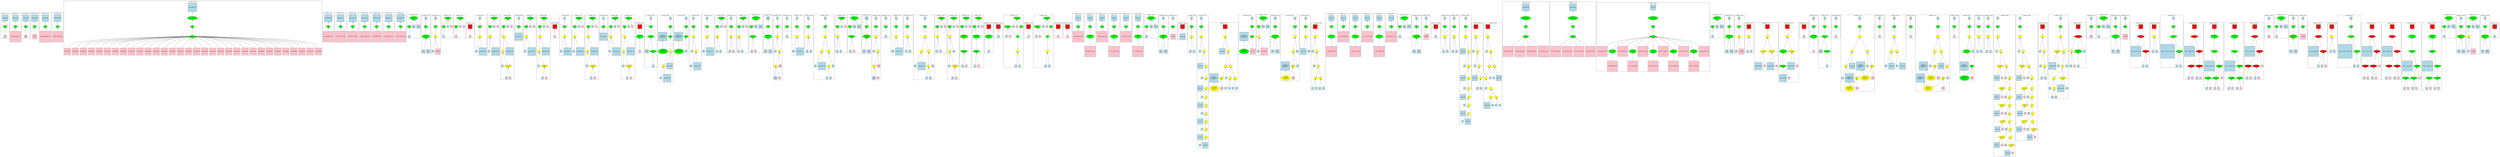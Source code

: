 strict graph "" {
	graph [bb="0,0,32726,2025",
		newrank=true
	];
	node [label="\N"];
	{
		graph [rank=same,
			rankdir=LR
		];
		rank2	[height=0.5,
			label="",
			pos="0.5,1682.5",
			style=invis,
			width=0.013889];
		14	[fillcolor=green,
			height=0.5,
			label="=",
			pos="60.5,1682.5",
			style="filled,bold",
			width=0.75];
		rank2 -- 14	[pos="1.4375,1682.5 12.05,1682.5 22.663,1682.5 33.276,1682.5",
			style=invis];
		18	[fillcolor=green,
			height=0.5,
			label="=",
			pos="189.5,1682.5",
			style="filled,bold",
			width=0.75];
		14 -- 18	[pos="87.711,1682.5 112.63,1682.5 137.55,1682.5 162.46,1682.5",
			style=invis];
		22	[fillcolor=green,
			height=0.5,
			label="=",
			pos="318.5,1682.5",
			style="filled,bold",
			width=0.75];
		18 -- 22	[pos="216.71,1682.5 241.63,1682.5 266.55,1682.5 291.46,1682.5",
			style=invis];
		26	[fillcolor=green,
			height=0.5,
			label="=",
			pos="428.5,1682.5",
			style="filled,bold",
			width=0.75];
		22 -- 26	[pos="345.57,1682.5 364.14,1682.5 382.72,1682.5 401.29,1682.5",
			style=invis];
		30	[fillcolor=green,
			height=0.5,
			label="=",
			pos="559.5,1682.5",
			style="filled,bold",
			width=0.75];
		26 -- 30	[pos="455.62,1682.5 481.19,1682.5 506.75,1682.5 532.31,1682.5",
			style=invis];
		34	[fillcolor=green,
			height=0.5,
			label="=",
			pos="709.5,1682.5",
			style="filled,bold",
			width=0.75];
		30 -- 34	[pos="586.75,1682.5 618.55,1682.5 650.36,1682.5 682.17,1682.5",
			style=invis];
		285	[fillcolor=green,
			height=0.5,
			label="=",
			pos="2393.5,1682.5",
			style="filled,bold",
			width=0.75];
		34 -- 285	[pos="736.63,1682.5 1279.9,1682.5 1823.1,1682.5 2366.4,1682.5",
			style=invis];
		322	[fillcolor=green,
			height=0.5,
			label="=",
			pos="4087.5,1682.5",
			style="filled,bold",
			width=0.75];
		285 -- 322	[pos="2420.8,1682.5 2967.3,1682.5 3513.8,1682.5 4060.2,1682.5",
			style=invis];
		326	[fillcolor=green,
			height=0.5,
			label="=",
			pos="4237.5,1682.5",
			style="filled,bold",
			width=0.75];
		322 -- 326	[pos="4114.7,1682.5 4146.6,1682.5 4178.4,1682.5 4210.2,1682.5",
			style=invis];
		330	[fillcolor=green,
			height=0.5,
			label="=",
			pos="4387.5,1682.5",
			style="filled,bold",
			width=0.75];
		326 -- 330	[pos="4264.7,1682.5 4296.6,1682.5 4328.4,1682.5 4360.2,1682.5",
			style=invis];
		334	[fillcolor=green,
			height=0.5,
			label="=",
			pos="4535.5,1682.5",
			style="filled,bold",
			width=0.75];
		330 -- 334	[pos="4414.7,1682.5 4445.8,1682.5 4477,1682.5 4508.1,1682.5",
			style=invis];
		338	[fillcolor=green,
			height=0.5,
			label="=",
			pos="4683.5,1682.5",
			style="filled,bold",
			width=0.75];
		334 -- 338	[pos="4562.7,1682.5 4593.8,1682.5 4625,1682.5 4656.1,1682.5",
			style=invis];
		342	[fillcolor=green,
			height=0.5,
			label="=",
			pos="4831.5,1682.5",
			style="filled,bold",
			width=0.75];
		338 -- 342	[pos="4710.7,1682.5 4741.8,1682.5 4773,1682.5 4804.1,1682.5",
			style=invis];
		346	[fillcolor=green,
			height=0.5,
			label="=",
			pos="4979.5,1682.5",
			style="filled,bold",
			width=0.75];
		342 -- 346	[pos="4858.7,1682.5 4889.8,1682.5 4921,1682.5 4952.1,1682.5",
			style=invis];
		398	[fillcolor=green,
			height=0.5,
			label="=",
			pos="5092.5,1682.5",
			style="filled,bold",
			width=0.75];
		346 -- 398	[pos="5006.9,1682.5 5026.4,1682.5 5045.9,1682.5 5065.4,1682.5",
			style=invis];
		403	[fillcolor=green,
			height=0.5,
			label="=",
			pos="5319.5,1682.5",
			style="filled,bold",
			width=0.75];
		398 -- 403	[pos="5101,1699.9 5107.4,1711.6 5117.3,1726.8 5129.5,1737 5132.9,1739.8 5134.2,1740.1 5138.5,1741 5162,1746 5223,1746 5246.5,1741 5271.9,\
1735.6 5294.1,1714.1 5307.1,1698.7",
			style=invis];
		409	[fillcolor=green,
			height=0.5,
			label="=",
			pos="5452.5,1682.5",
			style="filled,bold",
			width=0.75];
		403 -- 409	[pos="5346.5,1682.5 5372.7,1682.5 5399,1682.5 5425.2,1682.5",
			style=invis];
		419	[fillcolor=green,
			height=0.5,
			label="=",
			pos="5568.5,1682.5",
			style="filled,bold",
			width=0.75];
		409 -- 419	[pos="5479.7,1682.5 5500.3,1682.5 5520.9,1682.5 5541.4,1682.5",
			style=invis];
		424	[fillcolor=green,
			height=0.5,
			label="=",
			pos="5754.5,1682.5",
			style="filled,bold",
			width=0.75];
		419 -- 424	[pos="5576.6,1699.9 5582.9,1711.6 5592.5,1726.8 5604.5,1737 5607.8,1739.8 5609.2,1740.1 5613.5,1741 5633.7,1745.3 5686.3,1745.3 5706.5,\
1741 5726.7,1736.7 5740.2,1715.7 5747.6,1700.1",
			style=invis];
		429	[fillcolor=red,
			height=0.65278,
			label="\<ret\>",
			pos="5955.5,1682.5",
			shape=square,
			style="filled,bold",
			width=0.65278];
		424 -- 429	[pos="5762.6,1699.9 5768.9,1711.6 5778.5,1726.8 5790.5,1737 5793.8,1739.8 5795.2,1740.1 5799.5,1741 5819.7,1745.3 5872.3,1745.3 5892.5,\
1741 5912.4,1736.8 5928.9,1720.5 5940,1706.2",
			style=invis];
		441	[fillcolor=green,
			height=0.5,
			label="=",
			pos="6085.5,1682.5",
			style="filled,bold",
			width=0.75];
		429 -- 441	[pos="5979.1,1682.5 6005.6,1682.5 6032,1682.5 6058.5,1682.5",
			style=invis];
		453	[fillcolor=green,
			height=0.5,
			label="=",
			pos="6219.5,1682.5",
			style="filled,bold",
			width=0.75];
		441 -- 453	[pos="6112.7,1682.5 6139.3,1682.5 6165.8,1682.5 6192.4,1682.5",
			style=invis];
		460	[fillcolor=green,
			height=0.5,
			label="=",
			pos="6408.5,1682.5",
			style="filled,bold",
			width=0.75];
		453 -- 460	[pos="6227.6,1699.9 6233.9,1711.6 6243.5,1726.8 6255.5,1737 6258.8,1739.8 6260.2,1740.1 6264.5,1741 6284.7,1745.3 6337.3,1745.3 6357.5,\
1741 6378.2,1736.6 6392.7,1715.6 6400.8,1700",
			style=invis];
		472	[fillcolor=green,
			height=0.5,
			label="-=",
			pos="6616.5,1682.5",
			style="filled,bold",
			width=0.75];
		460 -- 472	[pos="6416.6,1699.9 6422.9,1711.6 6432.5,1726.8 6444.5,1737 6447.8,1739.8 6449.2,1740.1 6453.5,1741 6474.4,1745.4 6528.6,1745.4 6549.5,\
1741 6573.5,1735.9 6593.5,1714.6 6605.3,1699.1",
			style=invis];
		475	[fillcolor=green,
			height=0.5,
			label="=",
			pos="6713.5,1682.5",
			style="filled,bold",
			width=0.75];
		472 -- 475	[pos="6643.8,1682.5 6657.9,1682.5 6672.1,1682.5 6686.3,1682.5",
			style=invis];
		482	[fillcolor=green,
			height=0.5,
			label="=",
			pos="6902.5,1682.5",
			style="filled,bold",
			width=0.75];
		475 -- 482	[pos="6721.6,1699.9 6727.9,1711.6 6737.5,1726.8 6749.5,1737 6752.8,1739.8 6754.2,1740.1 6758.5,1741 6778.7,1745.3 6831.3,1745.3 6851.5,\
1741 6872.2,1736.6 6886.7,1715.6 6894.8,1700",
			style=invis];
		493	[fillcolor=red,
			height=0.65278,
			label="\<ret\>",
			pos="7106.5,1682.5",
			shape=square,
			style="filled,bold",
			width=0.65278];
		482 -- 493	[pos="6910.6,1699.9 6916.9,1711.6 6926.5,1726.8 6938.5,1737 6941.8,1739.8 6943.2,1740.1 6947.5,1741 6968.4,1745.4 7022.6,1745.4 7043.5,\
1741 7063.4,1736.8 7079.9,1720.5 7091,1706.2",
			style=invis];
		496	[fillcolor=green,
			height=0.5,
			label="=",
			pos="7236.5,1682.5",
			style="filled,bold",
			width=0.75];
		493 -- 496	[pos="7130.1,1682.5 7156.6,1682.5 7183,1682.5 7209.5,1682.5",
			style=invis];
		508	[fillcolor=green,
			height=0.5,
			label="=",
			pos="7370.5,1682.5",
			style="filled,bold",
			width=0.75];
		496 -- 508	[pos="7263.7,1682.5 7290.3,1682.5 7316.8,1682.5 7343.4,1682.5",
			style=invis];
		515	[fillcolor=green,
			height=0.5,
			label="=",
			pos="7559.5,1682.5",
			style="filled,bold",
			width=0.75];
		508 -- 515	[pos="7378.6,1699.9 7384.9,1711.6 7394.5,1726.8 7406.5,1737 7409.8,1739.8 7411.2,1740.1 7415.5,1741 7435.7,1745.3 7488.3,1745.3 7508.5,\
1741 7529.2,1736.6 7543.7,1715.6 7551.8,1700",
			style=invis];
		527	[fillcolor=green,
			height=0.5,
			label="+=",
			pos="7767.5,1682.5",
			style="filled,bold",
			width=0.75];
		515 -- 527	[pos="7567.6,1699.9 7573.9,1711.6 7583.5,1726.8 7595.5,1737 7598.8,1739.8 7600.2,1740.1 7604.5,1741 7625.4,1745.4 7679.6,1745.4 7700.5,\
1741 7724.5,1735.9 7744.5,1714.6 7756.3,1699.1",
			style=invis];
		530	[fillcolor=green,
			height=0.5,
			label="=",
			pos="7864.5,1682.5",
			style="filled,bold",
			width=0.75];
		527 -- 530	[pos="7794.8,1682.5 7808.9,1682.5 7823.1,1682.5 7837.3,1682.5",
			style=invis];
		537	[fillcolor=green,
			height=0.5,
			label="=",
			pos="8053.5,1682.5",
			style="filled,bold",
			width=0.75];
		530 -- 537	[pos="7872.6,1699.9 7878.9,1711.6 7888.5,1726.8 7900.5,1737 7903.8,1739.8 7905.2,1740.1 7909.5,1741 7929.7,1745.3 7982.3,1745.3 8002.5,\
1741 8023.2,1736.6 8037.7,1715.6 8045.8,1700",
			style=invis];
		548	[fillcolor=red,
			height=0.65278,
			label="\<ret\>",
			pos="8262.5,1682.5",
			shape=square,
			style="filled,bold",
			width=0.65278];
		537 -- 548	[pos="8061.6,1699.9 8067.9,1711.6 8077.5,1726.8 8089.5,1737 8092.8,1739.8 8094.2,1740.1 8098.5,1741 8119.4,1745.4 8173.6,1745.4 8194.5,\
1741 8215.2,1736.6 8233.1,1720.4 8245.3,1706.1",
			style=invis];
		556	[fillcolor=green,
			height=0.5,
			label="=",
			pos="8406.5,1682.5",
			style="filled,bold",
			width=0.75];
		548 -- 556	[pos="8286.1,1682.5 8317.2,1682.5 8348.2,1682.5 8379.2,1682.5",
			style=invis];
		562	[fillcolor=green,
			height=0.5,
			label="=",
			pos="8663.5,1682.5",
			style="filled,bold",
			width=0.75];
		556 -- 562	[pos="8433.6,1682.5 8501.1,1682.5 8568.6,1682.5 8636.1,1682.5",
			style=invis];
		573	[fillcolor=green,
			height=0.5,
			label="=",
			pos="8868.5,1682.5",
			style="filled,bold",
			width=0.75];
		562 -- 573	[pos="8690.7,1682.5 8741,1682.5 8791.2,1682.5 8841.4,1682.5",
			style=invis];
		580	[fillcolor=green,
			height=0.5,
			label="=",
			pos="8973.5,1682.5",
			style="filled,bold",
			width=0.75];
		573 -- 580	[pos="8895.6,1682.5 8912.5,1682.5 8929.5,1682.5 8946.4,1682.5",
			style=invis];
		587	[fillcolor=green,
			height=0.5,
			label="=",
			pos="9153.5,1682.5",
			style="filled,bold",
			width=0.75];
		580 -- 587	[pos="9000.6,1682.5 9042.5,1682.5 9084.4,1682.5 9126.3,1682.5",
			style=invis];
		611	[fillcolor=green,
			height=0.5,
			label="=",
			pos="9290.5,1682.5",
			style="filled,bold",
			width=0.75];
		587 -- 611	[pos="9180.5,1682.5 9208.2,1682.5 9235.8,1682.5 9263.4,1682.5",
			style=invis];
		622	[fillcolor=green,
			height=0.5,
			label="=",
			pos="9495.5,1682.5",
			style="filled,bold",
			width=0.75];
		611 -- 622	[pos="9298.6,1699.9 9304.9,1711.6 9314.5,1726.8 9326.5,1737 9329.8,1739.8 9331.2,1740.1 9335.5,1741 9355.7,1745.3 9408.3,1745.3 9428.5,\
1741 9452.5,1735.9 9472.5,1714.6 9484.3,1699.1",
			style=invis];
		627	[fillcolor=green,
			height=0.5,
			label="=",
			pos="9592.5,1682.5",
			style="filled,bold",
			width=0.75];
		622 -- 627	[pos="9522.8,1682.5 9536.9,1682.5 9551.1,1682.5 9565.3,1682.5",
			style=invis];
		638	[fillcolor=green,
			height=0.5,
			label="=",
			pos="9778.5,1682.5",
			style="filled,bold",
			width=0.75];
		627 -- 638	[pos="9600.6,1699.9 9606.9,1711.6 9616.5,1726.8 9628.5,1737 9631.8,1739.8 9633.2,1740.1 9637.5,1741 9657.7,1745.3 9710.3,1745.3 9730.5,\
1741 9750.7,1736.7 9764.2,1715.7 9771.6,1700.1",
			style=invis];
		645	[fillcolor=green,
			height=0.5,
			label="=",
			pos="10006,1682.5",
			style="filled,bold",
			width=0.75];
		638 -- 645	[pos="9787,1699.9 9793.4,1711.6 9803.3,1726.8 9815.5,1737 9818.9,1739.8 9820.2,1740.1 9824.5,1741 9848,1746 9909,1746 9932.5,1741 9957.9,\
1735.6 9980.1,1714.1 9993.1,1698.7",
			style=invis];
		651	[fillcolor=green,
			height=0.5,
			label="=",
			pos="10136,1682.5",
			style="filled,bold",
			width=0.75];
		645 -- 651	[pos="10033,1682.5 10058,1682.5 10083,1682.5 10108,1682.5",
			style=invis];
		665	[fillcolor=green,
			height=0.5,
			label="=",
			pos="10264,1682.5",
			style="filled,bold",
			width=0.75];
		651 -- 665	[pos="10163,1682.5 10187,1682.5 10212,1682.5 10236,1682.5",
			style=invis];
		668	[fillcolor=green,
			height=0.5,
			label="=",
			pos="10396,1682.5",
			style="filled,bold",
			width=0.75];
		665 -- 668	[pos="10291,1682.5 10317,1682.5 10343,1682.5 10369,1682.5",
			style=invis];
		673	[fillcolor=green,
			height=0.5,
			label="=",
			pos="10550,1682.5",
			style="filled,bold",
			width=0.75];
		668 -- 673	[pos="10424,1682.5 10457,1682.5 10490,1682.5 10522,1682.5",
			style=invis];
		678	[fillcolor=green,
			height=0.5,
			label="=",
			pos="10768,1682.5",
			style="filled,bold",
			width=0.75];
		673 -- 678	[pos="10577,1682.5 10631,1682.5 10686,1682.5 10740,1682.5",
			style=invis];
		689	[fillcolor=green,
			height=0.5,
			label="=",
			pos="10946,1682.5",
			style="filled,bold",
			width=0.75];
		678 -- 689	[pos="10795,1682.5 10836,1682.5 10878,1682.5 10919,1682.5",
			style=invis];
		700	[fillcolor=green,
			height=0.5,
			label="=",
			pos="11132,1682.5",
			style="filled,bold",
			width=0.75];
		689 -- 700	[pos="10955,1699.9 10961,1711.6 10970,1726.8 10982,1737 10986,1739.8 10987,1740.1 10992,1741 11012,1745.3 11064,1745.3 11084,1741 11105,\
1736.7 11118,1715.7 11126,1700.1",
			style=invis];
		707	[fillcolor=green,
			height=0.5,
			label="=",
			pos="11360,1682.5",
			style="filled,bold",
			width=0.75];
		700 -- 707	[pos="11141,1699.9 11147,1711.6 11157,1726.8 11170,1737 11173,1739.8 11174,1740.1 11178,1741 11202,1746 11263,1746 11286,1741 11312,1735.6 \
11334,1714.1 11347,1698.7",
			style=invis];
		713	[fillcolor=green,
			height=0.5,
			label="=",
			pos="11490,1682.5",
			style="filled,bold",
			width=0.75];
		707 -- 713	[pos="11387,1682.5 11412,1682.5 11437,1682.5 11462,1682.5",
			style=invis];
		727	[fillcolor=green,
			height=0.5,
			label="=",
			pos="11620,1682.5",
			style="filled,bold",
			width=0.75];
		713 -- 727	[pos="11517,1682.5 11542,1682.5 11568,1682.5 11593,1682.5",
			style=invis];
		730	[fillcolor=green,
			height=0.5,
			label="=",
			pos="11758,1682.5",
			style="filled,bold",
			width=0.75];
		727 -- 730	[pos="11648,1682.5 11675,1682.5 11703,1682.5 11730,1682.5",
			style=invis];
		735	[fillcolor=green,
			height=0.5,
			label="=",
			pos="11914,1682.5",
			style="filled,bold",
			width=0.75];
		730 -- 735	[pos="11785,1682.5 11819,1682.5 11852,1682.5 11886,1682.5",
			style=invis];
		740	[fillcolor=green,
			height=0.5,
			label="=",
			pos="12136,1682.5",
			style="filled,bold",
			width=0.75];
		735 -- 740	[pos="11941,1682.5 11997,1682.5 12052,1682.5 12108,1682.5",
			style=invis];
		751	[fillcolor=green,
			height=0.5,
			label="=",
			pos="12314,1682.5",
			style="filled,bold",
			width=0.75];
		740 -- 751	[pos="12163,1682.5 12204,1682.5 12246,1682.5 12287,1682.5",
			style=invis];
		758	[fillcolor=green,
			height=0.5,
			label="=",
			pos="12500,1682.5",
			style="filled,bold",
			width=0.75];
		751 -- 758	[pos="12323,1699.9 12329,1711.6 12338,1726.8 12350,1737 12354,1739.8 12355,1740.1 12360,1741 12380,1745.3 12432,1745.3 12452,1741 12473,\
1736.7 12486,1715.7 12494,1700.1",
			style=invis];
		774	[fillcolor=green,
			height=0.5,
			label="=",
			pos="12686,1682.5",
			style="filled,bold",
			width=0.75];
		758 -- 774	[pos="12509,1699.9 12515,1711.6 12524,1726.8 12536,1737 12540,1739.8 12541,1740.1 12546,1741 12566,1745.3 12618,1745.3 12638,1741 12659,\
1736.7 12672,1715.7 12680,1700.1",
			style=invis];
		782	[fillcolor=green,
			height=0.5,
			label="=",
			pos="12872,1682.5",
			style="filled,bold",
			width=0.75];
		774 -- 782	[pos="12695,1699.9 12701,1711.6 12710,1726.8 12722,1737 12726,1739.8 12727,1740.1 12732,1741 12752,1745.3 12804,1745.3 12824,1741 12845,\
1736.7 12858,1715.7 12866,1700.1",
			style=invis];
		790	[fillcolor=red,
			height=0.65278,
			label="\<ret\>",
			pos="13078,1682.5",
			shape=square,
			style="filled,bold",
			width=0.65278];
		782 -- 790	[pos="12881,1699.9 12887,1711.6 12896,1726.8 12908,1737 12912,1739.8 12913,1740.1 12918,1741 12938,1745.3 12990,1745.3 13010,1741 13031,\
1736.6 13049,1720.4 13061,1706.1",
			style=invis];
		793	[fillcolor=red,
			height=0.65278,
			label="\<ret\>",
			pos="13198,1682.5",
			shape=square,
			style="filled,bold",
			width=0.65278];
		790 -- 793	[pos="13102,1682.5 13127,1682.5 13151,1682.5 13175,1682.5",
			style=invis];
		800	[fillcolor=green,
			height=0.5,
			label="=",
			pos="13514,1682.5",
			style="filled,bold",
			width=0.75];
		793 -- 800	[pos="13217,1706 13230,1720.3 13248,1736.5 13270,1741 13291,1745.6 13447,1745.6 13468,1741 13488,1736.8 13501,1715.8 13507,1700.1",
			style=invis];
		811	[fillcolor=red,
			height=0.65278,
			label="\<ret\>",
			pos="13610,1682.5",
			shape=square,
			style="filled,bold",
			width=0.65278];
		800 -- 811	[pos="13541,1682.5 13556,1682.5 13571,1682.5 13587,1682.5",
			style=invis];
		813	[fillcolor=green,
			height=0.5,
			label="=",
			pos="13922,1682.5",
			style="filled,bold",
			width=0.75];
		811 -- 813	[pos="13627,1706.1 13639,1720.4 13657,1736.6 13678,1741 13699,1745.6 13855,1745.6 13876,1741 13896,1736.8 13909,1715.8 13915,1700.1",
			style=invis];
		824	[fillcolor=red,
			height=0.65278,
			label="\<ret\>",
			pos="14018,1682.5",
			shape=square,
			style="filled,bold",
			width=0.65278];
		813 -- 824	[pos="13949,1682.5 13964,1682.5 13979,1682.5 13995,1682.5",
			style=invis];
		826	[fillcolor=red,
			height=0.65278,
			label="\<ret\>",
			pos="14134,1682.5",
			shape=square,
			style="filled,bold",
			width=0.65278];
		824 -- 826	[pos="14042,1682.5 14065,1682.5 14088,1682.5 14111,1682.5",
			style=invis];
		828	[fillcolor=green,
			height=0.5,
			label="=",
			pos="14266,1682.5",
			style="filled,bold",
			width=0.75];
		826 -- 828	[pos="14158,1682.5 14185,1682.5 14212,1682.5 14239,1682.5",
			style=invis];
		832	[fillcolor=green,
			height=0.5,
			label="=",
			pos="14414,1682.5",
			style="filled,bold",
			width=0.75];
		828 -- 832	[pos="14294,1682.5 14325,1682.5 14356,1682.5 14387,1682.5",
			style=invis];
		837	[fillcolor=green,
			height=0.5,
			label="=",
			pos="14562,1682.5",
			style="filled,bold",
			width=0.75];
		832 -- 837	[pos="14442,1682.5 14473,1682.5 14504,1682.5 14535,1682.5",
			style=invis];
		841	[fillcolor=green,
			height=0.5,
			label="=",
			pos="14710,1682.5",
			style="filled,bold",
			width=0.75];
		837 -- 841	[pos="14590,1682.5 14621,1682.5 14652,1682.5 14683,1682.5",
			style=invis];
		846	[fillcolor=green,
			height=0.5,
			label="=",
			pos="14858,1682.5",
			style="filled,bold",
			width=0.75];
		841 -- 846	[pos="14738,1682.5 14769,1682.5 14800,1682.5 14831,1682.5",
			style=invis];
		850	[fillcolor=green,
			height=0.5,
			label="=",
			pos="15006,1682.5",
			style="filled,bold",
			width=0.75];
		846 -- 850	[pos="14886,1682.5 14917,1682.5 14948,1682.5 14979,1682.5",
			style=invis];
		890	[fillcolor=green,
			height=0.5,
			label="=",
			pos="15120,1682.5",
			style="filled,bold",
			width=0.75];
		850 -- 890	[pos="15034,1682.5 15053,1682.5 15073,1682.5 15092,1682.5",
			style=invis];
		895	[fillcolor=green,
			height=0.5,
			label="=",
			pos="15346,1682.5",
			style="filled,bold",
			width=0.75];
		890 -- 895	[pos="15128,1699.9 15134,1711.6 15144,1726.8 15156,1737 15160,1739.8 15161,1740.1 15166,1741 15189,1746 15250,1746 15274,1741 15299,1735.6 \
15321,1714.1 15334,1698.7",
			style=invis];
		901	[fillcolor=green,
			height=0.5,
			label="&=",
			pos="15468,1682.5",
			style="filled,bold",
			width=0.75];
		895 -- 901	[pos="15374,1682.5 15396,1682.5 15419,1682.5 15441,1682.5",
			style=invis];
		917	[fillcolor=red,
			height=0.65278,
			label="\<ret\>",
			pos="15588,1682.5",
			shape=square,
			style="filled,bold",
			width=0.65278];
		901 -- 917	[pos="15496,1682.5 15519,1682.5 15541,1682.5 15564,1682.5",
			style=invis];
		919	[fillcolor=green,
			height=0.5,
			label="=",
			pos="15708,1682.5",
			style="filled,bold",
			width=0.75];
		917 -- 919	[pos="15611,1682.5 15634,1682.5 15657,1682.5 15680,1682.5",
			style=invis];
		924	[fillcolor=green,
			height=0.5,
			label="=",
			pos="15832,1682.5",
			style="filled,bold",
			width=0.75];
		919 -- 924	[pos="15735,1682.5 15758,1682.5 15781,1682.5 15804,1682.5",
			style=invis];
		953	[fillcolor=red,
			height=0.65278,
			label="\<ret\>",
			pos="16148,1682.5",
			shape=square,
			style="filled,bold",
			width=0.65278];
		924 -- 953	[pos="15859,1682.5 15947,1682.5 16035,1682.5 16124,1682.5",
			style=invis];
		976	[fillcolor=green,
			height=0.5,
			label="=",
			pos="16520,1682.5",
			style="filled,bold",
			width=0.75];
		953 -- 976	[pos="16171,1682.5 16278,1682.5 16385,1682.5 16492,1682.5",
			style=invis];
		988	[fillcolor=green,
			height=0.5,
			label="=",
			pos="16610,1682.5",
			style="filled,bold",
			width=0.75];
		976 -- 988	[pos="16547,1682.5 16559,1682.5 16570,1682.5 16582,1682.5",
			style=invis];
		995	[fillcolor=green,
			height=0.5,
			label="=",
			pos="16832,1682.5",
			style="filled,bold",
			width=0.75];
		988 -- 995	[pos="16618,1699.9 16624,1711.6 16633,1726.8 16646,1737 16649,1739.8 16650,1740.1 16654,1741 16677,1745.8 16737,1745.8 16760,1741 16785,\
1735.6 16807,1714.1 16820,1698.7",
			style=invis];
		1001	[fillcolor=green,
			height=0.5,
			label="=",
			pos="17086,1682.5",
			style="filled,bold",
			width=0.75];
		995 -- 1001	[pos="16860,1682.5 16926,1682.5 16993,1682.5 17059,1682.5",
			style=invis];
		1012	[fillcolor=green,
			height=0.5,
			label="=",
			pos="17234,1682.5",
			style="filled,bold",
			width=0.75];
		1001 -- 1012	[pos="17114,1682.5 17145,1682.5 17176,1682.5 17206,1682.5",
			style=invis];
		1017	[fillcolor=red,
			height=0.65278,
			label="\<ret\>",
			pos="17370,1682.5",
			shape=square,
			style="filled,bold",
			width=0.65278];
		1012 -- 1017	[pos="17261,1682.5 17289,1682.5 17318,1682.5 17347,1682.5",
			style=invis];
		1029	[fillcolor=green,
			height=0.5,
			label="=",
			pos="17600,1682.5",
			style="filled,bold",
			width=0.75];
		1017 -- 1029	[pos="17394,1682.5 17454,1682.5 17514,1682.5 17573,1682.5",
			style=invis];
		1034	[fillcolor=green,
			height=0.5,
			label="=",
			pos="17748,1682.5",
			style="filled,bold",
			width=0.75];
		1029 -- 1034	[pos="17628,1682.5 17659,1682.5 17690,1682.5 17721,1682.5",
			style=invis];
		1038	[fillcolor=green,
			height=0.5,
			label="=",
			pos="17896,1682.5",
			style="filled,bold",
			width=0.75];
		1034 -- 1038	[pos="17776,1682.5 17807,1682.5 17838,1682.5 17869,1682.5",
			style=invis];
		1043	[fillcolor=green,
			height=0.5,
			label="=",
			pos="18044,1682.5",
			style="filled,bold",
			width=0.75];
		1038 -- 1043	[pos="17924,1682.5 17955,1682.5 17986,1682.5 18017,1682.5",
			style=invis];
		1047	[fillcolor=green,
			height=0.5,
			label="=",
			pos="18192,1682.5",
			style="filled,bold",
			width=0.75];
		1043 -- 1047	[pos="18072,1682.5 18103,1682.5 18134,1682.5 18165,1682.5",
			style=invis];
		1052	[fillcolor=green,
			height=0.5,
			label="=",
			pos="18340,1682.5",
			style="filled,bold",
			width=0.75];
		1047 -- 1052	[pos="18220,1682.5 18251,1682.5 18282,1682.5 18313,1682.5",
			style=invis];
		1088	[fillcolor=green,
			height=0.5,
			label="=",
			pos="18454,1682.5",
			style="filled,bold",
			width=0.75];
		1052 -- 1088	[pos="18368,1682.5 18387,1682.5 18407,1682.5 18426,1682.5",
			style=invis];
		1093	[fillcolor=green,
			height=0.5,
			label="=",
			pos="18680,1682.5",
			style="filled,bold",
			width=0.75];
		1088 -- 1093	[pos="18462,1699.9 18468,1711.6 18478,1726.8 18490,1737 18494,1739.8 18495,1740.1 18500,1741 18523,1746 18584,1746 18608,1741 18633,1735.6 \
18655,1714.1 18668,1698.7",
			style=invis];
		1099	[fillcolor=green,
			height=0.5,
			label="&=",
			pos="18802,1682.5",
			style="filled,bold",
			width=0.75];
		1093 -- 1099	[pos="18708,1682.5 18730,1682.5 18753,1682.5 18775,1682.5",
			style=invis];
		1115	[fillcolor=red,
			height=0.65278,
			label="\<ret\>",
			pos="18922,1682.5",
			shape=square,
			style="filled,bold",
			width=0.65278];
		1099 -- 1115	[pos="18830,1682.5 18853,1682.5 18875,1682.5 18898,1682.5",
			style=invis];
		1117	[fillcolor=green,
			height=0.5,
			label="=",
			pos="19042,1682.5",
			style="filled,bold",
			width=0.75];
		1115 -- 1117	[pos="18945,1682.5 18968,1682.5 18991,1682.5 19014,1682.5",
			style=invis];
		1122	[fillcolor=green,
			height=0.5,
			label="=",
			pos="19158,1682.5",
			style="filled,bold",
			width=0.75];
		1117 -- 1122	[pos="19069,1682.5 19089,1682.5 19110,1682.5 19130,1682.5",
			style=invis];
		1127	[fillcolor=green,
			height=0.5,
			label="=",
			pos="19300,1682.5",
			style="filled,bold",
			width=0.75];
		1122 -- 1127	[pos="19185,1682.5 19214,1682.5 19244,1682.5 19273,1682.5",
			style=invis];
		1150	[fillcolor=red,
			height=0.65278,
			label="\<ret\>",
			pos="19446,1682.5",
			shape=square,
			style="filled,bold",
			width=0.65278];
		1127 -- 1150	[pos="19328,1682.5 19359,1682.5 19390,1682.5 19422,1682.5",
			style=invis];
		1160	[fillcolor=red,
			height=0.65278,
			label="\<ret\>",
			pos="19610,1682.5",
			shape=square,
			style="filled,bold",
			width=0.65278];
		1150 -- 1160	[pos="19469,1682.5 19508,1682.5 19547,1682.5 19586,1682.5",
			style=invis];
		1178	[fillcolor=green,
			height=0.5,
			label="=",
			pos="20100,1682.5",
			style="filled,bold",
			width=0.75];
		1160 -- 1178	[pos="19633,1682.5 19780,1682.5 19927,1682.5 20073,1682.5",
			style=invis];
		1187	[fillcolor=green,
			height=0.5,
			label="=",
			pos="20676,1682.5",
			style="filled,bold",
			width=0.75];
		1178 -- 1187	[pos="20128,1682.5 20301,1682.5 20475,1682.5 20648,1682.5",
			style=invis];
		1196	[fillcolor=green,
			height=0.5,
			label="=",
			pos="21670,1682.5",
			style="filled,bold",
			width=0.75];
		1187 -- 1196	[pos="20703,1682.5 21016,1682.5 21330,1682.5 21643,1682.5",
			style=invis];
		1252	[fillcolor=green,
			height=0.5,
			label="=",
			pos="22418,1682.5",
			style="filled,bold",
			width=0.75];
		1196 -- 1252	[pos="21698,1682.5 21929,1682.5 22160,1682.5 22391,1682.5",
			style=invis];
		1257	[fillcolor=green,
			height=0.5,
			label="=",
			pos="22646,1682.5",
			style="filled,bold",
			width=0.75];
		1252 -- 1257	[pos="22427,1699.9 22433,1711.6 22443,1726.8 22456,1737 22459,1739.8 22460,1740.1 22464,1741 22488,1746 22549,1746 22572,1741 22598,1735.6 \
22620,1714.1 22633,1698.7",
			style=invis];
		1263	[fillcolor=green,
			height=0.5,
			label="=",
			pos="22778,1682.5",
			style="filled,bold",
			width=0.75];
		1257 -- 1263	[pos="22673,1682.5 22699,1682.5 22725,1682.5 22751,1682.5",
			style=invis];
		1277	[fillcolor=red,
			height=0.65278,
			label="\<ret\>",
			pos="22914,1682.5",
			shape=square,
			style="filled,bold",
			width=0.65278];
		1263 -- 1277	[pos="22806,1682.5 22834,1682.5 22862,1682.5 22890,1682.5",
			style=invis];
		1285	[fillcolor=red,
			height=0.65278,
			label="\<ret\>",
			pos="23144,1682.5",
			shape=square,
			style="filled,bold",
			width=0.65278];
		1277 -- 1285	[pos="22937,1682.5 22998,1682.5 23060,1682.5 23121,1682.5",
			style=invis];
		1293	[fillcolor=red,
			height=0.65278,
			label="\<ret\>",
			pos="23408,1682.5",
			shape=square,
			style="filled,bold",
			width=0.65278];
		1285 -- 1293	[pos="23168,1682.5 23240,1682.5 23312,1682.5 23384,1682.5",
			style=invis];
		1318	[fillcolor=red,
			height=0.65278,
			label="\<ret\>",
			pos="23624,1682.5",
			shape=square,
			style="filled,bold",
			width=0.65278];
		1293 -- 1318	[pos="23431,1682.5 23488,1682.5 23544,1682.5 23601,1682.5",
			style=invis];
		1320	[fillcolor=green,
			height=0.5,
			label="=",
			pos="23746,1682.5",
			style="filled,bold",
			width=0.75];
		1318 -- 1320	[pos="23648,1682.5 23672,1682.5 23695,1682.5 23718,1682.5",
			style=invis];
		1325	[fillcolor=green,
			height=0.5,
			label="=",
			pos="23890,1682.5",
			style="filled,bold",
			width=0.75];
		1320 -- 1325	[pos="23772,1682.5 23802,1682.5 23832,1682.5 23862,1682.5",
			style=invis];
		1341	[fillcolor=green,
			height=0.5,
			label="=",
			pos="24032,1682.5",
			style="filled,bold",
			width=0.75];
		1325 -- 1341	[pos="23917,1682.5 23946,1682.5 23976,1682.5 24005,1682.5",
			style=invis];
		1344	[fillcolor=green,
			height=0.5,
			label="=",
			pos="24338,1682.5",
			style="filled,bold",
			width=0.75];
		1341 -- 1344	[pos="24060,1682.5 24143,1682.5 24227,1682.5 24310,1682.5",
			style=invis];
		1364	[fillcolor=green,
			height=0.5,
			label="=",
			pos="24596,1682.5",
			style="filled,bold",
			width=0.75];
		1344 -- 1364	[pos="24365,1682.5 24433,1682.5 24501,1682.5 24569,1682.5",
			style=invis];
		1367	[fillcolor=green,
			height=0.5,
			label="=",
			pos="24794,1682.5",
			style="filled,bold",
			width=0.75];
		1364 -- 1367	[pos="24624,1682.5 24671,1682.5 24719,1682.5 24766,1682.5",
			style=invis];
		1382	[fillcolor=green,
			height=0.5,
			label="=",
			pos="25010,1682.5",
			style="filled,bold",
			width=0.75];
		1367 -- 1382	[pos="24821,1682.5 24875,1682.5 24929,1682.5 24983,1682.5",
			style=invis];
		1385	[fillcolor=green,
			height=0.5,
			label="=",
			pos="25354,1682.5",
			style="filled,bold",
			width=0.75];
		1382 -- 1385	[pos="25038,1682.5 25134,1682.5 25231,1682.5 25327,1682.5",
			style=invis];
		1405	[fillcolor=green,
			height=0.5,
			label="=",
			pos="25574,1682.5",
			style="filled,bold",
			width=0.75];
		1385 -- 1405	[pos="25382,1682.5 25437,1682.5 25492,1682.5 25547,1682.5",
			style=invis];
		1408	[fillcolor=green,
			height=0.5,
			label="=",
			pos="25758,1682.5",
			style="filled,bold",
			width=0.75];
		1405 -- 1408	[pos="25602,1682.5 25645,1682.5 25688,1682.5 25731,1682.5",
			style=invis];
		1418	[fillcolor=green,
			height=0.5,
			label="=",
			pos="25892,1682.5",
			style="filled,bold",
			width=0.75];
		1408 -- 1418	[pos="25786,1682.5 25812,1682.5 25839,1682.5 25865,1682.5",
			style=invis];
		1423	[fillcolor=green,
			height=0.5,
			label="=",
			pos="26008,1682.5",
			style="filled,bold",
			width=0.75];
		1418 -- 1423	[pos="25920,1682.5 25940,1682.5 25961,1682.5 25981,1682.5",
			style=invis];
		1428	[fillcolor=green,
			height=0.5,
			label="=",
			pos="26132,1682.5",
			style="filled,bold",
			width=0.75];
		1423 -- 1428	[pos="26036,1682.5 26059,1682.5 26082,1682.5 26105,1682.5",
			style=invis];
		1465	[fillcolor=green,
			height=0.5,
			label="=",
			pos="26438,1682.5",
			style="filled,bold",
			width=0.75];
		1428 -- 1465	[pos="26160,1682.5 26244,1682.5 26327,1682.5 26411,1682.5",
			style=invis];
		1500	[fillcolor=red,
			height=0.65278,
			label="\<ret\>",
			pos="26744,1682.5",
			shape=square,
			style="filled,bold",
			width=0.65278];
		1465 -- 1500	[pos="26466,1682.5 26551,1682.5 26636,1682.5 26721,1682.5",
			style=invis];
		1509	[fillcolor=green,
			height=0.5,
			label="=",
			pos="26976,1682.5",
			style="filled,bold",
			width=0.75];
		1500 -- 1509	[pos="26768,1682.5 26828,1682.5 26888,1682.5 26948,1682.5",
			style=invis];
		1526	[fillcolor=red,
			height=0.65278,
			label="\<ret\>",
			pos="27232,1682.5",
			shape=square,
			style="filled,bold",
			width=0.65278];
		1509 -- 1526	[pos="27003,1682.5 27071,1682.5 27140,1682.5 27208,1682.5",
			style=invis];
		1549	[fillcolor=green,
			height=0.5,
			label="=",
			pos="27406,1682.5",
			style="filled,bold",
			width=0.75];
		1526 -- 1549	[pos="27255,1682.5 27296,1682.5 27337,1682.5 27378,1682.5",
			style=invis];
		1563	[fillcolor=green,
			height=0.5,
			label="=",
			pos="27506,1682.5",
			style="filled,bold",
			width=0.75];
		1549 -- 1563	[pos="27433,1682.5 27448,1682.5 27464,1682.5 27479,1682.5",
			style=invis];
		1568	[fillcolor=green,
			height=0.5,
			label="=",
			pos="27734,1682.5",
			style="filled,bold",
			width=0.75];
		1563 -- 1568	[pos="27515,1699.9 27521,1711.6 27531,1726.8 27544,1737 27547,1739.8 27548,1740.1 27552,1741 27576,1746 27637,1746 27660,1741 27686,1735.6 \
27708,1714.1 27721,1698.7",
			style=invis];
		1574	[fillcolor=green,
			height=0.5,
			label="&=",
			pos="27856,1682.5",
			style="filled,bold",
			width=0.75];
		1568 -- 1574	[pos="27761,1682.5 27783,1682.5 27806,1682.5 27828,1682.5",
			style=invis];
		1581	[fillcolor=red,
			height=0.65278,
			label="\<ret\>",
			pos="28052,1682.5",
			shape=square,
			style="filled,bold",
			width=0.65278];
		1574 -- 1581	[pos="27883,1682.5 27932,1682.5 27980,1682.5 28029,1682.5",
			style=invis];
		1591	[fillcolor=red,
			height=0.65278,
			label="\<ret\>",
			pos="28230,1682.5",
			shape=square,
			style="filled,bold",
			width=0.65278];
		1581 -- 1591	[pos="28076,1682.5 28120,1682.5 28163,1682.5 28207,1682.5",
			style=invis];
		1596	[fillcolor=green,
			height=0.5,
			label="=",
			pos="28464,1682.5",
			style="filled,bold",
			width=0.75];
		1591 -- 1596	[pos="28254,1682.5 28315,1682.5 28375,1682.5 28436,1682.5",
			style=invis];
		1610	[fillcolor=red,
			height=0.65278,
			label="\<ret\>",
			pos="28730,1682.5",
			shape=square,
			style="filled,bold",
			width=0.65278];
		1596 -- 1610	[pos="28491,1682.5 28563,1682.5 28635,1682.5 28707,1682.5",
			style=invis];
		1622	[fillcolor=red,
			height=0.65278,
			label="\<ret\>",
			pos="28986,1682.5",
			shape=square,
			style="filled,bold",
			width=0.65278];
		1610 -- 1622	[pos="28754,1682.5 28823,1682.5 28893,1682.5 28962,1682.5",
			style=invis];
		1636	[fillcolor=red,
			height=0.65278,
			label="\<ret\>",
			pos="29256,1682.5",
			shape=square,
			style="filled,bold",
			width=0.65278];
		1622 -- 1636	[pos="29009,1682.5 29084,1682.5 29158,1682.5 29233,1682.5",
			style=invis];
		1648	[fillcolor=red,
			height=0.65278,
			label="\<ret\>",
			pos="29514,1682.5",
			shape=square,
			style="filled,bold",
			width=0.65278];
		1636 -- 1648	[pos="29280,1682.5 29350,1682.5 29420,1682.5 29490,1682.5",
			style=invis];
		1674	[fillcolor=green,
			height=0.5,
			label="=",
			pos="29708,1682.5",
			style="filled,bold",
			width=0.75];
		1648 -- 1674	[pos="29537,1682.5 29585,1682.5 29633,1682.5 29681,1682.5",
			style=invis];
		1688	[fillcolor=green,
			height=0.5,
			label="=",
			pos="29810,1682.5",
			style="filled,bold",
			width=0.75];
		1674 -- 1688	[pos="29736,1682.5 29751,1682.5 29767,1682.5 29782,1682.5",
			style=invis];
		1693	[fillcolor=green,
			height=0.5,
			label="=",
			pos="30036,1682.5",
			style="filled,bold",
			width=0.75];
		1688 -- 1693	[pos="29818,1699.9 29824,1711.6 29834,1726.8 29846,1737 29850,1739.8 29851,1740.1 29856,1741 29879,1746 29940,1746 29964,1741 29989,1735.6 \
30011,1714.1 30024,1698.7",
			style=invis];
		1699	[fillcolor=green,
			height=0.5,
			label="&=",
			pos="30158,1682.5",
			style="filled,bold",
			width=0.75];
		1693 -- 1699	[pos="30064,1682.5 30086,1682.5 30109,1682.5 30131,1682.5",
			style=invis];
		1706	[fillcolor=red,
			height=0.65278,
			label="\<ret\>",
			pos="30354,1682.5",
			shape=square,
			style="filled,bold",
			width=0.65278];
		1699 -- 1706	[pos="30186,1682.5 30234,1682.5 30282,1682.5 30330,1682.5",
			style=invis];
		1717	[fillcolor=red,
			height=0.65278,
			label="\<ret\>",
			pos="30532,1682.5",
			shape=square,
			style="filled,bold",
			width=0.65278];
		1706 -- 1717	[pos="30377,1682.5 30421,1682.5 30464,1682.5 30508,1682.5",
			style=invis];
		1722	[fillcolor=green,
			height=0.5,
			label="=",
			pos="30764,1682.5",
			style="filled,bold",
			width=0.75];
		1717 -- 1722	[pos="30555,1682.5 30616,1682.5 30676,1682.5 30737,1682.5",
			style=invis];
		1736	[fillcolor=red,
			height=0.65278,
			label="\<ret\>",
			pos="31030,1682.5",
			shape=square,
			style="filled,bold",
			width=0.65278];
		1722 -- 1736	[pos="30792,1682.5 30863,1682.5 30935,1682.5 31007,1682.5",
			style=invis];
		1749	[fillcolor=red,
			height=0.65278,
			label="\<ret\>",
			pos="31304,1682.5",
			shape=square,
			style="filled,bold",
			width=0.65278];
		1736 -- 1749	[pos="31054,1682.5 31129,1682.5 31205,1682.5 31280,1682.5",
			style=invis];
		1761	[fillcolor=red,
			height=0.65278,
			label="\<ret\>",
			pos="31558,1682.5",
			shape=square,
			style="filled,bold",
			width=0.65278];
		1749 -- 1761	[pos="31327,1682.5 31396,1682.5 31466,1682.5 31535,1682.5",
			style=invis];
		1774	[fillcolor=red,
			height=0.65278,
			label="\<ret\>",
			pos="31830,1682.5",
			shape=square,
			style="filled,bold",
			width=0.65278];
		1761 -- 1774	[pos="31582,1682.5 31657,1682.5 31731,1682.5 31806,1682.5",
			style=invis];
		1802	[fillcolor=green,
			height=0.5,
			label="=",
			pos="31988,1682.5",
			style="filled,bold",
			width=0.75];
		1774 -- 1802	[pos="31853,1682.5 31889,1682.5 31925,1682.5 31960,1682.5",
			style=invis];
		1807	[fillcolor=green,
			height=0.5,
			label="=",
			pos="32214,1682.5",
			style="filled,bold",
			width=0.75];
		1802 -- 1807	[pos="31996,1699.9 32002,1711.6 32012,1726.8 32024,1737 32028,1739.8 32029,1740.1 32034,1741 32057,1746 32118,1746 32142,1741 32167,1735.6 \
32189,1714.1 32202,1698.7",
			style=invis];
		1817	[fillcolor=green,
			height=0.5,
			label="=",
			pos="32318,1682.5",
			style="filled,bold",
			width=0.75];
		1807 -- 1817	[pos="32242,1682.5 32258,1682.5 32274,1682.5 32290,1682.5",
			style=invis];
		1824	[fillcolor=green,
			height=0.5,
			label="=",
			pos="32540,1682.5",
			style="filled,bold",
			width=0.75];
		1817 -- 1824	[pos="32326,1699.9 32332,1711.6 32341,1726.8 32354,1737 32357,1739.8 32358,1740.1 32362,1741 32385,1745.8 32445,1745.8 32468,1741 32493,\
1735.6 32515,1714.1 32528,1698.7",
			style=invis];
		1830	[fillcolor=red,
			height=0.65278,
			label="\<ret\>",
			pos="32662,1682.5",
			shape=square,
			style="filled,bold",
			width=0.65278];
		1824 -- 1830	[pos="32568,1682.5 32591,1682.5 32614,1682.5 32638,1682.5",
			style=invis];
		end	[height=0.5,
			label="",
			pos="32726,1682.5",
			style=invis,
			width=0.013889];
		1830 -- end	[pos="32685,1682.5 32698,1682.5 32712,1682.5 32725,1682.5",
			style=invis];
	}
	subgraph cluster895 {
		graph [bb="15286,1343.5,15406,1841.5",
			label="wcclibm.c:186:52",
			lheight=0.21,
			lp="15346,1830",
			lwidth=1.38
		];
		895;
		897	[fillcolor=green,
			height=0.74639,
			label="StructRef
type: .",
			pos="15346,1559.5",
			style=filled,
			width=1.3356];
		895 -- 897	[dir=back,
			pos="s,15346,1664.4 15346,1654.3 15346,1633.9 15346,1606.4 15346,1586.4"];
		898	[fillcolor=lightblue,
			height=0.56944,
			label=gf_u,
			pos="15316,1373.5",
			shape=square,
			style=filled,
			width=0.56944];
		897 -- 898	[dir=back,
			pos="s,15342,1532.5 15340,1522.3 15334,1483.9 15324,1424.6 15319,1394.1"];
		899	[fillcolor=lightblue,
			height=0.61111,
			label=word,
			pos="15376,1373.5",
			shape=square,
			style=filled,
			width=0.61111];
		897 -- 899	[dir=back,
			pos="s,15351,1532.5 15352,1522.5 15359,1484.7 15368,1426.8 15373,1395.8"];
		896	[fillcolor=lightblue,
			height=0.5,
			label=ix,
			pos="15346,1792.5",
			shape=square,
			style=filled,
			width=0.5];
		896 -- 895	[dir=back,
			pos="s,15346,1774.1 15346,1764.1 15346,1744.2 15346,1717.9 15346,1700.8"];
	}
	subgraph cluster890 {
		graph [bb="15084,1533.5,15278,1850.4",
			label="wcclibm.c:186:33",
			lheight=0.21,
			lp="15182,1838.9",
			lwidth=1.38
		];
		890;
		894	[fillcolor=lightblue,
			height=0.5,
			label=x,
			pos="15120,1559.5",
			shape=square,
			style=filled,
			width=0.5];
		890 -- 894	[dir=back,
			pos="s,15120,1664.4 15120,1654.1 15120,1630.7 15120,1597.8 15120,1577.9"];
		891	[fillcolor=green,
			height=0.74639,
			label="StructRef
type: .",
			pos="15186,1792.5",
			style=filled,
			width=1.3356];
		891 -- 890	[dir=back,
			pos="s,15170,1766.7 15165,1758.1 15153,1738.6 15139,1714.8 15129,1699.5"];
		892	[fillcolor=lightblue,
			height=0.56944,
			label=gf_u,
			pos="15186,1682.5",
			shape=square,
			style=filled,
			width=0.56944];
		891 -- 892	[dir=back,
			pos="s,15186,1765.4 15186,1755 15186,1737.7 15186,1717.7 15186,1703.3"];
		893	[fillcolor=lightblue,
			height=0.63889,
			label=value,
			pos="15248,1682.5",
			shape=square,
			style=filled,
			width=0.63889];
		891 -- 893	[dir=back,
			pos="s,15200,1766.7 15205,1757.7 15215,1740.7 15226,1720.6 15235,1705.6"];
	}
	subgraph cluster850 {
		graph [bb="14936,1304,15076,1858",
			label="wcclibm.c:180:1",
			lheight=0.21,
			lp="15006,1846.5",
			lwidth=1.28
		];
		850;
		853	[fillcolor=green,
			height=0.74639,
			label="UnaryOp
op: -",
			pos="15006,1559.5",
			style=filled,
			width=1.316];
		850 -- 853	[dir=back,
			pos="s,15006,1664.4 15006,1654.3 15006,1633.9 15006,1606.4 15006,1586.4"];
		854	[fillcolor=pink,
			height=1.7083,
			label="1.1359647598e-11f",
			pos="15006,1373.5",
			shape=square,
			style=filled,
			width=1.7083];
		853 -- 854	[dir=back,
			pos="s,15006,1532.5 15006,1522.5 15006,1497.7 15006,1464.2 15006,1435.3"];
		851	[fillcolor=lightblue,
			height=0.95833,
			label=susan_C6,
			pos="15006,1792.5",
			shape=square,
			style=filled,
			width=0.95833];
		851 -- 850	[dir=back,
			pos="s,15006,1757.9 15006,1747.9 15006,1731.3 15006,1713.5 15006,1700.7"];
	}
	subgraph cluster846 {
		graph [bb="14788,1490,14928,1858",
			label="wcclibm.c:179:1",
			lheight=0.21,
			lp="14858,1846.5",
			lwidth=1.28
		];
		846;
		849	[fillcolor=pink,
			height=1.7083,
			label="2.0875723372e-09f",
			pos="14858,1559.5",
			shape=square,
			style=filled,
			width=1.7083];
		846 -- 849	[dir=back,
			pos="s,14858,1664.4 14858,1654.1 14858,1644.3 14858,1632.7 14858,1621.2"];
		847	[fillcolor=lightblue,
			height=0.95833,
			label=susan_C5,
			pos="14858,1792.5",
			shape=square,
			style=filled,
			width=0.95833];
		847 -- 846	[dir=back,
			pos="s,14858,1757.9 14858,1747.9 14858,1731.3 14858,1713.5 14858,1700.7"];
	}
	subgraph cluster841 {
		graph [bb="14640,1304,14780,1858",
			label="wcclibm.c:178:1",
			lheight=0.21,
			lp="14710,1846.5",
			lwidth=1.28
		];
		841;
		844	[fillcolor=green,
			height=0.74639,
			label="UnaryOp
op: -",
			pos="14710,1559.5",
			style=filled,
			width=1.316];
		841 -- 844	[dir=back,
			pos="s,14710,1664.4 14710,1654.3 14710,1633.9 14710,1606.4 14710,1586.4"];
		845	[fillcolor=pink,
			height=1.7083,
			label="2.7557314297e-07f",
			pos="14710,1373.5",
			shape=square,
			style=filled,
			width=1.7083];
		844 -- 845	[dir=back,
			pos="s,14710,1532.5 14710,1522.5 14710,1497.7 14710,1464.2 14710,1435.3"];
		842	[fillcolor=lightblue,
			height=0.95833,
			label=susan_C4,
			pos="14710,1792.5",
			shape=square,
			style=filled,
			width=0.95833];
		842 -- 841	[dir=back,
			pos="s,14710,1757.9 14710,1747.9 14710,1731.3 14710,1713.5 14710,1700.7"];
	}
	subgraph cluster837 {
		graph [bb="14492,1490,14632,1858",
			label="wcclibm.c:177:1",
			lheight=0.21,
			lp="14562,1846.5",
			lwidth=1.28
		];
		837;
		840	[fillcolor=pink,
			height=1.7083,
			label="2.4801587642e-05f",
			pos="14562,1559.5",
			shape=square,
			style=filled,
			width=1.7083];
		837 -- 840	[dir=back,
			pos="s,14562,1664.4 14562,1654.1 14562,1644.3 14562,1632.7 14562,1621.2"];
		838	[fillcolor=lightblue,
			height=0.95833,
			label=susan_C3,
			pos="14562,1792.5",
			shape=square,
			style=filled,
			width=0.95833];
		838 -- 837	[dir=back,
			pos="s,14562,1757.9 14562,1747.9 14562,1731.3 14562,1713.5 14562,1700.7"];
	}
	subgraph cluster917 {
		graph [bb="15530,1515,15646,1737",
			label="wcclibm.c:189:30",
			lheight=0.21,
			lp="15588,1725.5",
			lwidth=1.38
		];
		917;
		918	[fillcolor=lightblue,
			height=1.0139,
			label=susan_one,
			pos="15588,1559.5",
			shape=square,
			style=filled,
			width=1.0139];
		917 -- 918	[dir=back,
			pos="s,15588,1658.7 15588,1648.6 15588,1632.3 15588,1612.6 15588,1596"];
	}
	subgraph cluster919 {
		graph [bb="15654,1347.5,15762,1841.5",
			label="wcclibm.c:191:3",
			lheight=0.21,
			lp="15708,1830",
			lwidth=1.28
		];
		919;
		921	[fillcolor=yellow,
			height=0.5,
			label="*",
			pos="15708,1559.5",
			style=filled,
			width=0.75];
		919 -- 921	[dir=back,
			pos="s,15708,1664.4 15708,1654.1 15708,1630.7 15708,1597.8 15708,1577.9"];
		922	[fillcolor=lightblue,
			height=0.5,
			label=x,
			pos="15680,1373.5",
			shape=square,
			style=filled,
			width=0.5];
		921 -- 922	[dir=back,
			pos="s,15705,1541.5 15704,1531.6 15698,1493.2 15688,1423.8 15683,1391.7"];
		923	[fillcolor=lightblue,
			height=0.5,
			label=x,
			pos="15734,1373.5",
			shape=square,
			style=filled,
			width=0.5];
		921 -- 923	[dir=back,
			pos="s,15710,1541.5 15711,1531.6 15717,1493.2 15727,1423.8 15732,1391.7"];
		920	[fillcolor=lightblue,
			height=0.5,
			label=z,
			pos="15708,1792.5",
			shape=square,
			style=filled,
			width=0.5];
		920 -- 919	[dir=back,
			pos="s,15708,1774.1 15708,1764.1 15708,1744.2 15708,1717.9 15708,1700.8"];
	}
	subgraph cluster924 {
		graph [bb="15770,112,15928,1841.5",
			label="wcclibm.c:192:3",
			lheight=0.21,
			lp="15848,1830",
			lwidth=1.28
		];
		924;
		926	[fillcolor=yellow,
			height=0.5,
			label="*",
			pos="15832,1559.5",
			style=filled,
			width=0.75];
		924 -- 926	[dir=back,
			pos="s,15832,1664.4 15832,1654.1 15832,1630.7 15832,1597.8 15832,1577.9"];
		927	[fillcolor=lightblue,
			height=0.5,
			label=z,
			pos="15812,1373.5",
			shape=square,
			style=filled,
			width=0.5];
		926 -- 927	[dir=back,
			pos="s,15830,1541.5 15829,1531.6 15825,1493.2 15818,1423.8 15814,1391.7"];
		928	[fillcolor=yellow,
			height=0.5,
			label="+",
			pos="15876,1373.5",
			style=filled,
			width=0.75];
		926 -- 928	[dir=back,
			pos="s,15836,1541.5 15838,1531.5 15847,1493 15864,1423.4 15871,1391.4"];
		929	[fillcolor=lightblue,
			height=0.95833,
			label=susan_C1,
			pos="15812,1186",
			shape=square,
			style=filled,
			width=0.95833];
		928 -- 929	[dir=back,
			pos="s,15870,1355.7 15866,1345.9 15855,1312.9 15836,1256.7 15824,1220.7"];
		930	[fillcolor=yellow,
			height=0.5,
			label="*",
			pos="15892,1186",
			style=filled,
			width=0.75];
		928 -- 930	[dir=back,
			pos="s,15877,1355.4 15878,1345.3 15882,1306.5 15888,1236.3 15891,1204.1"];
		925	[fillcolor=lightblue,
			height=0.5,
			label=r,
			pos="15832,1792.5",
			shape=square,
			style=filled,
			width=0.5];
		925 -- 924	[dir=back,
			pos="s,15832,1774.1 15832,1764.1 15832,1744.2 15832,1717.9 15832,1700.8"];
		931	[fillcolor=lightblue,
			height=0.5,
			label=z,
			pos="15830,1032",
			shape=square,
			style=filled,
			width=0.5];
		930 -- 931	[dir=back,
			pos="s,15886,1168.4 15882,1159.2 15869,1128.2 15848,1077.1 15837,1050.5"];
		932	[fillcolor=yellow,
			height=0.5,
			label="+",
			pos="15892,1032",
			style=filled,
			width=0.75];
		930 -- 932	[dir=back,
			pos="s,15892,1167.9 15892,1157.7 15892,1126.5 15892,1076.5 15892,1050.3"];
		933	[fillcolor=lightblue,
			height=0.95833,
			label=susan_C2,
			pos="15812,900",
			shape=square,
			style=filled,
			width=0.95833];
		932 -- 933	[dir=back,
			pos="s,15883,1015.1 15877,1006.4 15865,986.08 15847,957.04 15833,934.58"];
		934	[fillcolor=yellow,
			height=0.5,
			label="*",
			pos="15892,900",
			style=filled,
			width=0.75];
		932 -- 934	[dir=back,
			pos="s,15892,1013.7 15892,1003.5 15892,977.79 15892,940.13 15892,918.33"];
		935	[fillcolor=lightblue,
			height=0.5,
			label=z,
			pos="15830,787",
			shape=square,
			style=filled,
			width=0.5];
		934 -- 935	[dir=back,
			pos="s,15883,882.62 15878,873.92 15866,852.94 15850,823.57 15839,805.18"];
		936	[fillcolor=yellow,
			height=0.5,
			label="+",
			pos="15892,787",
			style=filled,
			width=0.75];
		934 -- 936	[dir=back,
			pos="s,15892,881.66 15892,871.54 15892,850.79 15892,822.93 15892,805.22"];
		937	[fillcolor=lightblue,
			height=0.95833,
			label=susan_C3,
			pos="15812,680",
			shape=square,
			style=filled,
			width=0.95833];
		936 -- 937	[dir=back,
			pos="s,15881,770.51 15874,762.35 15864,748.32 15850,730.31 15838,714.8"];
		938	[fillcolor=yellow,
			height=0.5,
			label="*",
			pos="15892,680",
			style=filled,
			width=0.75];
		936 -- 938	[dir=back,
			pos="s,15892,768.66 15892,758.43 15892,739.27 15892,714.34 15892,698.02"];
		939	[fillcolor=lightblue,
			height=0.5,
			label=z,
			pos="15830,573",
			shape=square,
			style=filled,
			width=0.5];
		938 -- 939	[dir=back,
			pos="s,15883,663.05 15878,654.42 15866,634.99 15850,608.34 15840,591.15"];
		940	[fillcolor=yellow,
			height=0.5,
			label="+",
			pos="15892,573",
			style=filled,
			width=0.75];
		938 -- 940	[dir=back,
			pos="s,15892,661.66 15892,651.43 15892,632.27 15892,607.34 15892,591.02"];
		941	[fillcolor=lightblue,
			height=0.95833,
			label=susan_C4,
			pos="15812,468.5",
			shape=square,
			style=filled,
			width=0.95833];
		940 -- 941	[dir=back,
			pos="s,15880,556.43 15874,548.19 15863,534.78 15850,517.81 15839,503.07"];
		942	[fillcolor=yellow,
			height=0.5,
			label="*",
			pos="15892,468.5",
			style=filled,
			width=0.75];
		940 -- 942	[dir=back,
			pos="s,15892,554.61 15892,544.47 15892,526.06 15892,502.4 15892,486.63"];
		943	[fillcolor=lightblue,
			height=0.5,
			label=z,
			pos="15830,364",
			shape=square,
			style=filled,
			width=0.5];
		942 -- 943	[dir=back,
			pos="s,15883,451.48 15877,442.89 15866,424.17 15850,398.89 15840,382.27"];
		944	[fillcolor=yellow,
			height=0.5,
			label="+",
			pos="15892,364",
			style=filled,
			width=0.75];
		942 -- 944	[dir=back,
			pos="s,15892,450.11 15892,439.97 15892,421.56 15892,397.9 15892,382.13"];
		945	[fillcolor=lightblue,
			height=0.95833,
			label=susan_C5,
			pos="15812,259.5",
			shape=square,
			style=filled,
			width=0.95833];
		944 -- 945	[dir=back,
			pos="s,15880,347.43 15874,339.19 15863,325.78 15850,308.81 15839,294.07"];
		946	[fillcolor=yellow,
			height=0.5,
			label="*",
			pos="15892,259.5",
			style=filled,
			width=0.75];
		944 -- 946	[dir=back,
			pos="s,15892,345.61 15892,335.47 15892,317.06 15892,293.4 15892,277.63"];
		947	[fillcolor=lightblue,
			height=0.5,
			label=z,
			pos="15814,154.5",
			shape=square,
			style=filled,
			width=0.5];
		946 -- 947	[dir=back,
			pos="s,15881,242.86 15874,234.7 15860,215.74 15840,189.64 15827,172.67"];
		948	[fillcolor=lightblue,
			height=0.95833,
			label=susan_C6,
			pos="15884,154.5",
			shape=square,
			style=filled,
			width=0.95833];
		946 -- 948	[dir=back,
			pos="s,15891,241.49 15890,231.37 15889,218.45 15888,202.88 15887,189.21"];
	}
	subgraph cluster953 {
		graph [bb="15936,854.52,16342,1737",
			label="wcclibm.c:195:5",
			lheight=0.21,
			lp="16138,1725.5",
			lwidth=1.28
		];
		953;
		954	[fillcolor=yellow,
			height=0.5,
			label="-",
			pos="16148,1559.5",
			style=filled,
			width=0.75];
		953 -- 954	[dir=back,
			pos="s,16148,1658.7 16148,1648.4 16148,1625.6 16148,1596 16148,1577.7"];
		955	[fillcolor=lightblue,
			height=1.0139,
			label=susan_one,
			pos="16106,1373.5",
			shape=square,
			style=filled,
			width=1.0139];
		954 -- 955	[dir=back,
			pos="s,16144,1541.5 16141,1531.5 16134,1499.4 16122,1445.8 16114,1410.2"];
		956	[fillcolor=yellow,
			height=0.5,
			label="-",
			pos="16188,1373.5",
			style=filled,
			width=0.75];
		954 -- 956	[dir=back,
			pos="s,16151,1541.5 16154,1531.5 16162,1493 16178,1423.4 16185,1391.4"];
		957	[fillcolor=yellow,
			height=0.5,
			label="*",
			pos="16152,1186",
			style=filled,
			width=0.75];
		956 -- 957	[dir=back,
			pos="s,16185,1355.4 16183,1345.3 16176,1306.5 16162,1236.3 16156,1204.1"];
		964	[fillcolor=yellow,
			height=0.5,
			label="-",
			pos="16224,1186",
			style=filled,
			width=0.75];
		956 -- 964	[dir=back,
			pos="s,16192,1355.4 16194,1345.3 16201,1306.5 16215,1236.3 16221,1204.1"];
		958	[fillcolor=yellow,
			height=0.5,
			label=Cast,
			pos="16094,1032",
			style=filled,
			width=0.75];
		957 -- 958	[dir=back,
			pos="s,16146,1168.4 16143,1159 16131,1127.7 16111,1075.9 16101,1049.5"];
		963	[fillcolor=lightblue,
			height=0.5,
			label=z,
			pos="16158,1032",
			shape=square,
			style=filled,
			width=0.5];
		957 -- 963	[dir=back,
			pos="s,16153,1167.9 16153,1157.7 16154,1126.5 16156,1076.5 16157,1050.3"];
		965	[fillcolor=yellow,
			height=0.5,
			label="*",
			pos="16220,1032",
			style=filled,
			width=0.75];
		964 -- 965	[dir=back,
			pos="s,16224,1167.9 16224,1157.7 16223,1126.5 16222,1076.5 16221,1050.3"];
		968	[fillcolor=yellow,
			height=0.5,
			label="*",
			pos="16292,1032",
			style=filled,
			width=0.75];
		964 -- 968	[dir=back,
			pos="s,16232,1168.4 16236,1159 16250,1127.7 16273,1075.9 16285,1049.5"];
		959	[fillcolor=yellow,
			height=1.041,
			label="Typename
name: None
quals: []",
			pos="16002,900",
			style=filled,
			width=1.6303];
		958 -- 959	[dir=back,
			pos="s,16084,1015.1 16079,1006.5 16073,997.09 16065,986.21 16058,976.5 16049,962.46 16037,947.24 16028,934.17"];
		962	[fillcolor=pink,
			height=0.52778,
			label="0.5f",
			pos="16098,900",
			shape=square,
			style=filled,
			width=0.52778];
		958 -- 962	[dir=back,
			pos="s,16095,1013.7 16095,1003.6 16096,978.23 16097,941.12 16098,919.17"];
		966	[fillcolor=lightblue,
			height=0.5,
			label=z,
			pos="16154,900",
			shape=square,
			style=filled,
			width=0.5];
		965 -- 966	[dir=back,
			pos="s,16212,1014.8 16207,1005.6 16194,979.86 16174,940.62 16162,918.23"];
		967	[fillcolor=lightblue,
			height=0.5,
			label=r,
			pos="16208,900",
			shape=square,
			style=filled,
			width=0.5];
		965 -- 967	[dir=back,
			pos="s,16219,1014 16218,1003.8 16215,978.1 16211,940.3 16209,918.41"];
		969	[fillcolor=lightblue,
			height=0.5,
			label=x,
			pos="16262,900",
			shape=square,
			style=filled,
			width=0.5];
		968 -- 969	[dir=back,
			pos="s,16288,1014 16286,1004.2 16280,978.44 16271,940.4 16266,918.41"];
		970	[fillcolor=lightblue,
			height=0.5,
			label=y,
			pos="16316,900",
			shape=square,
			style=filled,
			width=0.5];
		968 -- 970	[dir=back,
			pos="s,16296,1014 16297,1004.2 16302,978.44 16309,940.4 16312,918.41"];
		960	[fillcolor=lightblue,
			height=1.4722,
			label="TypeDecl
declname: None
quals: []",
			pos="15996,1032",
			shape=square,
			style=filled,
			width=1.4722];
		960 -- 959	[dir=back,
			pos="s,15999,978.87 15999,968.71 16000,958.04 16000,947.27 16001,937.55"];
	}
	subgraph cluster976 {
		graph [bb="16350,1328,16566,1841.5",
			label="wcclibm.c:198:7",
			lheight=0.21,
			lp="16458,1830",
			lwidth=1.28
		];
		976;
		978	[fillcolor=green,
			height=0.5,
			label=Cast,
			pos="16520,1559.5",
			style=filled,
			width=0.75];
		976 -- 978	[dir=back,
			pos="s,16520,1664.4 16520,1654.1 16520,1630.7 16520,1597.8 16520,1577.9"];
		979	[fillcolor=green,
			height=1.041,
			label="Typename
name: None
quals: []",
			pos="16416,1373.5",
			style=filled,
			width=1.6303];
		978 -- 979	[dir=back,
			pos="s,16511,1542.5 16506,1533.7 16488,1501.5 16456,1445.2 16436,1408.9"];
		982	[fillcolor=pink,
			height=0.90278,
			label="0.28125f",
			pos="16526,1373.5",
			shape=square,
			style=filled,
			width=0.90278];
		978 -- 982	[dir=back,
			pos="s,16520,1541.2 16520,1530.8 16521,1497.4 16523,1441.4 16524,1406.3"];
		977	[fillcolor=lightblue,
			height=0.5,
			label=qx,
			pos="16520,1792.5",
			shape=square,
			style=filled,
			width=0.5];
		977 -- 976	[dir=back,
			pos="s,16520,1774.1 16520,1764.1 16520,1744.2 16520,1717.9 16520,1700.8"];
		980	[fillcolor=lightblue,
			height=1.4722,
			label="TypeDecl
declname: None
quals: []",
			pos="16416,1559.5",
			shape=square,
			style=filled,
			width=1.4722];
		980 -- 979	[dir=back,
			pos="s,16416,1506.3 16416,1496.1 16416,1467.8 16416,1435.3 16416,1411.1"];
	}
	subgraph cluster988 {
		graph [bb="16574,1323.5,16764,1850.4",
			label="wcclibm.c:201:37",
			lheight=0.21,
			lp="16670,1838.9",
			lwidth=1.38
		];
		988;
		992	[fillcolor=yellow,
			height=0.5,
			label="-",
			pos="16610,1559.5",
			style=filled,
			width=0.75];
		988 -- 992	[dir=back,
			pos="s,16610,1664.4 16610,1654.1 16610,1630.7 16610,1597.8 16610,1577.9"];
		993	[fillcolor=lightblue,
			height=0.5,
			label=ix,
			pos="16604,1373.5",
			shape=square,
			style=filled,
			width=0.5];
		992 -- 993	[dir=back,
			pos="s,16609,1541.2 16609,1530.7 16608,1492.1 16606,1423.5 16605,1391.6"];
		994	[fillcolor=pink,
			height=1.1667,
			label="0x01000000",
			pos="16682,1373.5",
			shape=square,
			style=filled,
			width=1.1667];
		992 -- 994	[dir=back,
			pos="s,16616,1541.8 16620,1532.3 16632,1501.9 16652,1451.2 16666,1415.5"];
		989	[fillcolor=green,
			height=0.74639,
			label="StructRef
type: .",
			pos="16674,1792.5",
			style=filled,
			width=1.3356];
		989 -- 988	[dir=back,
			pos="s,16660,1766.7 16654,1758.1 16643,1738.6 16628,1714.8 16619,1699.5"];
		990	[fillcolor=lightblue,
			height=0.55556,
			label=sf_u,
			pos="16674,1682.5",
			shape=square,
			style=filled,
			width=0.55556];
		989 -- 990	[dir=back,
			pos="s,16674,1765.4 16674,1754.9 16674,1737.3 16674,1717.1 16674,1702.6"];
		991	[fillcolor=lightblue,
			height=0.61111,
			label=word,
			pos="16734,1682.5",
			shape=square,
			style=filled,
			width=0.61111];
		989 -- 991	[dir=back,
			pos="s,16688,1766.7 16693,1757.9 16703,1740.5 16714,1719.7 16723,1704.5"];
	}
	subgraph cluster995 {
		graph [bb="16772,1342.5,16892,1841.5",
			label="wcclibm.c:201:69",
			lheight=0.21,
			lp="16832,1830",
			lwidth=1.38
		];
		995;
		997	[fillcolor=green,
			height=0.74639,
			label="StructRef
type: .",
			pos="16832,1559.5",
			style=filled,
			width=1.3356];
		995 -- 997	[dir=back,
			pos="s,16832,1664.4 16832,1654.3 16832,1633.9 16832,1606.4 16832,1586.4"];
		998	[fillcolor=lightblue,
			height=0.55556,
			label=sf_u,
			pos="16800,1373.5",
			shape=square,
			style=filled,
			width=0.55556];
		997 -- 998	[dir=back,
			pos="s,16828,1532.5 16826,1522.2 16819,1483.6 16809,1423.9 16804,1393.6"];
		999	[fillcolor=lightblue,
			height=0.63889,
			label=value,
			pos="16862,1373.5",
			shape=square,
			style=filled,
			width=0.63889];
		997 -- 999	[dir=back,
			pos="s,16837,1532.5 16838,1522.5 16844,1485.2 16853,1427.8 16858,1396.6"];
		996	[fillcolor=lightblue,
			height=0.5,
			label=qx,
			pos="16832,1792.5",
			shape=square,
			style=filled,
			width=0.5];
		996 -- 995	[dir=back,
			pos="s,16832,1774.1 16832,1764.1 16832,1744.2 16832,1717.9 16832,1700.8"];
	}
	subgraph cluster1001 {
		graph [bb="16900,986.52,17148,1841.5",
			label="wcclibm.c:203:5",
			lheight=0.21,
			lp="17024,1830",
			lwidth=1.28
		];
		1001;
		1003	[fillcolor=yellow,
			height=0.5,
			label="-",
			pos="17086,1559.5",
			style=filled,
			width=0.75];
		1001 -- 1003	[dir=back,
			pos="s,17086,1664.4 17086,1654.1 17086,1630.7 17086,1597.8 17086,1577.9"];
		1004	[fillcolor=yellow,
			height=0.5,
			label="*",
			pos="17060,1373.5",
			style=filled,
			width=0.75];
		1003 -- 1004	[dir=back,
			pos="s,17084,1541.5 17083,1531.5 17077,1493 17067,1423.4 17062,1391.4"];
		1011	[fillcolor=lightblue,
			height=0.5,
			label=qx,
			pos="17122,1373.5",
			shape=square,
			style=filled,
			width=0.5];
		1003 -- 1011	[dir=back,
			pos="s,17090,1541.5 17092,1531.6 17099,1493.2 17113,1423.8 17119,1391.7"];
		1005	[fillcolor=yellow,
			height=0.5,
			label=Cast,
			pos="17060,1186",
			style=filled,
			width=0.75];
		1004 -- 1005	[dir=back,
			pos="s,17060,1355.4 17060,1345.3 17060,1306.5 17060,1236.3 17060,1204.1"];
		1010	[fillcolor=lightblue,
			height=0.5,
			label=z,
			pos="17122,1186",
			shape=square,
			style=filled,
			width=0.5];
		1004 -- 1010	[dir=back,
			pos="s,17065,1355.7 17068,1346.2 17082,1307.6 17106,1236.7 17117,1204.2"];
		1002	[fillcolor=lightblue,
			height=0.5,
			label=hz,
			pos="17086,1792.5",
			shape=square,
			style=filled,
			width=0.5];
		1002 -- 1001	[dir=back,
			pos="s,17086,1774.1 17086,1764.1 17086,1744.2 17086,1717.9 17086,1700.8"];
		1006	[fillcolor=yellow,
			height=1.041,
			label="Typename
name: None
quals: []",
			pos="16968,1032",
			style=filled,
			width=1.6303];
		1005 -- 1006	[dir=back,
			pos="s,17052,1168.7 17047,1159.4 17040,1146.4 17032,1130.4 17024,1116.5 17013,1099.7 17002,1081.6 16991,1066.6"];
		1009	[fillcolor=pink,
			height=0.52778,
			label="0.5f",
			pos="17064,1032",
			shape=square,
			style=filled,
			width=0.52778];
		1005 -- 1009	[dir=back,
			pos="s,17060,1167.9 17060,1157.8 17061,1127 17062,1077.7 17063,1051.3"];
		1007	[fillcolor=lightblue,
			height=1.4722,
			label="TypeDecl
declname: None
quals: []",
			pos="16962,1186",
			shape=square,
			style=filled,
			width=1.4722];
		1007 -- 1006	[dir=back,
			pos="s,16964,1132.7 16964,1122.5 16965,1104.5 16965,1085.5 16966,1069.6"];
	}
	subgraph cluster1012 {
		graph [bb="17156,1329,17300,1841.5",
			label="wcclibm.c:204:5",
			lheight=0.21,
			lp="17228,1830",
			lwidth=1.28
		];
		1012;
		1014	[fillcolor=yellow,
			height=0.5,
			label="-",
			pos="17234,1559.5",
			style=filled,
			width=0.75];
		1012 -- 1014	[dir=back,
			pos="s,17234,1664.4 17234,1654.1 17234,1630.7 17234,1597.8 17234,1577.9"];
		1015	[fillcolor=lightblue,
			height=1.0139,
			label=susan_one,
			pos="17202,1373.5",
			shape=square,
			style=filled,
			width=1.0139];
		1014 -- 1015	[dir=back,
			pos="s,17231,1541.5 17229,1531.5 17223,1499.4 17214,1445.8 17208,1410.2"];
		1016	[fillcolor=lightblue,
			height=0.5,
			label=qx,
			pos="17274,1373.5",
			shape=square,
			style=filled,
			width=0.5];
		1014 -- 1016	[dir=back,
			pos="s,17237,1541.5 17240,1531.6 17248,1493.2 17264,1423.8 17271,1391.7"];
		1013	[fillcolor=lightblue,
			height=0.5,
			label=a,
			pos="17234,1792.5",
			shape=square,
			style=filled,
			width=0.5];
		1013 -- 1012	[dir=back,
			pos="s,17234,1774.1 17234,1764.1 17234,1744.2 17234,1717.9 17234,1700.8"];
	}
	subgraph cluster1017 {
		graph [bb="17308,874,17522,1737",
			label="wcclibm.c:205:5",
			lheight=0.21,
			lp="17416,1725.5",
			lwidth=1.28
		];
		1017;
		1018	[fillcolor=yellow,
			height=0.5,
			label="-",
			pos="17370,1559.5",
			style=filled,
			width=0.75];
		1017 -- 1018	[dir=back,
			pos="s,17370,1658.7 17370,1648.4 17370,1625.6 17370,1596 17370,1577.7"];
		1019	[fillcolor=lightblue,
			height=0.5,
			label=a,
			pos="17334,1373.5",
			shape=square,
			style=filled,
			width=0.5];
		1018 -- 1019	[dir=back,
			pos="s,17367,1541.5 17365,1531.6 17358,1493.2 17344,1423.8 17338,1391.7"];
		1020	[fillcolor=yellow,
			height=0.5,
			label="-",
			pos="17398,1373.5",
			style=filled,
			width=0.75];
		1018 -- 1020	[dir=back,
			pos="s,17373,1541.5 17374,1531.5 17380,1493 17390,1423.4 17395,1391.4"];
		1021	[fillcolor=lightblue,
			height=0.5,
			label=hz,
			pos="17356,1186",
			shape=square,
			style=filled,
			width=0.5];
		1020 -- 1021	[dir=back,
			pos="s,17394,1355.4 17391,1345.3 17383,1306.5 17367,1236.3 17360,1204.1"];
		1022	[fillcolor=yellow,
			height=0.5,
			label="-",
			pos="17420,1186",
			style=filled,
			width=0.75];
		1020 -- 1022	[dir=back,
			pos="s,17400,1355.4 17401,1345.3 17405,1306.5 17414,1236.3 17417,1204.1"];
		1023	[fillcolor=yellow,
			height=0.5,
			label="*",
			pos="17380,1032",
			style=filled,
			width=0.75];
		1022 -- 1023	[dir=back,
			pos="s,17415,1168.2 17412,1158.4 17404,1127.1 17391,1076.2 17384,1049.9"];
		1026	[fillcolor=yellow,
			height=0.5,
			label="*",
			pos="17452,1032",
			style=filled,
			width=0.75];
		1022 -- 1026	[dir=back,
			pos="s,17423,1168.2 17425,1158 17432,1126.7 17442,1076.1 17448,1049.9"];
		1024	[fillcolor=lightblue,
			height=0.5,
			label=z,
			pos="17334,900",
			shape=square,
			style=filled,
			width=0.5];
		1023 -- 1024	[dir=back,
			pos="s,17374,1014.3 17370,1004.7 17361,978.88 17348,940.17 17340,918.08"];
		1025	[fillcolor=lightblue,
			height=0.5,
			label=r,
			pos="17388,900",
			shape=square,
			style=filled,
			width=0.5];
		1023 -- 1025	[dir=back,
			pos="s,17381,1014 17381,1003.8 17383,978.1 17386,940.3 17387,918.41"];
		1027	[fillcolor=lightblue,
			height=0.5,
			label=x,
			pos="17442,900",
			shape=square,
			style=filled,
			width=0.5];
		1026 -- 1027	[dir=back,
			pos="s,17450,1014 17450,1003.8 17448,978.1 17445,940.3 17444,918.41"];
		1028	[fillcolor=lightblue,
			height=0.5,
			label=y,
			pos="17496,900",
			shape=square,
			style=filled,
			width=0.5];
		1026 -- 1028	[dir=back,
			pos="s,17457,1014.3 17461,1004.7 17470,978.88 17483,940.17 17491,918.08"];
	}
	subgraph cluster1029 {
		graph [bb="17530,1304,17670,1857.5",
			label="wcclibm.c:231:1",
			lheight=0.21,
			lp="17600,1846",
			lwidth=1.28
		];
		1029;
		1032	[fillcolor=green,
			height=0.74639,
			label="UnaryOp
op: -",
			pos="17600,1559.5",
			style=filled,
			width=1.316];
		1029 -- 1032	[dir=back,
			pos="s,17600,1664.4 17600,1654.3 17600,1633.9 17600,1606.4 17600,1586.4"];
		1033	[fillcolor=pink,
			height=1.7083,
			label="1.6666667163e-01f",
			pos="17600,1373.5",
			shape=square,
			style=filled,
			width=1.7083];
		1032 -- 1033	[dir=back,
			pos="s,17600,1532.5 17600,1522.5 17600,1497.7 17600,1464.2 17600,1435.3"];
		1030	[fillcolor=lightblue,
			height=0.94444,
			label=susan_S1,
			pos="17600,1792.5",
			shape=square,
			style=filled,
			width=0.94444];
		1030 -- 1029	[dir=back,
			pos="s,17600,1758.2 17600,1748.1 17600,1731.4 17600,1713.3 17600,1700.5"];
	}
	subgraph cluster1034 {
		graph [bb="17678,1490,17818,1857.5",
			label="wcclibm.c:232:1",
			lheight=0.21,
			lp="17748,1846",
			lwidth=1.28
		];
		1034;
		1037	[fillcolor=pink,
			height=1.7083,
			label="8.3333337680e-03f",
			pos="17748,1559.5",
			shape=square,
			style=filled,
			width=1.7083];
		1034 -- 1037	[dir=back,
			pos="s,17748,1664.4 17748,1654.1 17748,1644.3 17748,1632.7 17748,1621.2"];
		1035	[fillcolor=lightblue,
			height=0.94444,
			label=susan_S2,
			pos="17748,1792.5",
			shape=square,
			style=filled,
			width=0.94444];
		1035 -- 1034	[dir=back,
			pos="s,17748,1758.2 17748,1748.1 17748,1731.4 17748,1713.3 17748,1700.5"];
	}
	subgraph cluster824 {
		graph [bb="13964,1533.5,14072,1737",
			label="wcclibm.c:149:3",
			lheight=0.21,
			lp="14018,1725.5",
			lwidth=1.28
		];
		824;
		825	[fillcolor=pink,
			height=0.5,
			label=0,
			pos="14018,1559.5",
			shape=square,
			style=filled,
			width=0.5];
		824 -- 825	[dir=back,
			pos="s,14018,1658.7 14018,1648.4 14018,1625.6 14018,1596 14018,1577.7"];
	}
	subgraph cluster826 {
		graph [bb="14080,1533.5,14188,1737",
			label="wcclibm.c:150:3",
			lheight=0.21,
			lp="14134,1725.5",
			lwidth=1.28
		];
		826;
		827	[fillcolor=pink,
			height=0.5,
			label=0,
			pos="14134,1559.5",
			shape=square,
			style=filled,
			width=0.5];
		826 -- 827	[dir=back,
			pos="s,14134,1658.7 14134,1648.4 14134,1625.6 14134,1596 14134,1577.7"];
	}
	subgraph cluster828 {
		graph [bb="14196,1490,14336,1858",
			label="wcclibm.c:175:1",
			lheight=0.21,
			lp="14266,1846.5",
			lwidth=1.28
		];
		828;
		831	[fillcolor=pink,
			height=1.7083,
			label="4.1666667908e-02f",
			pos="14266,1559.5",
			shape=square,
			style=filled,
			width=1.7083];
		828 -- 831	[dir=back,
			pos="s,14266,1664.4 14266,1654.1 14266,1644.3 14266,1632.7 14266,1621.2"];
		829	[fillcolor=lightblue,
			height=0.95833,
			label=susan_C1,
			pos="14266,1792.5",
			shape=square,
			style=filled,
			width=0.95833];
		829 -- 828	[dir=back,
			pos="s,14266,1757.9 14266,1747.9 14266,1731.3 14266,1713.5 14266,1700.7"];
	}
	subgraph cluster832 {
		graph [bb="14344,1304,14484,1858",
			label="wcclibm.c:176:1",
			lheight=0.21,
			lp="14414,1846.5",
			lwidth=1.28
		];
		832;
		835	[fillcolor=green,
			height=0.74639,
			label="UnaryOp
op: -",
			pos="14414,1559.5",
			style=filled,
			width=1.316];
		832 -- 835	[dir=back,
			pos="s,14414,1664.4 14414,1654.3 14414,1633.9 14414,1606.4 14414,1586.4"];
		836	[fillcolor=pink,
			height=1.7083,
			label="1.3888889225e-03f",
			pos="14414,1373.5",
			shape=square,
			style=filled,
			width=1.7083];
		835 -- 836	[dir=back,
			pos="s,14414,1532.5 14414,1522.5 14414,1497.7 14414,1464.2 14414,1435.3"];
		833	[fillcolor=lightblue,
			height=0.95833,
			label=susan_C2,
			pos="14414,1792.5",
			shape=square,
			style=filled,
			width=0.95833];
		833 -- 832	[dir=back,
			pos="s,14414,1757.9 14414,1747.9 14414,1731.3 14414,1713.5 14414,1700.7"];
	}
	subgraph cluster1088 {
		graph [bb="18418,1533.5,18612,1850.4",
			label="wcclibm.c:242:33",
			lheight=0.21,
			lp="18516,1838.9",
			lwidth=1.38
		];
		1088;
		1092	[fillcolor=lightblue,
			height=0.5,
			label=x,
			pos="18454,1559.5",
			shape=square,
			style=filled,
			width=0.5];
		1088 -- 1092	[dir=back,
			pos="s,18454,1664.4 18454,1654.1 18454,1630.7 18454,1597.8 18454,1577.9"];
		1089	[fillcolor=green,
			height=0.74639,
			label="StructRef
type: .",
			pos="18520,1792.5",
			style=filled,
			width=1.3356];
		1089 -- 1088	[dir=back,
			pos="s,18504,1766.7 18499,1758.1 18487,1738.6 18473,1714.8 18463,1699.5"];
		1090	[fillcolor=lightblue,
			height=0.56944,
			label=gf_u,
			pos="18520,1682.5",
			shape=square,
			style=filled,
			width=0.56944];
		1089 -- 1090	[dir=back,
			pos="s,18520,1765.4 18520,1755 18520,1737.7 18520,1717.7 18520,1703.3"];
		1091	[fillcolor=lightblue,
			height=0.63889,
			label=value,
			pos="18582,1682.5",
			shape=square,
			style=filled,
			width=0.63889];
		1089 -- 1091	[dir=back,
			pos="s,18534,1766.7 18539,1757.7 18549,1740.7 18560,1720.6 18569,1705.6"];
	}
	subgraph cluster1093 {
		graph [bb="18620,1343.5,18740,1841.5",
			label="wcclibm.c:242:52",
			lheight=0.21,
			lp="18680,1830",
			lwidth=1.38
		];
		1093;
		1095	[fillcolor=green,
			height=0.74639,
			label="StructRef
type: .",
			pos="18680,1559.5",
			style=filled,
			width=1.3356];
		1093 -- 1095	[dir=back,
			pos="s,18680,1664.4 18680,1654.3 18680,1633.9 18680,1606.4 18680,1586.4"];
		1096	[fillcolor=lightblue,
			height=0.56944,
			label=gf_u,
			pos="18650,1373.5",
			shape=square,
			style=filled,
			width=0.56944];
		1095 -- 1096	[dir=back,
			pos="s,18676,1532.5 18674,1522.3 18668,1483.9 18658,1424.6 18653,1394.1"];
		1097	[fillcolor=lightblue,
			height=0.61111,
			label=word,
			pos="18710,1373.5",
			shape=square,
			style=filled,
			width=0.61111];
		1095 -- 1097	[dir=back,
			pos="s,18685,1532.5 18686,1522.5 18693,1484.7 18702,1426.8 18707,1395.8"];
		1094	[fillcolor=lightblue,
			height=0.5,
			label=ix,
			pos="18680,1792.5",
			shape=square,
			style=filled,
			width=0.5];
		1094 -- 1093	[dir=back,
			pos="s,18680,1774.1 18680,1764.1 18680,1744.2 18680,1717.9 18680,1700.8"];
	}
	subgraph cluster1099 {
		graph [bb="18748,1517.5,18856,1841.5",
			label="wcclibm.c:243:3",
			lheight=0.21,
			lp="18802,1830",
			lwidth=1.28
		];
		1099;
		1101	[fillcolor=pink,
			height=0.94444,
			label="0x7fffffff",
			pos="18802,1559.5",
			shape=square,
			style=filled,
			width=0.94444];
		1099 -- 1101	[dir=back,
			pos="s,18802,1664.4 18802,1654.4 18802,1636.5 18802,1613 18802,1593.9"];
		1100	[fillcolor=lightblue,
			height=0.5,
			label=ix,
			pos="18802,1792.5",
			shape=square,
			style=filled,
			width=0.5];
		1100 -- 1099	[dir=back,
			pos="s,18802,1774.1 18802,1764.1 18802,1744.2 18802,1717.9 18802,1700.8"];
	}
	subgraph cluster1115 {
		graph [bb="18864,1533.5,18980,1737",
			label="wcclibm.c:245:26",
			lheight=0.21,
			lp="18922,1725.5",
			lwidth=1.38
		];
		1115;
		1116	[fillcolor=lightblue,
			height=0.5,
			label=x,
			pos="18922,1559.5",
			shape=square,
			style=filled,
			width=0.5];
		1115 -- 1116	[dir=back,
			pos="s,18922,1658.7 18922,1648.4 18922,1625.6 18922,1596 18922,1577.7"];
	}
	subgraph cluster1117 {
		graph [bb="18988,1347.5,19096,1841.5",
			label="wcclibm.c:247:3",
			lheight=0.21,
			lp="19042,1830",
			lwidth=1.28
		];
		1117;
		1119	[fillcolor=yellow,
			height=0.5,
			label="*",
			pos="19042,1559.5",
			style=filled,
			width=0.75];
		1117 -- 1119	[dir=back,
			pos="s,19042,1664.4 19042,1654.1 19042,1630.7 19042,1597.8 19042,1577.9"];
		1120	[fillcolor=lightblue,
			height=0.5,
			label=x,
			pos="19014,1373.5",
			shape=square,
			style=filled,
			width=0.5];
		1119 -- 1120	[dir=back,
			pos="s,19039,1541.5 19038,1531.6 19032,1493.2 19022,1423.8 19017,1391.7"];
		1121	[fillcolor=lightblue,
			height=0.5,
			label=x,
			pos="19068,1373.5",
			shape=square,
			style=filled,
			width=0.5];
		1119 -- 1121	[dir=back,
			pos="s,19044,1541.5 19045,1531.6 19051,1493.2 19061,1423.8 19066,1391.7"];
		1118	[fillcolor=lightblue,
			height=0.5,
			label=z,
			pos="19042,1792.5",
			shape=square,
			style=filled,
			width=0.5];
		1118 -- 1117	[dir=back,
			pos="s,19042,1774.1 19042,1764.1 19042,1744.2 19042,1717.9 19042,1700.8"];
	}
	subgraph cluster1122 {
		graph [bb="19104,1347.5,19212,1841.5",
			label="wcclibm.c:248:3",
			lheight=0.21,
			lp="19158,1830",
			lwidth=1.28
		];
		1122;
		1124	[fillcolor=yellow,
			height=0.5,
			label="*",
			pos="19158,1559.5",
			style=filled,
			width=0.75];
		1122 -- 1124	[dir=back,
			pos="s,19158,1664.4 19158,1654.1 19158,1630.7 19158,1597.8 19158,1577.9"];
		1125	[fillcolor=lightblue,
			height=0.5,
			label=z,
			pos="19130,1373.5",
			shape=square,
			style=filled,
			width=0.5];
		1124 -- 1125	[dir=back,
			pos="s,19155,1541.5 19154,1531.6 19148,1493.2 19138,1423.8 19133,1391.7"];
		1126	[fillcolor=lightblue,
			height=0.5,
			label=x,
			pos="19184,1373.5",
			shape=square,
			style=filled,
			width=0.5];
		1124 -- 1126	[dir=back,
			pos="s,19160,1541.5 19161,1531.6 19167,1493.2 19177,1423.8 19182,1391.7"];
		1123	[fillcolor=lightblue,
			height=0.5,
			label=v,
			pos="19158,1792.5",
			shape=square,
			style=filled,
			width=0.5];
		1123 -- 1122	[dir=back,
			pos="s,19158,1774.1 19158,1764.1 19158,1744.2 19158,1717.9 19158,1700.8"];
	}
	subgraph cluster1127 {
		graph [bb="19220,426.5,19376,1841.5",
			label="wcclibm.c:249:3",
			lheight=0.21,
			lp="19298,1830",
			lwidth=1.28
		];
		1127;
		1129	[fillcolor=yellow,
			height=0.5,
			label="+",
			pos="19300,1559.5",
			style=filled,
			width=0.75];
		1127 -- 1129	[dir=back,
			pos="s,19300,1664.4 19300,1654.1 19300,1630.7 19300,1597.8 19300,1577.9"];
		1130	[fillcolor=lightblue,
			height=0.94444,
			label=susan_S2,
			pos="19262,1373.5",
			shape=square,
			style=filled,
			width=0.94444];
		1129 -- 1130	[dir=back,
			pos="s,19297,1541.5 19295,1531.7 19288,1498.9 19276,1443.3 19269,1407.8"];
		1131	[fillcolor=yellow,
			height=0.5,
			label="*",
			pos="19340,1373.5",
			style=filled,
			width=0.75];
		1129 -- 1131	[dir=back,
			pos="s,19304,1541.5 19306,1531.5 19315,1493 19330,1423.4 19337,1391.4"];
		1132	[fillcolor=lightblue,
			height=0.5,
			label=z,
			pos="19278,1186",
			shape=square,
			style=filled,
			width=0.5];
		1131 -- 1132	[dir=back,
			pos="s,19335,1355.7 19332,1346.2 19318,1307.6 19294,1236.7 19283,1204.2"];
		1133	[fillcolor=yellow,
			height=0.5,
			label="+",
			pos="19340,1186",
			style=filled,
			width=0.75];
		1131 -- 1133	[dir=back,
			pos="s,19340,1355.4 19340,1345.3 19340,1306.5 19340,1236.3 19340,1204.1"];
		1128	[fillcolor=lightblue,
			height=0.5,
			label=r,
			pos="19300,1792.5",
			shape=square,
			style=filled,
			width=0.5];
		1128 -- 1127	[dir=back,
			pos="s,19300,1774.1 19300,1764.1 19300,1744.2 19300,1717.9 19300,1700.8"];
		1134	[fillcolor=lightblue,
			height=0.94444,
			label=susan_S3,
			pos="19262,1032",
			shape=square,
			style=filled,
			width=0.94444];
		1133 -- 1134	[dir=back,
			pos="s,19332,1168.7 19327,1159.7 19314,1134 19293,1094.3 19279,1066.2"];
		1135	[fillcolor=yellow,
			height=0.5,
			label="*",
			pos="19340,1032",
			style=filled,
			width=0.75];
		1133 -- 1135	[dir=back,
			pos="s,19340,1167.9 19340,1157.7 19340,1126.5 19340,1076.5 19340,1050.3"];
		1136	[fillcolor=lightblue,
			height=0.5,
			label=z,
			pos="19278,900",
			shape=square,
			style=filled,
			width=0.5];
		1135 -- 1136	[dir=back,
			pos="s,19333,1014.5 19328,1005.4 19316,979.54 19297,940.44 19286,918.16"];
		1137	[fillcolor=yellow,
			height=0.5,
			label="+",
			pos="19340,900",
			style=filled,
			width=0.75];
		1135 -- 1137	[dir=back,
			pos="s,19340,1013.7 19340,1003.5 19340,977.79 19340,940.13 19340,918.33"];
		1138	[fillcolor=lightblue,
			height=0.94444,
			label=susan_S4,
			pos="19262,787",
			shape=square,
			style=filled,
			width=0.94444];
		1137 -- 1138	[dir=back,
			pos="s,19329,883.1 19323,874.94 19312,859.24 19297,838.53 19285,821.26"];
		1139	[fillcolor=yellow,
			height=0.5,
			label="*",
			pos="19340,787",
			style=filled,
			width=0.75];
		1137 -- 1139	[dir=back,
			pos="s,19340,881.66 19340,871.54 19340,850.79 19340,822.93 19340,805.22"];
		1140	[fillcolor=lightblue,
			height=0.5,
			label=z,
			pos="19278,680",
			shape=square,
			style=filled,
			width=0.5];
		1139 -- 1140	[dir=back,
			pos="s,19331,770.05 19326,761.42 19314,741.99 19298,715.34 19288,698.15"];
		1141	[fillcolor=yellow,
			height=0.5,
			label="+",
			pos="19340,680",
			style=filled,
			width=0.75];
		1139 -- 1141	[dir=back,
			pos="s,19340,768.66 19340,758.43 19340,739.27 19340,714.34 19340,698.02"];
		1142	[fillcolor=lightblue,
			height=0.94444,
			label=susan_S5,
			pos="19262,573",
			shape=square,
			style=filled,
			width=0.94444];
		1141 -- 1142	[dir=back,
			pos="s,19329,663.51 19323,655.28 19312,641.13 19298,622.94 19287,607.36"];
		1143	[fillcolor=yellow,
			height=0.5,
			label="*",
			pos="19340,573",
			style=filled,
			width=0.75];
		1141 -- 1143	[dir=back,
			pos="s,19340,661.66 19340,651.43 19340,632.27 19340,607.34 19340,591.02"];
		1144	[fillcolor=lightblue,
			height=0.5,
			label=z,
			pos="19264,468.5",
			shape=square,
			style=filled,
			width=0.5];
		1143 -- 1144	[dir=back,
			pos="s,19329,556.43 19323,548.32 19309,529.45 19289,503.47 19276,486.58"];
		1145	[fillcolor=lightblue,
			height=0.94444,
			label=susan_S6,
			pos="19334,468.5",
			shape=square,
			style=filled,
			width=0.94444];
		1143 -- 1145	[dir=back,
			pos="s,19339,554.61 19339,544.52 19338,531.67 19337,516.25 19336,502.75"];
	}
	subgraph cluster1150 {
		graph [bb="19384,874,19540,1737",
			label="wcclibm.c:251:18",
			lheight=0.21,
			lp="19462,1725.5",
			lwidth=1.38
		];
		1150;
		1151	[fillcolor=yellow,
			height=0.5,
			label="+",
			pos="19446,1559.5",
			style=filled,
			width=0.75];
		1150 -- 1151	[dir=back,
			pos="s,19446,1658.7 19446,1648.4 19446,1625.6 19446,1596 19446,1577.7"];
		1152	[fillcolor=lightblue,
			height=0.5,
			label=x,
			pos="19410,1373.5",
			shape=square,
			style=filled,
			width=0.5];
		1151 -- 1152	[dir=back,
			pos="s,19442,1541.5 19440,1531.6 19433,1493.2 19419,1423.8 19413,1391.7"];
		1153	[fillcolor=yellow,
			height=0.5,
			label="*",
			pos="19472,1373.5",
			style=filled,
			width=0.75];
		1151 -- 1153	[dir=back,
			pos="s,19448,1541.5 19449,1531.5 19455,1493 19465,1423.4 19470,1391.4"];
		1154	[fillcolor=lightblue,
			height=0.5,
			label=v,
			pos="19426,1186",
			shape=square,
			style=filled,
			width=0.5];
		1153 -- 1154	[dir=back,
			pos="s,19468,1355.7 19466,1345.7 19456,1307 19438,1236.6 19430,1204.2"];
		1155	[fillcolor=yellow,
			height=0.5,
			label="+",
			pos="19488,1186",
			style=filled,
			width=0.75];
		1153 -- 1155	[dir=back,
			pos="s,19474,1355.4 19475,1345.3 19478,1306.5 19484,1236.3 19487,1204.1"];
		1156	[fillcolor=lightblue,
			height=0.94444,
			label=susan_S1,
			pos="19426,1032",
			shape=square,
			style=filled,
			width=0.94444];
		1155 -- 1156	[dir=back,
			pos="s,19482,1168.4 19478,1159 19467,1133.3 19451,1094 19439,1066.1"];
		1157	[fillcolor=yellow,
			height=0.5,
			label="*",
			pos="19504,1032",
			style=filled,
			width=0.75];
		1155 -- 1157	[dir=back,
			pos="s,19490,1167.9 19491,1157.7 19495,1126.5 19500,1076.5 19503,1050.3"];
		1158	[fillcolor=lightblue,
			height=0.5,
			label=z,
			pos="19454,900",
			shape=square,
			style=filled,
			width=0.5];
		1157 -- 1158	[dir=back,
			pos="s,19498,1014.3 19494,1004.7 19484,978.88 19470,940.17 19461,918.08"];
		1159	[fillcolor=lightblue,
			height=0.5,
			label=r,
			pos="19508,900",
			shape=square,
			style=filled,
			width=0.5];
		1157 -- 1159	[dir=back,
			pos="s,19505,1013.7 19505,1003.5 19506,977.79 19507,940.13 19508,918.33"];
	}
	subgraph cluster1160 {
		graph [bb="19548,635,19812,1737",
			label="wcclibm.c:252:8",
			lheight=0.21,
			lp="19680,1725.5",
			lwidth=1.28
		];
		1160;
		1161	[fillcolor=yellow,
			height=0.5,
			label="-",
			pos="19610,1559.5",
			style=filled,
			width=0.75];
		1160 -- 1161	[dir=back,
			pos="s,19610,1658.7 19610,1648.4 19610,1625.6 19610,1596 19610,1577.7"];
		1162	[fillcolor=lightblue,
			height=0.5,
			label=x,
			pos="19592,1373.5",
			shape=square,
			style=filled,
			width=0.5];
		1161 -- 1162	[dir=back,
			pos="s,19608,1541.5 19607,1531.1 19603,1492.6 19596,1423.7 19593,1391.7"];
		1163	[fillcolor=yellow,
			height=0.5,
			label="-",
			pos="19654,1373.5",
			style=filled,
			width=0.75];
		1161 -- 1163	[dir=back,
			pos="s,19614,1541.5 19616,1531.5 19626,1493 19643,1423.4 19650,1391.4"];
		1164	[fillcolor=yellow,
			height=0.5,
			label="-",
			pos="19636,1186",
			style=filled,
			width=0.75];
		1163 -- 1164	[dir=back,
			pos="s,19653,1355.4 19652,1345.3 19648,1306.5 19641,1236.3 19638,1204.1"];
		1175	[fillcolor=yellow,
			height=0.5,
			label="*",
			pos="19708,1186",
			style=filled,
			width=0.75];
		1163 -- 1175	[dir=back,
			pos="s,19659,1355.7 19662,1345.7 19674,1306.9 19694,1236.2 19704,1203.9"];
		1165	[fillcolor=yellow,
			height=0.5,
			label="*",
			pos="19582,1032",
			style=filled,
			width=0.75];
		1164 -- 1165	[dir=back,
			pos="s,19631,1168.2 19627,1158.4 19616,1127.1 19598,1076.2 19589,1049.9"];
		1174	[fillcolor=lightblue,
			height=0.5,
			label=y,
			pos="19646,1032",
			shape=square,
			style=filled,
			width=0.5];
		1164 -- 1174	[dir=back,
			pos="s,19638,1167.9 19638,1157.7 19640,1126.5 19643,1076.5 19644,1050.3"];
		1176	[fillcolor=lightblue,
			height=0.5,
			label=v,
			pos="19700,1032",
			shape=square,
			style=filled,
			width=0.5];
		1175 -- 1176	[dir=back,
			pos="s,19707,1167.9 19707,1157.7 19705,1126.5 19702,1076.5 19701,1050.3"];
		1177	[fillcolor=lightblue,
			height=0.94444,
			label=susan_S1,
			pos="19770,1032",
			shape=square,
			style=filled,
			width=0.94444];
		1175 -- 1177	[dir=back,
			pos="s,19715,1168.4 19719,1159 19729,1133.3 19745,1094 19756,1066.1"];
		1166	[fillcolor=lightblue,
			height=0.5,
			label=z,
			pos="19582,900",
			shape=square,
			style=filled,
			width=0.5];
		1165 -- 1166	[dir=back,
			pos="s,19582,1013.7 19582,1003.5 19582,977.79 19582,940.13 19582,918.33"];
		1167	[fillcolor=yellow,
			height=0.5,
			label="-",
			pos="19646,900",
			style=filled,
			width=0.75];
		1165 -- 1167	[dir=back,
			pos="s,19590,1014.8 19595,1005.5 19608,979.42 19627,939.6 19638,917.41"];
		1168	[fillcolor=yellow,
			height=0.5,
			label="*",
			pos="19646,787",
			style=filled,
			width=0.75];
		1167 -- 1168	[dir=back,
			pos="s,19646,881.66 19646,871.54 19646,850.79 19646,822.93 19646,805.22"];
		1171	[fillcolor=yellow,
			height=0.5,
			label="*",
			pos="19720,787",
			style=filled,
			width=0.75];
		1167 -- 1171	[dir=back,
			pos="s,19657,883.1 19663,874.5 19677,852.99 19697,822.32 19709,803.87"];
		1169	[fillcolor=lightblue,
			height=1.0278,
			label=susan_half,
			pos="19592,680",
			shape=square,
			style=filled,
			width=1.0278];
		1168 -- 1169	[dir=back,
			pos="s,19638,769.59 19633,760.35 19627,747.4 19618,731.46 19611,717.28"];
		1170	[fillcolor=lightblue,
			height=0.5,
			label=y,
			pos="19666,680",
			shape=square,
			style=filled,
			width=0.5];
		1168 -- 1170	[dir=back,
			pos="s,19650,768.66 19651,758.7 19655,739.5 19659,714.42 19662,698.02"];
		1172	[fillcolor=lightblue,
			height=0.5,
			label=v,
			pos="19720,680",
			shape=square,
			style=filled,
			width=0.5];
		1171 -- 1172	[dir=back,
			pos="s,19720,768.66 19720,758.43 19720,739.27 19720,714.34 19720,698.02"];
		1173	[fillcolor=lightblue,
			height=0.5,
			label=r,
			pos="19774,680",
			shape=square,
			style=filled,
			width=0.5];
		1171 -- 1173	[dir=back,
			pos="s,19728,769.59 19733,760.47 19743,741.19 19756,715.26 19765,698.34"];
	}
	subgraph cluster1178 {
		graph [bb="19820,1302,20386,2006.5",
			label="wcclibm.c:274:20",
			lheight=0.21,
			lp="20103,1995",
			lwidth=1.38
		];
		1178;
		1182	[fillcolor=green,
			height=0.5,
			label=InitList,
			pos="20100,1559.5",
			style=filled,
			width=1.011];
		1178 -- 1182	[dir=back,
			pos="s,20100,1664.4 20100,1654.1 20100,1630.7 20100,1597.8 20100,1577.9"];
		1183	[fillcolor=pink,
			height=1.7083,
			label="4.6364760399e-01f",
			pos="19890,1373.5",
			shape=square,
			style=filled,
			width=1.7083];
		1182 -- 1183	[dir=back,
			pos="s,20078,1545.1 20069,1539.8 20040,1521.4 19995,1491.6 19960,1460 19952,1452.4 19944,1443.9 19936,1435.2"];
		1184	[fillcolor=pink,
			height=1.7083,
			label="7.8539812565e-01f",
			pos="20030,1373.5",
			shape=square,
			style=filled,
			width=1.7083];
		1182 -- 1184	[dir=back,
			pos="s,20094,1541.5 20090,1531.9 20081,1506.7 20066,1467.8 20054,1435.1"];
		1185	[fillcolor=pink,
			height=1.7083,
			label="9.8279368877e-01f",
			pos="20172,1373.5",
			shape=square,
			style=filled,
			width=1.7083];
		1182 -- 1185	[dir=back,
			pos="s,20107,1541.5 20111,1531.9 20120,1506.7 20135,1467.8 20148,1435.1"];
		1186	[fillcolor=pink,
			height=1.7639,
			label="1.5707962513e+00f",
			pos="20314,1373.5",
			shape=square,
			style=filled,
			width=1.7639];
		1182 -- 1186	[dir=back,
			pos="s,20123,1545.3 20132,1540 20162,1521.7 20208,1491.8 20242,1460 20250,1452.9 20258,1445.1 20265,1437"];
		1179	[fillcolor=green,
			height=0.74639,
			label="ArrayDecl
dim_quals: []",
			pos="20100,1792.5",
			style=filled,
			width=1.7678];
		1179 -- 1178	[dir=back,
			pos="s,20100,1765.4 20100,1755.2 20100,1736.8 20100,1715.3 20100,1700.6"];
		1180	[fillcolor=lightblue,
			height=1.1944,
			label=susan_atanhi,
			pos="20100,1932.5",
			shape=square,
			style=filled,
			width=1.1944];
		1180 -- 1179	[dir=back,
			pos="s,20100,1889.3 20100,1879.2 20100,1858.7 20100,1836.2 20100,1819.4"];
	}
	subgraph cluster1187 {
		graph [bb="20394,1304,20958,2006.5",
			label="wcclibm.c:281:20",
			lheight=0.21,
			lp="20676,1995",
			lwidth=1.38
		];
		1187;
		1191	[fillcolor=green,
			height=0.5,
			label=InitList,
			pos="20676,1559.5",
			style=filled,
			width=1.011];
		1187 -- 1191	[dir=back,
			pos="s,20676,1664.4 20676,1654.1 20676,1630.7 20676,1597.8 20676,1577.9"];
		1192	[fillcolor=pink,
			height=1.7083,
			label="5.0121582440e-09f",
			pos="20464,1373.5",
			shape=square,
			style=filled,
			width=1.7083];
		1191 -- 1192	[dir=back,
			pos="s,20653,1545.1 20644,1539.8 20615,1521.4 20570,1491.6 20536,1460 20527,1452.4 20519,1443.9 20511,1435.2"];
		1193	[fillcolor=pink,
			height=1.7083,
			label="3.7748947079e-08f",
			pos="20606,1373.5",
			shape=square,
			style=filled,
			width=1.7083];
		1191 -- 1193	[dir=back,
			pos="s,20669,1541.5 20665,1531.9 20656,1506.7 20641,1467.8 20629,1435.1"];
		1194	[fillcolor=pink,
			height=1.7083,
			label="3.4473217170e-08f",
			pos="20746,1373.5",
			shape=square,
			style=filled,
			width=1.7083];
		1191 -- 1194	[dir=back,
			pos="s,20682,1541.5 20686,1531.9 20695,1506.7 20710,1467.8 20723,1435.1"];
		1195	[fillcolor=pink,
			height=1.7083,
			label="7.5497894159e-08f",
			pos="20888,1373.5",
			shape=square,
			style=filled,
			width=1.7083];
		1191 -- 1195	[dir=back,
			pos="s,20698,1545.4 20707,1540.1 20737,1521.9 20783,1492 20818,1460 20826,1452.5 20834,1443.9 20841,1435.3"];
		1188	[fillcolor=green,
			height=0.74639,
			label="ArrayDecl
dim_quals: []",
			pos="20676,1792.5",
			style=filled,
			width=1.7678];
		1188 -- 1187	[dir=back,
			pos="s,20676,1765.4 20676,1755.2 20676,1736.8 20676,1715.3 20676,1700.6"];
		1189	[fillcolor=lightblue,
			height=1.1944,
			label=susan_atanlo,
			pos="20676,1932.5",
			shape=square,
			style=filled,
			width=1.1944];
		1189 -- 1188	[dir=back,
			pos="s,20676,1889.3 20676,1879.2 20676,1858.7 20676,1836.2 20676,1819.4"];
	}
	subgraph cluster813 {
		graph [bb="13672,1160,13956,1841.5",
			label="wcclibm.c:148:3",
			lheight=0.21,
			lp="13814,1830",
			lwidth=1.28
		];
		813;
		817	[fillcolor=green,
			height=0.5,
			label="=",
			pos="13874,1559.5",
			style=filled,
			width=0.75];
		813 -- 817	[dir=back,
			pos="s,13915,1664.7 13911,1655.2 13902,1631.5 13889,1597.3 13881,1577.2"];
		821	[fillcolor=yellow,
			height=0.5,
			label="-",
			pos="13874,1373.5",
			style=filled,
			width=0.75];
		817 -- 821	[dir=back,
			pos="s,13874,1541.2 13874,1530.7 13874,1492.1 13874,1423.5 13874,1391.6"];
		822	[fillcolor=lightblue,
			height=0.5,
			label=x,
			pos="13848,1186",
			shape=square,
			style=filled,
			width=0.5];
		821 -- 822	[dir=back,
			pos="s,13872,1355.4 13871,1345.3 13865,1306.5 13855,1236.3 13850,1204.1"];
		823	[fillcolor=lightblue,
			height=0.5,
			label=x,
			pos="13902,1186",
			shape=square,
			style=filled,
			width=0.5];
		821 -- 823	[dir=back,
			pos="s,13877,1355.4 13878,1345.3 13884,1306.5 13894,1236.3 13899,1204.1"];
		814	[fillcolor=green,
			height=0.5,
			label=ArrayRef,
			pos="13858,1792.5",
			style=filled,
			width=1.2277];
		814 -- 813	[dir=back,
			pos="s,13868,1774.6 13874,1765.8 13886,1745.2 13902,1717 13912,1699.6"];
		815	[fillcolor=lightblue,
			height=0.5,
			label=y,
			pos="13804,1682.5",
			shape=square,
			style=filled,
			width=0.5];
		814 -- 815	[dir=back,
			pos="s,13850,1774.6 13846,1765.7 13836,1745.5 13822,1718.1 13813,1700.6"];
		816	[fillcolor=pink,
			height=0.5,
			label=0,
			pos="13858,1682.5",
			shape=square,
			style=filled,
			width=0.5];
		814 -- 816	[dir=back,
			pos="s,13858,1774.1 13858,1764.1 13858,1744.2 13858,1717.9 13858,1700.8"];
		818	[fillcolor=green,
			height=0.5,
			label=ArrayRef,
			pos="13724,1682.5",
			style=filled,
			width=1.2277];
		818 -- 817	[dir=back,
			pos="s,13743,1666.2 13751,1659.9 13782,1634.9 13832,1594.6 13858,1573.8"];
		819	[fillcolor=lightblue,
			height=0.5,
			label=y,
			pos="13712,1559.5",
			shape=square,
			style=filled,
			width=0.5];
		818 -- 819	[dir=back,
			pos="s,13723,1664.4 13722,1654.4 13719,1631 13716,1597.9 13713,1577.9"];
		820	[fillcolor=pink,
			height=0.5,
			label=1,
			pos="13766,1559.5",
			shape=square,
			style=filled,
			width=0.5];
		818 -- 820	[dir=back,
			pos="s,13730,1664.4 13734,1654.8 13741,1631.3 13753,1598 13760,1577.9"];
	}
	subgraph cluster811 {
		graph [bb="13556,1533.5,13664,1737",
			label="wcclibm.c:145:5",
			lheight=0.21,
			lp="13610,1725.5",
			lwidth=1.28
		];
		811;
		812	[fillcolor=pink,
			height=0.5,
			label=0,
			pos="13610,1559.5",
			shape=square,
			style=filled,
			width=0.5];
		811 -- 812	[dir=back,
			pos="s,13610,1658.7 13610,1648.4 13610,1625.6 13610,1596 13610,1577.7"];
	}
	subgraph cluster1802 {
		graph [bb="31952,1533.5,32146,1850.4",
			label="wcclibm.c:470:33",
			lheight=0.21,
			lp="32050,1838.9",
			lwidth=1.38
		];
		1802;
		1806	[fillcolor=lightblue,
			height=0.5,
			label=x,
			pos="31988,1559.5",
			shape=square,
			style=filled,
			width=0.5];
		1802 -- 1806	[dir=back,
			pos="s,31988,1664.4 31988,1654.1 31988,1630.7 31988,1597.8 31988,1577.9"];
		1803	[fillcolor=green,
			height=0.74639,
			label="StructRef
type: .",
			pos="32054,1792.5",
			style=filled,
			width=1.3356];
		1803 -- 1802	[dir=back,
			pos="s,32038,1766.7 32033,1758.1 32021,1738.6 32007,1714.8 31997,1699.5"];
		1804	[fillcolor=lightblue,
			height=0.56944,
			label=gf_u,
			pos="32054,1682.5",
			shape=square,
			style=filled,
			width=0.56944];
		1803 -- 1804	[dir=back,
			pos="s,32054,1765.4 32054,1755 32054,1737.7 32054,1717.7 32054,1703.3"];
		1805	[fillcolor=lightblue,
			height=0.63889,
			label=value,
			pos="32116,1682.5",
			shape=square,
			style=filled,
			width=0.63889];
		1803 -- 1805	[dir=back,
			pos="s,32068,1766.7 32073,1757.7 32083,1740.7 32094,1720.6 32103,1705.6"];
	}
	subgraph cluster1610 {
		graph [bb="28596,1006,28844,1737",
			label="wcclibm.c:390:11",
			lheight=0.21,
			lp="28720,1725.5",
			lwidth=1.38
		];
		1610;
		1611	[fillcolor=red,
			height=0.5,
			label=FuncCall,
			pos="28730,1559.5",
			style=filled,
			width=1.1916];
		1610 -- 1611	[dir=back,
			pos="s,28730,1658.7 28730,1648.4 28730,1625.6 28730,1596 28730,1577.7"];
		1612	[fillcolor=lightblue,
			height=1.8056,
			label=susan___kernel_cosf,
			pos="28668,1373.5",
			shape=square,
			style=filled,
			width=1.8056];
		1611 -- 1612	[dir=back,
			pos="s,28725,1541.5 28722,1531.9 28713,1507.7 28701,1470.8 28690,1438.8"];
		1613	[fillcolor=red,
			height=0.5,
			label=ExprList,
			pos="28794,1373.5",
			style=filled,
			width=1.1555];
		1611 -- 1613	[dir=back,
			pos="s,28736,1541.5 28740,1532 28753,1493.6 28777,1423.6 28788,1391.4"];
		1614	[fillcolor=red,
			height=0.5,
			label=ArrayRef,
			pos="28686,1186",
			style=filled,
			width=1.2277];
		1613 -- 1614	[dir=back,
			pos="s,28784,1355.7 28778,1346.6 28756,1307.9 28714,1236 28695,1203.6"];
		1617	[fillcolor=red,
			height=0.5,
			label=ArrayRef,
			pos="28792,1186",
			style=filled,
			width=1.2277];
		1613 -- 1617	[dir=back,
			pos="s,28793,1355.4 28793,1345.3 28793,1306.5 28792,1236.3 28792,1204.1"];
		1615	[fillcolor=lightblue,
			height=0.5,
			label=y,
			pos="28644,1032",
			shape=square,
			style=filled,
			width=0.5];
		1614 -- 1615	[dir=back,
			pos="s,28681,1167.9 28678,1158.1 28669,1127 28656,1076.6 28648,1050.3"];
		1616	[fillcolor=pink,
			height=0.5,
			label=0,
			pos="28698,1032",
			shape=square,
			style=filled,
			width=0.5];
		1614 -- 1616	[dir=back,
			pos="s,28687,1167.9 28688,1157.7 28690,1126.5 28694,1076.5 28696,1050.3"];
		1618	[fillcolor=lightblue,
			height=0.5,
			label=y,
			pos="28758,1032",
			shape=square,
			style=filled,
			width=0.5];
		1617 -- 1618	[dir=back,
			pos="s,28788,1167.9 28785,1157.7 28778,1126.5 28767,1076.5 28761,1050.3"];
		1619	[fillcolor=pink,
			height=0.5,
			label=1,
			pos="28812,1032",
			shape=square,
			style=filled,
			width=0.5];
		1617 -- 1619	[dir=back,
			pos="s,28794,1167.9 28795,1157.7 28799,1126.5 28806,1076.5 28809,1050.3"];
	}
	subgraph cluster1509 {
		graph [bb="26814,761,27096,1841.5",
			label="wcclibm.c:350:5",
			lheight=0.21,
			lp="26956,1830",
			lwidth=1.28
		];
		1509;
		1511	[fillcolor=yellow,
			height=0.5,
			label="-",
			pos="26976,1559.5",
			style=filled,
			width=0.75];
		1509 -- 1511	[dir=back,
			pos="s,26976,1664.4 26976,1654.1 26976,1630.7 26976,1597.8 26976,1577.9"];
		1512	[fillcolor=yellow,
			height=0.5,
			label=ArrayRef,
			pos="26932,1373.5",
			style=filled,
			width=1.2277];
		1511 -- 1512	[dir=back,
			pos="s,26971,1541.5 26969,1531.5 26960,1493 26943,1423.4 26936,1391.4"];
		1515	[fillcolor=yellow,
			height=0.5,
			label="-",
			pos="27020,1373.5",
			style=filled,
			width=0.75];
		1511 -- 1515	[dir=back,
			pos="s,26980,1541.5 26982,1531.5 26992,1493 27009,1423.4 27016,1391.4"];
		1513	[fillcolor=lightblue,
			height=1.1944,
			label=susan_atanhi,
			pos="26866,1186",
			shape=square,
			style=filled,
			width=1.1944];
		1512 -- 1513	[dir=back,
			pos="s,26925,1355.4 26922,1345.9 26911,1315.4 26893,1265.1 26881,1229.3"];
		1514	[fillcolor=lightblue,
			height=0.5,
			label=id,
			pos="26944,1186",
			shape=square,
			style=filled,
			width=0.5];
		1512 -- 1514	[dir=back,
			pos="s,26933,1355.4 26933,1345.3 26936,1306.5 26941,1236.3 26943,1204.1"];
		1516	[fillcolor=yellow,
			height=0.5,
			label="-",
			pos="27008,1186",
			style=filled,
			width=0.75];
		1515 -- 1516	[dir=back,
			pos="s,27019,1355.4 27019,1345.3 27016,1306.5 27011,1236.3 27009,1204.1"];
		1525	[fillcolor=lightblue,
			height=0.5,
			label=x,
			pos="27070,1186",
			shape=square,
			style=filled,
			width=0.5];
		1515 -- 1525	[dir=back,
			pos="s,27025,1355.7 27028,1345.7 27038,1307 27057,1236.6 27066,1204.2"];
		1510	[fillcolor=lightblue,
			height=0.5,
			label=z,
			pos="26976,1792.5",
			shape=square,
			style=filled,
			width=0.5];
		1510 -- 1509	[dir=back,
			pos="s,26976,1774.1 26976,1764.1 26976,1744.2 26976,1717.9 26976,1700.8"];
		1517	[fillcolor=yellow,
			height=0.5,
			label="*",
			pos="26904,1032",
			style=filled,
			width=0.75];
		1516 -- 1517	[dir=back,
			pos="s,27000,1168.4 26996,1159.4 26989,1146.2 26980,1130.1 26972,1116.5 26955,1090.9 26931,1063.8 26917,1047.7"];
		1522	[fillcolor=yellow,
			height=0.5,
			label=ArrayRef,
			pos="27008,1032",
			style=filled,
			width=1.2277];
		1516 -- 1522	[dir=back,
			pos="s,27008,1167.9 27008,1157.7 27008,1126.5 27008,1076.5 27008,1050.3"];
		1518	[fillcolor=lightblue,
			height=0.5,
			label=x,
			pos="26840,900",
			shape=square,
			style=filled,
			width=0.5];
		1517 -- 1518	[dir=back,
			pos="s,26896,1014.5 26891,1005.4 26879,979.54 26860,940.44 26849,918.16"];
		1519	[fillcolor=yellow,
			height=0.5,
			label="+",
			pos="26904,900",
			style=filled,
			width=0.75];
		1517 -- 1519	[dir=back,
			pos="s,26904,1013.7 26904,1003.5 26904,977.79 26904,940.13 26904,918.33"];
		1523	[fillcolor=lightblue,
			height=1.1944,
			label=susan_atanlo,
			pos="26992,900",
			shape=square,
			style=filled,
			width=1.1944];
		1522 -- 1523	[dir=back,
			pos="s,27005,1014 27004,1003.9 27002,986.33 26999,963.11 26997,943.17"];
		1524	[fillcolor=lightblue,
			height=0.5,
			label=id,
			pos="27070,900",
			shape=square,
			style=filled,
			width=0.5];
		1522 -- 1524	[dir=back,
			pos="s,27016,1014.3 27020,1005.1 27033,979.22 27051,940.27 27062,918.08"];
		1520	[fillcolor=lightblue,
			height=0.5,
			label=s1,
			pos="26876,787",
			shape=square,
			style=filled,
			width=0.5];
		1519 -- 1520	[dir=back,
			pos="s,26899,882.14 26897,872.28 26892,851.37 26885,822.93 26881,805.02"];
		1521	[fillcolor=lightblue,
			height=0.5,
			label=s2,
			pos="26930,787",
			shape=square,
			style=filled,
			width=0.5];
		1519 -- 1521	[dir=back,
			pos="s,26908,882.14 26910,872.28 26915,851.37 26922,822.93 26926,805.02"];
	}
	subgraph cluster1596 {
		graph [bb="28296,1160,28588,1841.5",
			label="wcclibm.c:387:7",
			lheight=0.21,
			lp="28442,1830",
			lwidth=1.28
		];
		1596;
		1598	[fillcolor=green,
			height=0.5,
			label=FuncCall,
			pos="28464,1559.5",
			style=filled,
			width=1.1916];
		1596 -- 1598	[dir=back,
			pos="s,28464,1664.4 28464,1654.1 28464,1630.7 28464,1597.8 28464,1577.9"];
		1599	[fillcolor=lightblue,
			height=2.4028,
			label=susan___ieee754_rem_pio2f,
			pos="28392,1373.5",
			shape=square,
			style=filled,
			width=2.4028];
		1598 -- 1599	[dir=back,
			pos="s,28457,1541.5 28453,1532.1 28446,1513.1 28435,1486.4 28425,1460.3"];
		1600	[fillcolor=green,
			height=0.5,
			label=ExprList,
			pos="28538,1373.5",
			style=filled,
			width=1.1555];
		1598 -- 1600	[dir=back,
			pos="s,28470,1541.5 28474,1532 28490,1493.6 28518,1423.6 28531,1391.4"];
		1601	[fillcolor=lightblue,
			height=0.5,
			label=x,
			pos="28496,1186",
			shape=square,
			style=filled,
			width=0.5];
		1600 -- 1601	[dir=back,
			pos="s,28534,1355.4 28531,1345.3 28523,1306.5 28507,1236.3 28499,1204.1"];
		1602	[fillcolor=lightblue,
			height=0.5,
			label=y,
			pos="28550,1186",
			shape=square,
			style=filled,
			width=0.5];
		1600 -- 1602	[dir=back,
			pos="s,28539,1355.4 28539,1345.3 28542,1306.5 28546,1236.3 28548,1204.1"];
		1597	[fillcolor=lightblue,
			height=0.5,
			label=n,
			pos="28464,1792.5",
			shape=square,
			style=filled,
			width=0.5];
		1597 -- 1596	[dir=back,
			pos="s,28464,1774.1 28464,1764.1 28464,1744.2 28464,1717.9 28464,1700.8"];
	}
	subgraph cluster1591 {
		graph [bb="28174,1347.5,28288,1737",
			label="wcclibm.c:383:29",
			lheight=0.21,
			lp="28231,1725.5",
			lwidth=1.38
		];
		1591;
		1592	[fillcolor=yellow,
			height=0.5,
			label="-",
			pos="28230,1559.5",
			style=filled,
			width=0.75];
		1591 -- 1592	[dir=back,
			pos="s,28230,1658.7 28230,1648.4 28230,1625.6 28230,1596 28230,1577.7"];
		1593	[fillcolor=lightblue,
			height=0.5,
			label=x,
			pos="28204,1373.5",
			shape=square,
			style=filled,
			width=0.5];
		1592 -- 1593	[dir=back,
			pos="s,28228,1541.5 28227,1531.6 28221,1493.2 28211,1423.8 28206,1391.7"];
		1594	[fillcolor=lightblue,
			height=0.5,
			label=x,
			pos="28258,1373.5",
			shape=square,
			style=filled,
			width=0.5];
		1592 -- 1594	[dir=back,
			pos="s,28233,1541.5 28234,1531.6 28240,1493.2 28250,1423.8 28255,1391.7"];
	}
	subgraph cluster1581 {
		graph [bb="27918,1160,28166,1737",
			label="wcclibm.c:379:27",
			lheight=0.21,
			lp="28042,1725.5",
			lwidth=1.38
		];
		1581;
		1582	[fillcolor=red,
			height=0.5,
			label=FuncCall,
			pos="28052,1559.5",
			style=filled,
			width=1.1916];
		1581 -- 1582	[dir=back,
			pos="s,28052,1658.7 28052,1648.4 28052,1625.6 28052,1596 28052,1577.7"];
		1583	[fillcolor=lightblue,
			height=1.8056,
			label=susan___kernel_cosf,
			pos="27990,1373.5",
			shape=square,
			style=filled,
			width=1.8056];
		1582 -- 1583	[dir=back,
			pos="s,28047,1541.5 28044,1531.9 28035,1507.7 28023,1470.8 28012,1438.8"];
		1584	[fillcolor=red,
			height=0.5,
			label=ExprList,
			pos="28116,1373.5",
			style=filled,
			width=1.1555];
		1582 -- 1584	[dir=back,
			pos="s,28058,1541.5 28062,1532 28075,1493.6 28099,1423.6 28110,1391.4"];
		1585	[fillcolor=lightblue,
			height=0.5,
			label=x,
			pos="28074,1186",
			shape=square,
			style=filled,
			width=0.5];
		1584 -- 1585	[dir=back,
			pos="s,28112,1355.4 28109,1345.3 28101,1306.5 28085,1236.3 28077,1204.1"];
		1586	[fillcolor=lightblue,
			height=0.5,
			label=z,
			pos="28128,1186",
			shape=square,
			style=filled,
			width=0.5];
		1584 -- 1586	[dir=back,
			pos="s,28117,1355.4 28117,1345.3 28120,1306.5 28124,1236.3 28126,1204.1"];
	}
	subgraph cluster1574 {
		graph [bb="27802,1517.5,27910,1841.5",
			label="wcclibm.c:378:3",
			lheight=0.21,
			lp="27856,1830",
			lwidth=1.28
		];
		1574;
		1576	[fillcolor=pink,
			height=0.94444,
			label="0x7fffffff",
			pos="27856,1559.5",
			shape=square,
			style=filled,
			width=0.94444];
		1574 -- 1576	[dir=back,
			pos="s,27856,1664.4 27856,1654.4 27856,1636.5 27856,1613 27856,1593.9"];
		1575	[fillcolor=lightblue,
			height=0.5,
			label=ix,
			pos="27856,1792.5",
			shape=square,
			style=filled,
			width=0.5];
		1575 -- 1574	[dir=back,
			pos="s,27856,1774.1 27856,1764.1 27856,1744.2 27856,1717.9 27856,1700.8"];
	}
	subgraph cluster1568 {
		graph [bb="27674,1343.5,27794,1841.5",
			label="wcclibm.c:375:52",
			lheight=0.21,
			lp="27734,1830",
			lwidth=1.38
		];
		1568;
		1570	[fillcolor=green,
			height=0.74639,
			label="StructRef
type: .",
			pos="27734,1559.5",
			style=filled,
			width=1.3356];
		1568 -- 1570	[dir=back,
			pos="s,27734,1664.4 27734,1654.3 27734,1633.9 27734,1606.4 27734,1586.4"];
		1571	[fillcolor=lightblue,
			height=0.56944,
			label=gf_u,
			pos="27702,1373.5",
			shape=square,
			style=filled,
			width=0.56944];
		1570 -- 1571	[dir=back,
			pos="s,27729,1532.5 27727,1522.3 27721,1483.9 27711,1424.6 27706,1394.1"];
		1572	[fillcolor=lightblue,
			height=0.61111,
			label=word,
			pos="27764,1373.5",
			shape=square,
			style=filled,
			width=0.61111];
		1570 -- 1572	[dir=back,
			pos="s,27738,1532.5 27739,1522.5 27746,1484.7 27755,1426.8 27760,1395.8"];
		1569	[fillcolor=lightblue,
			height=0.5,
			label=ix,
			pos="27734,1792.5",
			shape=square,
			style=filled,
			width=0.5];
		1569 -- 1568	[dir=back,
			pos="s,27734,1774.1 27734,1764.1 27734,1744.2 27734,1717.9 27734,1700.8"];
	}
	subgraph cluster1563 {
		graph [bb="27472,1533.5,27666,1850.4",
			label="wcclibm.c:375:33",
			lheight=0.21,
			lp="27568,1838.9",
			lwidth=1.38
		];
		1563;
		1567	[fillcolor=lightblue,
			height=0.5,
			label=x,
			pos="27506,1559.5",
			shape=square,
			style=filled,
			width=0.5];
		1563 -- 1567	[dir=back,
			pos="s,27506,1664.4 27506,1654.1 27506,1630.7 27506,1597.8 27506,1577.9"];
		1564	[fillcolor=green,
			height=0.74639,
			label="StructRef
type: .",
			pos="27572,1792.5",
			style=filled,
			width=1.3356];
		1564 -- 1563	[dir=back,
			pos="s,27557,1766.7 27552,1758.1 27540,1738.6 27526,1714.8 27516,1699.5"];
		1565	[fillcolor=lightblue,
			height=0.56944,
			label=gf_u,
			pos="27572,1682.5",
			shape=square,
			style=filled,
			width=0.56944];
		1564 -- 1565	[dir=back,
			pos="s,27572,1765.4 27572,1755 27572,1737.7 27572,1717.7 27572,1703.3"];
		1566	[fillcolor=lightblue,
			height=0.63889,
			label=value,
			pos="27634,1682.5",
			shape=square,
			style=filled,
			width=0.63889];
		1564 -- 1566	[dir=back,
			pos="s,27587,1766.7 27592,1757.7 27602,1740.7 27613,1720.6 27622,1705.6"];
	}
	subgraph cluster1549 {
		graph [bb="27348,1532.5,27464,1841.5",
			label="wcclibm.c:372:17",
			lheight=0.21,
			lp="27406,1830",
			lwidth=1.38
		];
		1549;
		1552	[fillcolor=pink,
			height=0.52778,
			label="0.0f",
			pos="27406,1559.5",
			shape=square,
			style=filled,
			width=0.52778];
		1549 -- 1552	[dir=back,
			pos="s,27406,1664.4 27406,1654.2 27406,1631.2 27406,1598.7 27406,1578.7"];
		1550	[fillcolor=lightblue,
			height=0.5,
			label=z,
			pos="27406,1792.5",
			shape=square,
			style=filled,
			width=0.5];
		1550 -- 1549	[dir=back,
			pos="s,27406,1774.1 27406,1764.1 27406,1744.2 27406,1717.9 27406,1700.8"];
	}
	subgraph cluster1526 {
		graph [bb="27104,1160,27340,1737",
			label="wcclibm.c:351:5",
			lheight=0.21,
			lp="27222,1725.5",
			lwidth=1.28
		];
		1526;
		1527	[fillcolor=red,
			height=0.5,
			label=TernaryOp,
			pos="27232,1559.5",
			style=filled,
			width=1.3721];
		1526 -- 1527	[dir=back,
			pos="s,27232,1658.7 27232,1648.4 27232,1625.6 27232,1596 27232,1577.7"];
		1528	[fillcolor=yellow,
			height=0.5,
			label="<",
			pos="27140,1373.5",
			style=filled,
			width=0.75];
		1527 -- 1528	[dir=back,
			pos="s,27221,1541.7 27216,1533.1 27204,1513.5 27188,1485.4 27176,1460 27164,1436.6 27153,1408.6 27146,1391.2"];
		1531	[fillcolor=green,
			height=0.74639,
			label="UnaryOp
op: -",
			pos="27232,1373.5",
			style=filled,
			width=1.316];
		1527 -- 1531	[dir=back,
			pos="s,27232,1541.2 27232,1531.1 27232,1495.8 27232,1434.9 27232,1400.4"];
		1533	[fillcolor=lightblue,
			height=0.5,
			label=z,
			pos="27314,1373.5",
			shape=square,
			style=filled,
			width=0.5];
		1527 -- 1533	[dir=back,
			pos="s,27243,1541.6 27248,1533.1 27260,1513.6 27276,1485.8 27288,1460 27298,1437 27306,1409.1 27310,1391.6"];
		1529	[fillcolor=lightblue,
			height=0.5,
			label=hx,
			pos="27130,1186",
			shape=square,
			style=filled,
			width=0.5];
		1528 -- 1529	[dir=back,
			pos="s,27139,1355.4 27138,1345.3 27136,1306.5 27133,1236.3 27131,1204.1"];
		1530	[fillcolor=pink,
			height=0.5,
			label=0,
			pos="27184,1186",
			shape=square,
			style=filled,
			width=0.5];
		1528 -- 1530	[dir=back,
			pos="s,27144,1355.4 27146,1345.3 27156,1306.5 27173,1236.3 27180,1204.1"];
		1532	[fillcolor=lightblue,
			height=0.5,
			label=z,
			pos="27238,1186",
			shape=square,
			style=filled,
			width=0.5];
		1531 -- 1532	[dir=back,
			pos="s,27232,1346.3 27233,1336.2 27234,1296.4 27237,1234.1 27238,1204.2"];
	}
	subgraph cluster1196 {
		graph [bb="20966,1116.5,22376,1997.5",
			label="wcclibm.c:288:20",
			lheight=0.21,
			lp="21670,1986",
			lwidth=1.38
		];
		1196;
		1200	[fillcolor=green,
			height=0.5,
			label=InitList,
			pos="21670,1559.5",
			style=filled,
			width=1.011];
		1196 -- 1200	[dir=back,
			pos="s,21670,1664.4 21670,1654.1 21670,1630.7 21670,1597.8 21670,1577.9"];
		1201	[fillcolor=pink,
			height=1.7083,
			label="3.3333334327e-01f",
			pos="21036,1373.5",
			shape=square,
			style=filled,
			width=1.7083];
		1200 -- 1201	[dir=back,
			pos="s,21635,1555.5 21625,1554.6 21506,1543.8 21195,1511.4 21106,1460 21095,1453.6 21085,1444.8 21077,1435.3"];
		1202	[fillcolor=green,
			height=0.74639,
			label="UnaryOp
op: -",
			pos="21162,1373.5",
			style=filled,
			width=1.316];
		1200 -- 1202	[dir=back,
			pos="s,21634,1559.4 21624,1559.4 21537,1558.8 21347,1546.7 21220,1460 21198,1445.2 21182,1419.2 21173,1399.8"];
		1204	[fillcolor=pink,
			height=1.7083,
			label="1.4285714924e-01f",
			pos="21290,1373.5",
			shape=square,
			style=filled,
			width=1.7083];
		1200 -- 1204	[dir=back,
			pos="s,21636,1554 21626,1552.4 21562,1542 21444,1516.3 21360,1460 21350,1453.1 21341,1444.3 21332,1435"];
		1205	[fillcolor=green,
			height=0.74639,
			label="UnaryOp
op: -",
			pos="21416,1373.5",
			style=filled,
			width=1.316];
		1200 -- 1205	[dir=back,
			pos="s,21641,1549.1 21631,1545.7 21589,1530.5 21521,1501.7 21474,1460 21454,1443 21439,1418.1 21429,1399.5"];
		1207	[fillcolor=pink,
			height=1.7083,
			label="9.0908870101e-02f",
			pos="21544,1373.5",
			shape=square,
			style=filled,
			width=1.7083];
		1200 -- 1207	[dir=back,
			pos="s,21659,1542.2 21654,1533.9 21636,1508.8 21609,1468.8 21585,1435.1"];
		1208	[fillcolor=green,
			height=0.74639,
			label="UnaryOp
op: -",
			pos="21670,1373.5",
			style=filled,
			width=1.316];
		1200 -- 1208	[dir=back,
			pos="s,21670,1541.2 21670,1531.1 21670,1495.8 21670,1434.9 21670,1400.4"];
		1210	[fillcolor=pink,
			height=1.7083,
			label="6.6610731184e-02f",
			pos="21798,1373.5",
			shape=square,
			style=filled,
			width=1.7083];
		1200 -- 1210	[dir=back,
			pos="s,21682,1542.2 21687,1533.9 21705,1508.8 21732,1468.8 21756,1435.1"];
		1211	[fillcolor=green,
			height=0.74639,
			label="UnaryOp
op: -",
			pos="21924,1373.5",
			style=filled,
			width=1.316];
		1200 -- 1211	[dir=back,
			pos="s,21701,1549.2 21710,1545.9 21753,1530.7 21821,1502 21868,1460 21888,1443 21903,1418.1 21913,1399.5"];
		1213	[fillcolor=pink,
			height=1.7083,
			label="4.9768779427e-02f",
			pos="22052,1373.5",
			shape=square,
			style=filled,
			width=1.7083];
		1200 -- 1213	[dir=back,
			pos="s,21705,1554 21715,1552.4 21779,1542 21897,1516.3 21980,1460 21991,1453.1 22000,1444.3 22009,1435"];
		1214	[fillcolor=green,
			height=0.74639,
			label="UnaryOp
op: -",
			pos="22178,1373.5",
			style=filled,
			width=1.316];
		1200 -- 1214	[dir=back,
			pos="s,21706,1554.3 21716,1553 21817,1540.2 22056,1505.6 22122,1460 22144,1445.2 22159,1419.2 22168,1399.8"];
		1216	[fillcolor=pink,
			height=1.7083,
			label="1.6285819933e-02f",
			pos="22306,1373.5",
			shape=square,
			style=filled,
			width=1.7083];
		1200 -- 1216	[dir=back,
			pos="s,21706,1555.5 21716,1554.6 21835,1543.8 22146,1511.4 22234,1460 22246,1453.6 22256,1444.8 22264,1435.3"];
		1203	[fillcolor=pink,
			height=1.7083,
			label="2.0000000298e-01f",
			pos="21162,1186",
			shape=square,
			style=filled,
			width=1.7083];
		1202 -- 1203	[dir=back,
			pos="s,21162,1346.3 21162,1336.1 21162,1311 21162,1277.1 21162,1247.9"];
		1206	[fillcolor=pink,
			height=1.7083,
			label="1.1111110449e-01f",
			pos="21416,1186",
			shape=square,
			style=filled,
			width=1.7083];
		1205 -- 1206	[dir=back,
			pos="s,21416,1346.3 21416,1336.1 21416,1311 21416,1277.1 21416,1247.9"];
		1209	[fillcolor=pink,
			height=1.7083,
			label="7.6918758452e-02f",
			pos="21670,1186",
			shape=square,
			style=filled,
			width=1.7083];
		1208 -- 1209	[dir=back,
			pos="s,21670,1346.3 21670,1336.1 21670,1311 21670,1277.1 21670,1247.9"];
		1212	[fillcolor=pink,
			height=1.7083,
			label="5.8335702866e-02f",
			pos="21924,1186",
			shape=square,
			style=filled,
			width=1.7083];
		1211 -- 1212	[dir=back,
			pos="s,21924,1346.3 21924,1336.1 21924,1311 21924,1277.1 21924,1247.9"];
		1215	[fillcolor=pink,
			height=1.7083,
			label="3.6531571299e-02f",
			pos="22178,1186",
			shape=square,
			style=filled,
			width=1.7083];
		1214 -- 1215	[dir=back,
			pos="s,22178,1346.3 22178,1336.1 22178,1311 22178,1277.1 22178,1247.9"];
		1197	[fillcolor=green,
			height=0.74639,
			label="ArrayDecl
dim_quals: []",
			pos="21670,1792.5",
			style=filled,
			width=1.7678];
		1197 -- 1196	[dir=back,
			pos="s,21670,1765.4 21670,1755.2 21670,1736.8 21670,1715.3 21670,1700.6"];
		1198	[fillcolor=lightblue,
			height=0.94444,
			label=susan_aT,
			pos="21670,1932.5",
			shape=square,
			style=filled,
			width=0.94444];
		1198 -- 1197	[dir=back,
			pos="s,21670,1898.4 21670,1888.4 21670,1865.8 21670,1838.8 21670,1819.4"];
	}
	subgraph cluster1318 {
		graph [bb="23568,1533.5,23682,1737",
			label="wcclibm.c:317:41",
			lheight=0.21,
			lp="23625,1725.5",
			lwidth=1.38
		];
		1318;
		1319	[fillcolor=lightblue,
			height=0.5,
			label=x,
			pos="23624,1559.5",
			shape=square,
			style=filled,
			width=0.5];
		1318 -- 1319	[dir=back,
			pos="s,23624,1658.7 23624,1648.4 23624,1625.6 23624,1596 23624,1577.7"];
	}
	subgraph cluster1320 {
		graph [bb="23690,1347.5,23800,1841.5",
			label="wcclibm.c:319:5",
			lheight=0.21,
			lp="23746,1830",
			lwidth=1.28
		];
		1320;
		1322	[fillcolor=green,
			height=0.74639,
			label="UnaryOp
op: -",
			pos="23746,1559.5",
			style=filled,
			width=1.316];
		1320 -- 1322	[dir=back,
			pos="s,23746,1664.4 23746,1654.3 23746,1633.9 23746,1606.4 23746,1586.4"];
		1323	[fillcolor=pink,
			height=0.5,
			label=1,
			pos="23746,1373.5",
			shape=square,
			style=filled,
			width=0.5];
		1322 -- 1323	[dir=back,
			pos="s,23746,1532.5 23746,1522.5 23746,1483 23746,1421.2 23746,1391.6"];
		1321	[fillcolor=lightblue,
			height=0.5,
			label=id,
			pos="23746,1792.5",
			shape=square,
			style=filled,
			width=0.5];
		1321 -- 1320	[dir=back,
			pos="s,23746,1774.1 23746,1764.1 23746,1744.2 23746,1717.9 23746,1700.8"];
	}
	subgraph cluster1325 {
		graph [bb="23808,1160,23970,1841.5",
			label="wcclibm.c:321:5",
			lheight=0.21,
			lp="23890,1830",
			lwidth=1.28
		];
		1325;
		1327	[fillcolor=green,
			height=0.5,
			label=FuncCall,
			pos="23890,1559.5",
			style=filled,
			width=1.1916];
		1325 -- 1327	[dir=back,
			pos="s,23890,1664.4 23890,1654.1 23890,1630.7 23890,1597.8 23890,1577.9"];
		1328	[fillcolor=lightblue,
			height=0.61111,
			label=fabsf,
			pos="23838,1373.5",
			shape=square,
			style=filled,
			width=0.61111];
		1327 -- 1328	[dir=back,
			pos="s,23885,1541.5 23882,1531.5 23872,1494.6 23854,1429.2 23844,1395.6"];
		1329	[fillcolor=green,
			height=0.5,
			label=ExprList,
			pos="23920,1373.5",
			style=filled,
			width=1.1555];
		1327 -- 1329	[dir=back,
			pos="s,23892,1541.5 23894,1531.6 23901,1493.2 23912,1423.8 23918,1391.7"];
		1330	[fillcolor=lightblue,
			height=0.5,
			label=x,
			pos="23920,1186",
			shape=square,
			style=filled,
			width=0.5];
		1329 -- 1330	[dir=back,
			pos="s,23920,1355.4 23920,1345.3 23920,1306.5 23920,1236.3 23920,1204.1"];
		1326	[fillcolor=lightblue,
			height=0.5,
			label=x,
			pos="23890,1792.5",
			shape=square,
			style=filled,
			width=0.5];
		1326 -- 1325	[dir=back,
			pos="s,23890,1774.1 23890,1764.1 23890,1744.2 23890,1717.9 23890,1700.8"];
	}
	subgraph cluster1341 {
		graph [bb="23978,1533.5,24086,1841.5",
			label="wcclibm.c:324:9",
			lheight=0.21,
			lp="24032,1830",
			lwidth=1.28
		];
		1341;
		1343	[fillcolor=pink,
			height=0.5,
			label=0,
			pos="24032,1559.5",
			shape=square,
			style=filled,
			width=0.5];
		1341 -- 1343	[dir=back,
			pos="s,24032,1664.4 24032,1654.1 24032,1630.7 24032,1597.8 24032,1577.9"];
		1342	[fillcolor=lightblue,
			height=0.5,
			label=id,
			pos="24032,1792.5",
			shape=square,
			style=filled,
			width=0.5];
		1342 -- 1341	[dir=back,
			pos="s,24032,1774.1 24032,1764.1 24032,1744.2 24032,1717.9 24032,1700.8"];
	}
	subgraph cluster1344 {
		graph [bb="24094,854.52,24534,1841.5",
			label="wcclibm.c:325:9",
			lheight=0.21,
			lp="24314,1830",
			lwidth=1.28
		];
		1344;
		1346	[fillcolor=yellow,
			height=0.5,
			label="/",
			pos="24338,1559.5",
			style=filled,
			width=0.75];
		1344 -- 1346	[dir=back,
			pos="s,24338,1664.4 24338,1654.1 24338,1630.7 24338,1597.8 24338,1577.9"];
		1347	[fillcolor=yellow,
			height=0.5,
			label="-",
			pos="24240,1373.5",
			style=filled,
			width=0.75];
		1346 -- 1347	[dir=back,
			pos="s,24329,1542.2 24324,1533.2 24304,1494.8 24265,1423 24248,1390.8"];
		1356	[fillcolor=yellow,
			height=0.5,
			label="+",
			pos="24436,1373.5",
			style=filled,
			width=0.75];
		1346 -- 1356	[dir=back,
			pos="s,24346,1542.2 24351,1533.2 24372,1494.8 24410,1423 24428,1390.8"];
		1348	[fillcolor=yellow,
			height=0.5,
			label="*",
			pos="24158,1186",
			style=filled,
			width=0.75];
		1347 -- 1348	[dir=back,
			pos="s,24232,1356 24228,1346.5 24211,1307.7 24179,1235.7 24165,1203.4"];
		1355	[fillcolor=lightblue,
			height=1.0139,
			label=susan_one,
			pos="24240,1186",
			shape=square,
			style=filled,
			width=1.0139];
		1347 -- 1355	[dir=back,
			pos="s,24240,1355.4 24240,1345.3 24240,1312.8 24240,1258.5 24240,1222.7"];
		1357	[fillcolor=yellow,
			height=0.5,
			label=Cast,
			pos="24500,1186",
			style=filled,
			width=0.75];
		1356 -- 1357	[dir=back,
			pos="s,24442,1355.7 24445,1346.1 24459,1307.3 24483,1235.9 24494,1203.6"];
		1362	[fillcolor=lightblue,
			height=0.5,
			label=x,
			pos="24436,1186",
			shape=square,
			style=filled,
			width=0.5];
		1356 -- 1362	[dir=back,
			pos="s,24436,1355.4 24436,1345.3 24436,1306.5 24436,1236.3 24436,1204.1"];
		1345	[fillcolor=lightblue,
			height=0.5,
			label=x,
			pos="24338,1792.5",
			shape=square,
			style=filled,
			width=0.5];
		1345 -- 1344	[dir=back,
			pos="s,24338,1774.1 24338,1764.1 24338,1744.2 24338,1717.9 24338,1700.8"];
		1349	[fillcolor=yellow,
			height=0.5,
			label=Cast,
			pos="24308,1032",
			style=filled,
			width=0.75];
		1348 -- 1349	[dir=back,
			pos="s,24163,1168.3 24167,1158.6 24173,1144.5 24182,1127.8 24194,1116.5 24222,1091.8 24243,1108.2 24272,1085 24283,1075.4 24293,1060.7 \
24299,1049.4"];
		1354	[fillcolor=lightblue,
			height=0.5,
			label=x,
			pos="24120,1032",
			shape=square,
			style=filled,
			width=0.5];
		1348 -- 1354	[dir=back,
			pos="s,24153,1168.2 24151,1158.4 24143,1127.4 24131,1076.8 24125,1050.4"];
		1358	[fillcolor=yellow,
			height=1.041,
			label="Typename
name: None
quals: []",
			pos="24412,1032",
			style=filled,
			width=1.6303];
		1357 -- 1358	[dir=back,
			pos="s,24491,1168.8 24487,1159.5 24480,1146.5 24472,1130.5 24464,1116.5 24454,1100.1 24443,1082.2 24434,1067.2"];
		1361	[fillcolor=pink,
			height=0.52778,
			label="2.0f",
			pos="24508,1032",
			shape=square,
			style=filled,
			width=0.52778];
		1357 -- 1361	[dir=back,
			pos="s,24500,1167.9 24501,1157.8 24503,1127 24505,1077.7 24507,1051.3"];
		1350	[fillcolor=yellow,
			height=1.041,
			label="Typename
name: None
quals: []",
			pos="24210,900",
			style=filled,
			width=1.6303];
		1349 -- 1350	[dir=back,
			pos="s,24297,1015 24292,1006.4 24286,996.92 24279,986.07 24272,976.5 24261,962.08 24249,946.66 24238,933.54"];
		1353	[fillcolor=pink,
			height=0.52778,
			label="2.0f",
			pos="24308,900",
			shape=square,
			style=filled,
			width=0.52778];
		1349 -- 1353	[dir=back,
			pos="s,24308,1013.7 24308,1003.6 24308,978.23 24308,941.12 24308,919.17"];
		1351	[fillcolor=lightblue,
			height=1.4722,
			label="TypeDecl
declname: None
quals: []",
			pos="24210,1032",
			shape=square,
			style=filled,
			width=1.4722];
		1351 -- 1350	[dir=back,
			pos="s,24210,978.87 24210,968.71 24210,958.04 24210,947.27 24210,937.55"];
		1359	[fillcolor=lightblue,
			height=1.4722,
			label="TypeDecl
declname: None
quals: []",
			pos="24348,1186",
			shape=square,
			style=filled,
			width=1.4722];
		1359 -- 1358	[dir=back,
			pos="s,24370,1132.7 24373,1123.4 24381,1104.8 24390,1085 24396,1068.7"];
	}
	subgraph cluster1418 {
		graph [bb="25838,1347.5,25946,1841.5",
			label="wcclibm.c:341:3",
			lheight=0.21,
			lp="25892,1830",
			lwidth=1.28
		];
		1418;
		1420	[fillcolor=yellow,
			height=0.5,
			label="*",
			pos="25892,1559.5",
			style=filled,
			width=0.75];
		1418 -- 1420	[dir=back,
			pos="s,25892,1664.4 25892,1654.1 25892,1630.7 25892,1597.8 25892,1577.9"];
		1421	[fillcolor=lightblue,
			height=0.5,
			label=x,
			pos="25866,1373.5",
			shape=square,
			style=filled,
			width=0.5];
		1420 -- 1421	[dir=back,
			pos="s,25890,1541.5 25889,1531.6 25883,1493.2 25873,1423.8 25868,1391.7"];
		1422	[fillcolor=lightblue,
			height=0.5,
			label=x,
			pos="25920,1373.5",
			shape=square,
			style=filled,
			width=0.5];
		1420 -- 1422	[dir=back,
			pos="s,25895,1541.5 25896,1531.6 25902,1493.2 25912,1423.8 25917,1391.7"];
		1419	[fillcolor=lightblue,
			height=0.5,
			label=z,
			pos="25892,1792.5",
			shape=square,
			style=filled,
			width=0.5];
		1419 -- 1418	[dir=back,
			pos="s,25892,1774.1 25892,1764.1 25892,1744.2 25892,1717.9 25892,1700.8"];
	}
	subgraph cluster398 {
		graph [bb="5057.5,1533.5,5251.5,1850.4",
			label="wcclibm.c:70:33",
			lheight=0.21,
			lp="5154.5,1838.9",
			lwidth=1.28
		];
		398;
		402	[fillcolor=lightblue,
			height=0.5,
			label=x,
			pos="5092.5,1559.5",
			shape=square,
			style=filled,
			width=0.5];
		398 -- 402	[dir=back,
			pos="s,5092.5,1664.4 5092.5,1654.1 5092.5,1630.7 5092.5,1597.8 5092.5,1577.9"];
		399	[fillcolor=green,
			height=0.74639,
			label="StructRef
type: .",
			pos="5158.5,1792.5",
			style=filled,
			width=1.3356];
		399 -- 398	[dir=back,
			pos="s,5143.4,1766.7 5138.1,1758.1 5126.2,1738.6 5111.7,1714.8 5102.3,1699.5"];
		400	[fillcolor=lightblue,
			height=0.56944,
			label=gf_u,
			pos="5158.5,1682.5",
			shape=square,
			style=filled,
			width=0.56944];
		399 -- 400	[dir=back,
			pos="s,5158.5,1765.4 5158.5,1755 5158.5,1737.7 5158.5,1717.7 5158.5,1703.3"];
		401	[fillcolor=lightblue,
			height=0.63889,
			label=value,
			pos="5220.5,1682.5",
			shape=square,
			style=filled,
			width=0.63889];
		399 -- 401	[dir=back,
			pos="s,5172.7,1766.7 5177.9,1757.7 5187.7,1740.7 5199.2,1720.6 5207.8,1705.6"];
	}
	subgraph cluster403 {
		graph [bb="5259.5,1343.5,5379.5,1841.5",
			label="wcclibm.c:70:52",
			lheight=0.21,
			lp="5319.5,1830",
			lwidth=1.28
		];
		403;
		405	[fillcolor=green,
			height=0.74639,
			label="StructRef
type: .",
			pos="5319.5,1559.5",
			style=filled,
			width=1.3356];
		403 -- 405	[dir=back,
			pos="s,5319.5,1664.4 5319.5,1654.3 5319.5,1633.9 5319.5,1606.4 5319.5,1586.4"];
		406	[fillcolor=lightblue,
			height=0.56944,
			label=gf_u,
			pos="5288.5,1373.5",
			shape=square,
			style=filled,
			width=0.56944];
		405 -- 406	[dir=back,
			pos="s,5315.1,1532.5 5313.4,1522.3 5306.9,1483.9 5296.9,1424.6 5291.8,1394.1"];
		407	[fillcolor=lightblue,
			height=0.61111,
			label=word,
			pos="5349.5,1373.5",
			shape=square,
			style=filled,
			width=0.61111];
		405 -- 407	[dir=back,
			pos="s,5323.7,1532.5 5325.4,1522.5 5331.5,1484.7 5341,1426.8 5346,1395.8"];
		404	[fillcolor=lightblue,
			height=0.5,
			label=hx,
			pos="5319.5,1792.5",
			shape=square,
			style=filled,
			width=0.5];
		404 -- 403	[dir=back,
			pos="s,5319.5,1774.1 5319.5,1764.1 5319.5,1744.2 5319.5,1717.9 5319.5,1700.8"];
	}
	subgraph cluster409 {
		graph [bb="5387.5,1331.5,5525.5,1841.5",
			label="wcclibm.c:71:3",
			lheight=0.21,
			lp="5456.5,1830",
			lwidth=1.18
		];
		409;
		411	[fillcolor=yellow,
			height=0.5,
			label="&",
			pos="5452.5,1559.5",
			style=filled,
			width=0.75];
		409 -- 411	[dir=back,
			pos="s,5452.5,1664.4 5452.5,1654.1 5452.5,1630.7 5452.5,1597.8 5452.5,1577.9"];
		412	[fillcolor=lightblue,
			height=0.5,
			label=hx,
			pos="5413.5,1373.5",
			shape=square,
			style=filled,
			width=0.5];
		411 -- 412	[dir=back,
			pos="s,5448.9,1541.5 5446.8,1531.6 5438.7,1493.2 5424,1423.8 5417.1,1391.7"];
		413	[fillcolor=pink,
			height=0.94444,
			label="0x7fffffff",
			pos="5483.5,1373.5",
			shape=square,
			style=filled,
			width=0.94444];
		411 -- 413	[dir=back,
			pos="s,5455.4,1541.5 5457.1,1531.3 5462.6,1498.4 5471.9,1443.2 5477.9,1407.8"];
		410	[fillcolor=lightblue,
			height=0.5,
			label=ix,
			pos="5452.5,1792.5",
			shape=square,
			style=filled,
			width=0.5];
		410 -- 409	[dir=back,
			pos="s,5452.5,1774.1 5452.5,1764.1 5452.5,1744.2 5452.5,1717.9 5452.5,1700.8"];
	}
	subgraph cluster419 {
		graph [bb="5533.5,1533.5,5711.5,1841.5",
			label="wcclibm.c:73:5",
			lheight=0.21,
			lp="5622.5,1830",
			lwidth=1.18
		];
		419;
		423	[fillcolor=lightblue,
			height=0.5,
			label=x,
			pos="5568.5,1559.5",
			shape=square,
			style=filled,
			width=0.5];
		419 -- 423	[dir=back,
			pos="s,5568.5,1664.4 5568.5,1654.1 5568.5,1630.7 5568.5,1597.8 5568.5,1577.9"];
		420	[fillcolor=green,
			height=0.5,
			label=ArrayRef,
			pos="5631.5,1792.5",
			style=filled,
			width=1.2277];
		420 -- 419	[dir=back,
			pos="s,5621.7,1774.6 5616.5,1765.8 5604.5,1745.2 5588.1,1717 5577.9,1699.6"];
		421	[fillcolor=lightblue,
			height=0.5,
			label=y,
			pos="5631.5,1682.5",
			shape=square,
			style=filled,
			width=0.5];
		420 -- 421	[dir=back,
			pos="s,5631.5,1774.1 5631.5,1764.1 5631.5,1744.2 5631.5,1717.9 5631.5,1700.8"];
		422	[fillcolor=pink,
			height=0.5,
			label=0,
			pos="5685.5,1682.5",
			shape=square,
			style=filled,
			width=0.5];
		420 -- 422	[dir=back,
			pos="s,5639.9,1774.6 5644.4,1765.7 5654.5,1745.5 5668.2,1718.1 5676.9,1700.6"];
	}
	subgraph cluster424 {
		graph [bb="5719.5,1533.5,5897.5,1841.5",
			label="wcclibm.c:74:5",
			lheight=0.21,
			lp="5808.5,1830",
			lwidth=1.18
		];
		424;
		428	[fillcolor=pink,
			height=0.5,
			label=0,
			pos="5754.5,1559.5",
			shape=square,
			style=filled,
			width=0.5];
		424 -- 428	[dir=back,
			pos="s,5754.5,1664.4 5754.5,1654.1 5754.5,1630.7 5754.5,1597.8 5754.5,1577.9"];
		425	[fillcolor=green,
			height=0.5,
			label=ArrayRef,
			pos="5817.5,1792.5",
			style=filled,
			width=1.2277];
		425 -- 424	[dir=back,
			pos="s,5807.7,1774.6 5802.5,1765.8 5790.5,1745.2 5774.1,1717 5763.9,1699.6"];
		426	[fillcolor=lightblue,
			height=0.5,
			label=y,
			pos="5817.5,1682.5",
			shape=square,
			style=filled,
			width=0.5];
		425 -- 426	[dir=back,
			pos="s,5817.5,1774.1 5817.5,1764.1 5817.5,1744.2 5817.5,1717.9 5817.5,1700.8"];
		427	[fillcolor=pink,
			height=0.5,
			label=1,
			pos="5871.5,1682.5",
			shape=square,
			style=filled,
			width=0.5];
		425 -- 427	[dir=back,
			pos="s,5825.9,1774.6 5830.4,1765.7 5840.5,1745.5 5854.2,1718.1 5862.9,1700.6"];
	}
	subgraph cluster429 {
		graph [bb="5905.5,1533.5,6006.5,1737",
			label="wcclibm.c:75:5",
			lheight=0.21,
			lp="5956,1725.5",
			lwidth=1.18
		];
		429;
		430	[fillcolor=pink,
			height=0.5,
			label=0,
			pos="5955.5,1559.5",
			shape=square,
			style=filled,
			width=0.5];
		429 -- 430	[dir=back,
			pos="s,5955.5,1658.7 5955.5,1648.4 5955.5,1625.6 5955.5,1596 5955.5,1577.7"];
	}
	subgraph cluster508 {
		graph [bb="7335.5,1318,7513.5,1841.5",
			label="wcclibm.c:92:9",
			lheight=0.21,
			lp="7424.5,1830",
			lwidth=1.18
		];
		508;
		512	[fillcolor=yellow,
			height=0.5,
			label="+",
			pos="7370.5,1559.5",
			style=filled,
			width=0.75];
		508 -- 512	[dir=back,
			pos="s,7370.5,1664.4 7370.5,1654.1 7370.5,1630.7 7370.5,1597.8 7370.5,1577.9"];
		513	[fillcolor=lightblue,
			height=0.5,
			label=z,
			pos="7365.5,1373.5",
			shape=square,
			style=filled,
			width=0.5];
		512 -- 513	[dir=back,
			pos="s,7370,1541.2 7369.7,1530.7 7368.7,1492.1 7366.8,1423.5 7366,1391.6"];
		514	[fillcolor=lightblue,
			height=1.3194,
			label=susan_pio2_1t,
			pos="7449.5,1373.5",
			shape=square,
			style=filled,
			width=1.3194];
		512 -- 514	[dir=back,
			pos="s,7377.7,1541.8 7381.7,1532.4 7394.1,1503.6 7414.3,1456.5 7429.4,1421.2"];
		509	[fillcolor=green,
			height=0.5,
			label=ArrayRef,
			pos="7433.5,1792.5",
			style=filled,
			width=1.2277];
		509 -- 508	[dir=back,
			pos="s,7423.7,1774.6 7418.5,1765.8 7406.5,1745.2 7390.1,1717 7379.9,1699.6"];
		510	[fillcolor=lightblue,
			height=0.5,
			label=y,
			pos="7433.5,1682.5",
			shape=square,
			style=filled,
			width=0.5];
		509 -- 510	[dir=back,
			pos="s,7433.5,1774.1 7433.5,1764.1 7433.5,1744.2 7433.5,1717.9 7433.5,1700.8"];
		511	[fillcolor=pink,
			height=0.5,
			label=0,
			pos="7487.5,1682.5",
			shape=square,
			style=filled,
			width=0.5];
		509 -- 511	[dir=back,
			pos="s,7441.9,1774.6 7446.4,1765.7 7456.5,1745.5 7470.2,1718.1 7478.9,1700.6"];
	}
	subgraph cluster515 {
		graph [bb="7521.5,1006,7705.5,1841.5",
			label="wcclibm.c:93:9",
			lheight=0.21,
			lp="7613.5,1830",
			lwidth=1.18
		];
		515;
		519	[fillcolor=yellow,
			height=0.5,
			label="+",
			pos="7559.5,1559.5",
			style=filled,
			width=0.75];
		515 -- 519	[dir=back,
			pos="s,7559.5,1664.4 7559.5,1654.1 7559.5,1630.7 7559.5,1597.8 7559.5,1577.9"];
		520	[fillcolor=yellow,
			height=0.5,
			label="-",
			pos="7556.5,1373.5",
			style=filled,
			width=0.75];
		519 -- 520	[dir=back,
			pos="s,7559.2,1541.2 7559,1530.7 7558.4,1492.1 7557.3,1423.5 7556.8,1391.6"];
		525	[fillcolor=lightblue,
			height=1.3194,
			label=susan_pio2_1t,
			pos="7649.5,1373.5",
			shape=square,
			style=filled,
			width=1.3194];
		519 -- 525	[dir=back,
			pos="s,7567.5,1542.2 7571.9,1533.2 7586,1504.3 7609.3,1456.6 7626.7,1421"];
		521	[fillcolor=lightblue,
			height=0.5,
			label=z,
			pos="7551.5,1186",
			shape=square,
			style=filled,
			width=0.5];
		520 -- 521	[dir=back,
			pos="s,7556,1355.4 7555.8,1345.3 7554.7,1306.5 7552.8,1236.3 7552,1204.1"];
		522	[fillcolor=yellow,
			height=0.5,
			label=ArrayRef,
			pos="7631.5,1186",
			style=filled,
			width=1.2277];
		520 -- 522	[dir=back,
			pos="s,7563.2,1356 7567,1346.5 7582.6,1307.9 7611.5,1236.5 7624.6,1204"];
		516	[fillcolor=green,
			height=0.5,
			label=ArrayRef,
			pos="7622.5,1792.5",
			style=filled,
			width=1.2277];
		516 -- 515	[dir=back,
			pos="s,7612.7,1774.6 7607.5,1765.8 7595.5,1745.2 7579.1,1717 7568.9,1699.6"];
		517	[fillcolor=lightblue,
			height=0.5,
			label=y,
			pos="7622.5,1682.5",
			shape=square,
			style=filled,
			width=0.5];
		516 -- 517	[dir=back,
			pos="s,7622.5,1774.1 7622.5,1764.1 7622.5,1744.2 7622.5,1717.9 7622.5,1700.8"];
		518	[fillcolor=pink,
			height=0.5,
			label=1,
			pos="7676.5,1682.5",
			shape=square,
			style=filled,
			width=0.5];
		516 -- 518	[dir=back,
			pos="s,7630.9,1774.6 7635.4,1765.7 7645.5,1745.5 7659.2,1718.1 7667.9,1700.6"];
		523	[fillcolor=lightblue,
			height=0.5,
			label=y,
			pos="7601.5,1032",
			shape=square,
			style=filled,
			width=0.5];
		522 -- 523	[dir=back,
			pos="s,7628.1,1167.9 7626.1,1157.7 7620,1126.5 7610.1,1076.5 7604.9,1050.3"];
		524	[fillcolor=pink,
			height=0.5,
			label=0,
			pos="7655.5,1032",
			shape=square,
			style=filled,
			width=0.5];
		522 -- 524	[dir=back,
			pos="s,7634.2,1167.9 7635.8,1157.7 7640.7,1126.5 7648.6,1076.5 7652.8,1050.3"];
	}
	subgraph cluster527 {
		graph [bb="7713.5,1506,7821.5,1841.5",
			label="wcclibm.c:95:9",
			lheight=0.21,
			lp="7767.5,1830",
			lwidth=1.18
		];
		527;
		529	[fillcolor=lightblue,
			height=1.2639,
			label=susan_pio2_2,
			pos="7767.5,1559.5",
			shape=square,
			style=filled,
			width=1.2639];
		527 -- 529	[dir=back,
			pos="s,7767.5,1664.4 7767.5,1654.2 7767.5,1639.7 7767.5,1621.6 7767.5,1605.1"];
		528	[fillcolor=lightblue,
			height=0.5,
			label=z,
			pos="7767.5,1792.5",
			shape=square,
			style=filled,
			width=0.5];
		528 -- 527	[dir=back,
			pos="s,7767.5,1774.1 7767.5,1764.1 7767.5,1744.2 7767.5,1717.9 7767.5,1700.8"];
	}
	subgraph cluster530 {
		graph [bb="7829.5,1318,8007.5,1841.5",
			label="wcclibm.c:96:9",
			lheight=0.21,
			lp="7918.5,1830",
			lwidth=1.18
		];
		530;
		534	[fillcolor=yellow,
			height=0.5,
			label="+",
			pos="7864.5,1559.5",
			style=filled,
			width=0.75];
		530 -- 534	[dir=back,
			pos="s,7864.5,1664.4 7864.5,1654.1 7864.5,1630.7 7864.5,1597.8 7864.5,1577.9"];
		535	[fillcolor=lightblue,
			height=0.5,
			label=z,
			pos="7859.5,1373.5",
			shape=square,
			style=filled,
			width=0.5];
		534 -- 535	[dir=back,
			pos="s,7864,1541.2 7863.7,1530.7 7862.7,1492.1 7860.8,1423.5 7860,1391.6"];
		536	[fillcolor=lightblue,
			height=1.3194,
			label=susan_pio2_2t,
			pos="7943.5,1373.5",
			shape=square,
			style=filled,
			width=1.3194];
		534 -- 536	[dir=back,
			pos="s,7871.7,1541.8 7875.7,1532.4 7888.1,1503.6 7908.3,1456.5 7923.4,1421.2"];
		531	[fillcolor=green,
			height=0.5,
			label=ArrayRef,
			pos="7927.5,1792.5",
			style=filled,
			width=1.2277];
		531 -- 530	[dir=back,
			pos="s,7917.7,1774.6 7912.5,1765.8 7900.5,1745.2 7884.1,1717 7873.9,1699.6"];
		532	[fillcolor=lightblue,
			height=0.5,
			label=y,
			pos="7927.5,1682.5",
			shape=square,
			style=filled,
			width=0.5];
		531 -- 532	[dir=back,
			pos="s,7927.5,1774.1 7927.5,1764.1 7927.5,1744.2 7927.5,1717.9 7927.5,1700.8"];
		533	[fillcolor=pink,
			height=0.5,
			label=0,
			pos="7981.5,1682.5",
			shape=square,
			style=filled,
			width=0.5];
		531 -- 533	[dir=back,
			pos="s,7935.9,1774.6 7940.4,1765.7 7950.5,1745.5 7964.2,1718.1 7972.9,1700.6"];
	}
	subgraph cluster537 {
		graph [bb="8015.5,1006,8199.5,1841.5",
			label="wcclibm.c:97:9",
			lheight=0.21,
			lp="8107.5,1830",
			lwidth=1.18
		];
		537;
		541	[fillcolor=yellow,
			height=0.5,
			label="+",
			pos="8053.5,1559.5",
			style=filled,
			width=0.75];
		537 -- 541	[dir=back,
			pos="s,8053.5,1664.4 8053.5,1654.1 8053.5,1630.7 8053.5,1597.8 8053.5,1577.9"];
		542	[fillcolor=yellow,
			height=0.5,
			label="-",
			pos="8050.5,1373.5",
			style=filled,
			width=0.75];
		541 -- 542	[dir=back,
			pos="s,8053.2,1541.2 8053,1530.7 8052.4,1492.1 8051.3,1423.5 8050.8,1391.6"];
		547	[fillcolor=lightblue,
			height=1.3194,
			label=susan_pio2_2t,
			pos="8143.5,1373.5",
			shape=square,
			style=filled,
			width=1.3194];
		541 -- 547	[dir=back,
			pos="s,8061.5,1542.2 8065.9,1533.2 8080,1504.3 8103.3,1456.6 8120.7,1421"];
		543	[fillcolor=lightblue,
			height=0.5,
			label=z,
			pos="8045.5,1186",
			shape=square,
			style=filled,
			width=0.5];
		542 -- 543	[dir=back,
			pos="s,8050,1355.4 8049.8,1345.3 8048.7,1306.5 8046.8,1236.3 8046,1204.1"];
		544	[fillcolor=yellow,
			height=0.5,
			label=ArrayRef,
			pos="8125.5,1186",
			style=filled,
			width=1.2277];
		542 -- 544	[dir=back,
			pos="s,8057.2,1356 8061,1346.5 8076.6,1307.9 8105.5,1236.5 8118.6,1204"];
		538	[fillcolor=green,
			height=0.5,
			label=ArrayRef,
			pos="8116.5,1792.5",
			style=filled,
			width=1.2277];
		538 -- 537	[dir=back,
			pos="s,8106.7,1774.6 8101.5,1765.8 8089.5,1745.2 8073.1,1717 8062.9,1699.6"];
		539	[fillcolor=lightblue,
			height=0.5,
			label=y,
			pos="8116.5,1682.5",
			shape=square,
			style=filled,
			width=0.5];
		538 -- 539	[dir=back,
			pos="s,8116.5,1774.1 8116.5,1764.1 8116.5,1744.2 8116.5,1717.9 8116.5,1700.8"];
		540	[fillcolor=pink,
			height=0.5,
			label=1,
			pos="8170.5,1682.5",
			shape=square,
			style=filled,
			width=0.5];
		538 -- 540	[dir=back,
			pos="s,8124.9,1774.6 8129.4,1765.7 8139.5,1745.5 8153.2,1718.1 8161.9,1700.6"];
		545	[fillcolor=lightblue,
			height=0.5,
			label=y,
			pos="8095.5,1032",
			shape=square,
			style=filled,
			width=0.5];
		544 -- 545	[dir=back,
			pos="s,8122.1,1167.9 8120.1,1157.7 8114,1126.5 8104.1,1076.5 8098.9,1050.3"];
		546	[fillcolor=pink,
			height=0.5,
			label=0,
			pos="8149.5,1032",
			shape=square,
			style=filled,
			width=0.5];
		544 -- 546	[dir=back,
			pos="s,8128.2,1167.9 8129.8,1157.7 8134.7,1126.5 8142.6,1076.5 8146.8,1050.3"];
	}
	subgraph cluster548 {
		graph [bb="8207.5,1347.5,8317.5,1737",
			label="wcclibm.c:99:7",
			lheight=0.21,
			lp="8262.5,1725.5",
			lwidth=1.18
		];
		548;
		549	[fillcolor=green,
			height=0.74639,
			label="UnaryOp
op: -",
			pos="8262.5,1559.5",
			style=filled,
			width=1.316];
		548 -- 549	[dir=back,
			pos="s,8262.5,1658.7 8262.5,1648.5 8262.5,1629 8262.5,1604.6 8262.5,1586.5"];
		550	[fillcolor=pink,
			height=0.5,
			label=1,
			pos="8262.5,1373.5",
			shape=square,
			style=filled,
			width=0.5];
		549 -- 550	[dir=back,
			pos="s,8262.5,1532.5 8262.5,1522.5 8262.5,1483 8262.5,1421.2 8262.5,1391.6"];
	}
	subgraph cluster556 {
		graph [bb="8325.5,1160,8487.5,1841.5",
			label="wcclibm.c:103:5",
			lheight=0.21,
			lp="8406.5,1830",
			lwidth=1.28
		];
		556;
		558	[fillcolor=green,
			height=0.5,
			label=FuncCall,
			pos="8406.5,1559.5",
			style=filled,
			width=1.1916];
		556 -- 558	[dir=back,
			pos="s,8406.5,1664.4 8406.5,1654.1 8406.5,1630.7 8406.5,1597.8 8406.5,1577.9"];
		559	[fillcolor=lightblue,
			height=0.61111,
			label=fabsf,
			pos="8355.5,1373.5",
			shape=square,
			style=filled,
			width=0.61111];
		558 -- 559	[dir=back,
			pos="s,8401.8,1541.5 8399,1531.5 8388.8,1494.6 8370.7,1429.2 8361.4,1395.6"];
		560	[fillcolor=green,
			height=0.5,
			label=ExprList,
			pos="8437.5,1373.5",
			style=filled,
			width=1.1555];
		558 -- 560	[dir=back,
			pos="s,8409.4,1541.5 8411,1531.6 8417.5,1493.2 8429.2,1423.8 8434.6,1391.7"];
		561	[fillcolor=lightblue,
			height=0.5,
			label=x,
			pos="8437.5,1186",
			shape=square,
			style=filled,
			width=0.5];
		560 -- 561	[dir=back,
			pos="s,8437.5,1355.4 8437.5,1345.3 8437.5,1306.5 8437.5,1236.3 8437.5,1204.1"];
		557	[fillcolor=lightblue,
			height=0.5,
			label=t,
			pos="8406.5,1792.5",
			shape=square,
			style=filled,
			width=0.5];
		557 -- 556	[dir=back,
			pos="s,8406.5,1774.1 8406.5,1764.1 8406.5,1744.2 8406.5,1717.9 8406.5,1700.8"];
	}
	subgraph cluster562 {
		graph [bb="8495.5,976.5,8701.5,1841.5",
			label="wcclibm.c:104:5",
			lheight=0.21,
			lp="8598.5,1830",
			lwidth=1.28
		];
		562;
		564	[fillcolor=green,
			height=0.5,
			label=Cast,
			pos="8663.5,1559.5",
			style=filled,
			width=0.75];
		562 -- 564	[dir=back,
			pos="s,8663.5,1664.4 8663.5,1654.1 8663.5,1630.7 8663.5,1597.8 8663.5,1577.9"];
		565	[fillcolor=green,
			height=1.041,
			label="Typename
name: None
quals: []",
			pos="8562.5,1373.5",
			style=filled,
			width=1.6303];
		564 -- 565	[dir=back,
			pos="s,8654.5,1542.2 8649.7,1533.4 8632.1,1501.2 8601.4,1445.3 8581.5,1409.1"];
		568	[fillcolor=yellow,
			height=0.5,
			label="+",
			pos="8666.5,1373.5",
			style=filled,
			width=0.75];
		564 -- 568	[dir=back,
			pos="s,8663.8,1541.2 8664,1530.7 8664.6,1492.1 8665.7,1423.5 8666.2,1391.6"];
		569	[fillcolor=yellow,
			height=0.5,
			label="*",
			pos="8574.5,1186",
			style=filled,
			width=0.75];
		568 -- 569	[dir=back,
			pos="s,8660.1,1355.9 8656.4,1346.5 8649.6,1329.4 8640.1,1306.6 8630.5,1287 8629.5,1284.9 8599.1,1230.8 8583.5,1203.1"];
		572	[fillcolor=lightblue,
			height=1.0278,
			label=susan_half,
			pos="8656.5,1186",
			shape=square,
			style=filled,
			width=1.0278];
		568 -- 572	[dir=back,
			pos="s,8665.6,1355.4 8665,1345.3 8663.3,1313 8660.4,1258.8 8658.4,1223"];
		563	[fillcolor=lightblue,
			height=0.5,
			label=n,
			pos="8663.5,1792.5",
			shape=square,
			style=filled,
			width=0.5];
		563 -- 562	[dir=back,
			pos="s,8663.5,1774.1 8663.5,1764.1 8663.5,1744.2 8663.5,1717.9 8663.5,1700.8"];
		570	[fillcolor=lightblue,
			height=0.5,
			label=t,
			pos="8541.5,1032",
			shape=square,
			style=filled,
			width=0.5];
		569 -- 570	[dir=back,
			pos="s,8570.8,1168.2 8568.6,1158 8561.9,1126.9 8551,1076.7 8545.3,1050.4"];
		571	[fillcolor=lightblue,
			height=1.3194,
			label=susan_invpio2,
			pos="8625.5,1032",
			shape=square,
			style=filled,
			width=1.3194];
		569 -- 571	[dir=back,
			pos="s,8580.2,1168.2 8583.3,1158.6 8590.6,1136.9 8601.1,1105.7 8609.8,1079.7"];
		566	[fillcolor=lightblue,
			height=1.4722,
			label="TypeDecl
declname: None
quals: []",
			pos="8562.5,1559.5",
			shape=square,
			style=filled,
			width=1.4722];
		566 -- 565	[dir=back,
			pos="s,8562.5,1506.3 8562.5,1496.1 8562.5,1467.8 8562.5,1435.3 8562.5,1411.1"];
	}
	subgraph cluster573 {
		graph [bb="8709.5,1328,8903.5,1841.5",
			label="wcclibm.c:105:5",
			lheight=0.21,
			lp="8806.5,1830",
			lwidth=1.28
		];
		573;
		575	[fillcolor=green,
			height=0.5,
			label=Cast,
			pos="8868.5,1559.5",
			style=filled,
			width=0.75];
		573 -- 575	[dir=back,
			pos="s,8868.5,1664.4 8868.5,1654.1 8868.5,1630.7 8868.5,1597.8 8868.5,1577.9"];
		576	[fillcolor=green,
			height=1.041,
			label="Typename
name: None
quals: []",
			pos="8776.5,1373.5",
			style=filled,
			width=1.6303];
		575 -- 576	[dir=back,
			pos="s,8860.3,1542.2 8855.7,1533 8839.7,1500.9 8812,1445.5 8794,1409.5"];
		579	[fillcolor=lightblue,
			height=0.5,
			label=n,
			pos="8871.5,1373.5",
			shape=square,
			style=filled,
			width=0.5];
		575 -- 579	[dir=back,
			pos="s,8868.8,1541.2 8869,1530.7 8869.6,1492.1 8870.7,1423.5 8871.2,1391.6"];
		574	[fillcolor=lightblue,
			height=0.5,
			label=fn,
			pos="8868.5,1792.5",
			shape=square,
			style=filled,
			width=0.5];
		574 -- 573	[dir=back,
			pos="s,8868.5,1774.1 8868.5,1764.1 8868.5,1744.2 8868.5,1717.9 8868.5,1700.8"];
		577	[fillcolor=lightblue,
			height=1.4722,
			label="TypeDecl
declname: None
quals: []",
			pos="8770.5,1559.5",
			shape=square,
			style=filled,
			width=1.4722];
		577 -- 576	[dir=back,
			pos="s,8772.2,1506.3 8772.5,1496.1 8773.5,1467.8 8774.5,1435.3 8775.3,1411.1"];
	}
	subgraph cluster580 {
		graph [bb="8911.5,1132.5,9073.5,1841.5",
			label="wcclibm.c:106:5",
			lheight=0.21,
			lp="8992.5,1830",
			lwidth=1.28
		];
		580;
		582	[fillcolor=yellow,
			height=0.5,
			label="-",
			pos="8973.5,1559.5",
			style=filled,
			width=0.75];
		580 -- 582	[dir=back,
			pos="s,8973.5,1664.4 8973.5,1654.1 8973.5,1630.7 8973.5,1597.8 8973.5,1577.9"];
		583	[fillcolor=lightblue,
			height=0.5,
			label=t,
			pos="8946.5,1373.5",
			shape=square,
			style=filled,
			width=0.5];
		582 -- 583	[dir=back,
			pos="s,8971,1541.5 8969.5,1531.6 8963.9,1493.2 8953.7,1423.8 8949,1391.7"];
		584	[fillcolor=yellow,
			height=0.5,
			label="*",
			pos="9009.5,1373.5",
			style=filled,
			width=0.75];
		582 -- 584	[dir=back,
			pos="s,8976.8,1541.5 8978.8,1531.5 8986.3,1493 8999.9,1423.4 9006.2,1391.4"];
		585	[fillcolor=lightblue,
			height=0.5,
			label=fn,
			pos="8937.5,1186",
			shape=square,
			style=filled,
			width=0.5];
		584 -- 585	[dir=back,
			pos="s,9003,1355.7 8999.3,1346.2 8984.3,1307.6 8956.8,1236.7 8944.2,1204.2"];
		586	[fillcolor=lightblue,
			height=1.2639,
			label=susan_pio2_1,
			pos="9019.5,1186",
			shape=square,
			style=filled,
			width=1.2639];
		584 -- 586	[dir=back,
			pos="s,9010.4,1355.4 9011,1345.3 9012.6,1315.4 9015.2,1267 9017.1,1231.6"];
		581	[fillcolor=lightblue,
			height=0.5,
			label=r,
			pos="8973.5,1792.5",
			shape=square,
			style=filled,
			width=0.5];
		581 -- 580	[dir=back,
			pos="s,8973.5,1774.1 8973.5,1764.1 8973.5,1744.2 8973.5,1717.9 8973.5,1700.8"];
	}
	subgraph cluster587 {
		graph [bb="9081.5,1318,9247.5,1841.5",
			label="wcclibm.c:107:5",
			lheight=0.21,
			lp="9164.5,1830",
			lwidth=1.28
		];
		587;
		589	[fillcolor=yellow,
			height=0.5,
			label="*",
			pos="9153.5,1559.5",
			style=filled,
			width=0.75];
		587 -- 589	[dir=back,
			pos="s,9153.5,1664.4 9153.5,1654.1 9153.5,1630.7 9153.5,1597.8 9153.5,1577.9"];
		590	[fillcolor=lightblue,
			height=0.5,
			label=fn,
			pos="9107.5,1373.5",
			shape=square,
			style=filled,
			width=0.5];
		589 -- 590	[dir=back,
			pos="s,9149.3,1541.5 9146.8,1531.6 9137.2,1493.2 9119.8,1423.8 9111.8,1391.7"];
		591	[fillcolor=lightblue,
			height=1.3194,
			label=susan_pio2_1t,
			pos="9191.5,1373.5",
			shape=square,
			style=filled,
			width=1.3194];
		589 -- 591	[dir=back,
			pos="s,9157,1541.5 9159,1531.7 9165,1502.7 9174.7,1456 9181.9,1421"];
		588	[fillcolor=lightblue,
			height=0.5,
			label=w,
			pos="9153.5,1792.5",
			shape=square,
			style=filled,
			width=0.5];
		588 -- 587	[dir=back,
			pos="s,9153.5,1774.1 9153.5,1764.1 9153.5,1744.2 9153.5,1717.9 9153.5,1700.8"];
	}
	subgraph cluster611 {
		graph [bb="9255.5,1347.5,9433.5,1841.5",
			label="wcclibm.c:109:7",
			lheight=0.21,
			lp="9344.5,1830",
			lwidth=1.28
		];
		611;
		615	[fillcolor=yellow,
			height=0.5,
			label="-",
			pos="9290.5,1559.5",
			style=filled,
			width=0.75];
		611 -- 615	[dir=back,
			pos="s,9290.5,1664.4 9290.5,1654.1 9290.5,1630.7 9290.5,1597.8 9290.5,1577.9"];
		616	[fillcolor=lightblue,
			height=0.5,
			label=r,
			pos="9285.5,1373.5",
			shape=square,
			style=filled,
			width=0.5];
		615 -- 616	[dir=back,
			pos="s,9290,1541.2 9289.7,1530.7 9288.7,1492.1 9286.8,1423.5 9286,1391.6"];
		617	[fillcolor=lightblue,
			height=0.5,
			label=w,
			pos="9339.5,1373.5",
			shape=square,
			style=filled,
			width=0.5];
		615 -- 617	[dir=back,
			pos="s,9295,1541.5 9297.7,1531.6 9307.9,1493.2 9326.4,1423.8 9334.9,1391.7"];
		612	[fillcolor=green,
			height=0.5,
			label=ArrayRef,
			pos="9353.5,1792.5",
			style=filled,
			width=1.2277];
		612 -- 611	[dir=back,
			pos="s,9343.7,1774.6 9338.5,1765.8 9326.5,1745.2 9310.1,1717 9299.9,1699.6"];
		613	[fillcolor=lightblue,
			height=0.5,
			label=y,
			pos="9353.5,1682.5",
			shape=square,
			style=filled,
			width=0.5];
		612 -- 613	[dir=back,
			pos="s,9353.5,1774.1 9353.5,1764.1 9353.5,1744.2 9353.5,1717.9 9353.5,1700.8"];
		614	[fillcolor=pink,
			height=0.5,
			label=0,
			pos="9407.5,1682.5",
			shape=square,
			style=filled,
			width=0.5];
		612 -- 614	[dir=back,
			pos="s,9361.9,1774.6 9366.4,1765.7 9376.5,1745.5 9390.2,1718.1 9398.9,1700.6"];
	}
	subgraph cluster622 {
		graph [bb="9441.5,1347.5,9549.5,1841.5",
			label="wcclibm.c:112:7",
			lheight=0.21,
			lp="9495.5,1830",
			lwidth=1.28
		];
		622;
		624	[fillcolor=yellow,
			height=0.5,
			label=">>",
			pos="9495.5,1559.5",
			style=filled,
			width=0.75];
		622 -- 624	[dir=back,
			pos="s,9495.5,1664.4 9495.5,1654.1 9495.5,1630.7 9495.5,1597.8 9495.5,1577.9"];
		625	[fillcolor=lightblue,
			height=0.5,
			label=ix,
			pos="9468.5,1373.5",
			shape=square,
			style=filled,
			width=0.5];
		624 -- 625	[dir=back,
			pos="s,9493,1541.5 9491.5,1531.6 9485.9,1493.2 9475.7,1423.8 9471,1391.7"];
		626	[fillcolor=pink,
			height=0.5,
			label=23,
			pos="9522.5,1373.5",
			shape=square,
			style=filled,
			width=0.5];
		624 -- 626	[dir=back,
			pos="s,9498,1541.5 9499.5,1531.6 9505.1,1493.2 9515.3,1423.8 9520,1391.7"];
		623	[fillcolor=lightblue,
			height=0.5,
			label=j,
			pos="9495.5,1792.5",
			shape=square,
			style=filled,
			width=0.5];
		623 -- 622	[dir=back,
			pos="s,9495.5,1774.1 9495.5,1764.1 9495.5,1744.2 9495.5,1717.9 9495.5,1700.8"];
	}
	subgraph cluster627 {
		graph [bb="9557.5,1347.5,9735.5,1841.5",
			label="wcclibm.c:113:7",
			lheight=0.21,
			lp="9646.5,1830",
			lwidth=1.28
		];
		627;
		631	[fillcolor=yellow,
			height=0.5,
			label="-",
			pos="9592.5,1559.5",
			style=filled,
			width=0.75];
		627 -- 631	[dir=back,
			pos="s,9592.5,1664.4 9592.5,1654.1 9592.5,1630.7 9592.5,1597.8 9592.5,1577.9"];
		632	[fillcolor=lightblue,
			height=0.5,
			label=r,
			pos="9587.5,1373.5",
			shape=square,
			style=filled,
			width=0.5];
		631 -- 632	[dir=back,
			pos="s,9592,1541.2 9591.7,1530.7 9590.7,1492.1 9588.8,1423.5 9588,1391.6"];
		633	[fillcolor=lightblue,
			height=0.5,
			label=w,
			pos="9641.5,1373.5",
			shape=square,
			style=filled,
			width=0.5];
		631 -- 633	[dir=back,
			pos="s,9597,1541.5 9599.7,1531.6 9609.9,1493.2 9628.4,1423.8 9636.9,1391.7"];
		628	[fillcolor=green,
			height=0.5,
			label=ArrayRef,
			pos="9655.5,1792.5",
			style=filled,
			width=1.2277];
		628 -- 627	[dir=back,
			pos="s,9645.7,1774.6 9640.5,1765.8 9628.5,1745.2 9612.1,1717 9601.9,1699.6"];
		629	[fillcolor=lightblue,
			height=0.5,
			label=y,
			pos="9655.5,1682.5",
			shape=square,
			style=filled,
			width=0.5];
		628 -- 629	[dir=back,
			pos="s,9655.5,1774.1 9655.5,1764.1 9655.5,1744.2 9655.5,1717.9 9655.5,1700.8"];
		630	[fillcolor=pink,
			height=0.5,
			label=0,
			pos="9709.5,1682.5",
			shape=square,
			style=filled,
			width=0.5];
		628 -- 630	[dir=back,
			pos="s,9663.9,1774.6 9668.4,1765.7 9678.5,1745.5 9692.2,1718.1 9700.9,1700.6"];
	}
	subgraph cluster638 {
		graph [bb="9743.5,1347.5,9937.5,1850.4",
			label="wcclibm.c:114:37",
			lheight=0.21,
			lp="9840.5,1838.9",
			lwidth=1.38
		];
		638;
		642	[fillcolor=green,
			height=0.5,
			label=ArrayRef,
			pos="9795.5,1559.5",
			style=filled,
			width=1.2277];
		638 -- 642	[dir=back,
			pos="s,9780.9,1664.4 9782.3,1654.4 9785.6,1630.8 9790.3,1597.5 9793.1,1577.5"];
		643	[fillcolor=lightblue,
			height=0.5,
			label=y,
			pos="9782.5,1373.5",
			shape=square,
			style=filled,
			width=0.5];
		642 -- 643	[dir=back,
			pos="s,9794.3,1541.2 9793.6,1531.2 9790.9,1492.7 9786,1423.6 9783.7,1391.6"];
		644	[fillcolor=pink,
			height=0.5,
			label=0,
			pos="9836.5,1373.5",
			shape=square,
			style=filled,
			width=0.5];
		642 -- 644	[dir=back,
			pos="s,9799.3,1541.5 9801.5,1531.6 9810.1,1493.2 9825.5,1423.8 9832.7,1391.7"];
		639	[fillcolor=green,
			height=0.74639,
			label="StructRef
type: .",
			pos="9844.5,1792.5",
			style=filled,
			width=1.3356];
		639 -- 638	[dir=back,
			pos="s,9829.4,1766.7 9824.1,1758.1 9812.2,1738.6 9797.7,1714.8 9788.3,1699.5"];
		640	[fillcolor=lightblue,
			height=0.56944,
			label=gf_u,
			pos="9844.5,1682.5",
			shape=square,
			style=filled,
			width=0.56944];
		639 -- 640	[dir=back,
			pos="s,9844.5,1765.4 9844.5,1755 9844.5,1737.7 9844.5,1717.7 9844.5,1703.3"];
		641	[fillcolor=lightblue,
			height=0.63889,
			label=value,
			pos="9906.5,1682.5",
			shape=square,
			style=filled,
			width=0.63889];
		639 -- 641	[dir=back,
			pos="s,9858.7,1766.7 9863.9,1757.7 9873.7,1740.7 9885.2,1720.6 9893.8,1705.6"];
	}
	subgraph cluster645 {
		graph [bb="9945.5,1343.5,10066,1844",
			label="wcclibm.c:114:61",
			lheight=0.21,
			lp="10006,1832.5",
			lwidth=1.38
		];
		645;
		647	[fillcolor=green,
			height=0.74639,
			label="StructRef
type: .",
			pos="10006,1559.5",
			style=filled,
			width=1.3356];
		645 -- 647	[dir=back,
			pos="s,10006,1664.4 10006,1654.3 10006,1633.9 10006,1606.4 10006,1586.4"];
		648	[fillcolor=lightblue,
			height=0.56944,
			label=gf_u,
			pos="9974.5,1373.5",
			shape=square,
			style=filled,
			width=0.56944];
		647 -- 648	[dir=back,
			pos="s,10001,1532.5 9999.4,1522.3 9992.9,1483.9 9982.9,1424.6 9977.8,1394.1"];
		649	[fillcolor=lightblue,
			height=0.61111,
			label=word,
			pos="10036,1373.5",
			shape=square,
			style=filled,
			width=0.61111];
		647 -- 649	[dir=back,
			pos="s,10010,1532.5 10011,1522.5 10018,1484.7 10027,1426.8 10032,1395.8"];
		646	[fillcolor=lightblue,
			height=0.56944,
			label=high,
			pos="10006,1792.5",
			shape=square,
			style=filled,
			width=0.56944];
		646 -- 645	[dir=back,
			pos="s,10006,1771.9 10006,1761.7 10006,1742.1 10006,1717.2 10006,1700.8"];
	}
	subgraph cluster651 {
		graph [bb="10074,1003.5,10202,1841.5",
			label="wcclibm.c:115:7",
			lheight=0.21,
			lp="10138,1830",
			lwidth=1.28
		];
		651;
		653	[fillcolor=yellow,
			height=0.5,
			label="-",
			pos="10136,1559.5",
			style=filled,
			width=0.75];
		651 -- 653	[dir=back,
			pos="s,10136,1664.4 10136,1654.1 10136,1630.7 10136,1597.8 10136,1577.9"];
		654	[fillcolor=lightblue,
			height=0.5,
			label=j,
			pos="10102,1373.5",
			shape=square,
			style=filled,
			width=0.5];
		653 -- 654	[dir=back,
			pos="s,10132,1541.5 10131,1531.6 10123,1493.2 10111,1423.8 10105,1391.7"];
		655	[fillcolor=yellow,
			height=0.5,
			label="&",
			pos="10164,1373.5",
			style=filled,
			width=0.75];
		653 -- 655	[dir=back,
			pos="s,10138,1541.5 10140,1531.5 10146,1493 10157,1423.4 10162,1391.4"];
		656	[fillcolor=yellow,
			height=0.5,
			label=">>",
			pos="10108,1186",
			style=filled,
			width=0.75];
		655 -- 656	[dir=back,
			pos="s,10159,1355.7 10156,1345.7 10145,1306.9 10123,1236.2 10114,1203.9"];
		659	[fillcolor=pink,
			height=0.54167,
			label="0xff",
			pos="10174,1186",
			shape=square,
			style=filled,
			width=0.54167];
		655 -- 659	[dir=back,
			pos="s,10165,1355.4 10166,1345 10168,1306.8 10171,1238.6 10173,1205.7"];
		652	[fillcolor=lightblue,
			height=0.5,
			label=i,
			pos="10136,1792.5",
			shape=square,
			style=filled,
			width=0.5];
		652 -- 651	[dir=back,
			pos="s,10136,1774.1 10136,1764.1 10136,1744.2 10136,1717.9 10136,1700.8"];
		657	[fillcolor=lightblue,
			height=0.56944,
			label=high,
			pos="10106,1032",
			shape=square,
			style=filled,
			width=0.56944];
		656 -- 657	[dir=back,
			pos="s,10108,1167.9 10108,1157.6 10107,1127.4 10106,1079.5 10106,1052.7"];
		658	[fillcolor=pink,
			height=0.5,
			label=23,
			pos="10162,1032",
			shape=square,
			style=filled,
			width=0.5];
		656 -- 658	[dir=back,
			pos="s,10114,1168.2 10118,1158.4 10129,1127.4 10147,1076.8 10156,1050.4"];
	}
	subgraph cluster665 {
		graph [bb="10210,1533.5,10318,1841.5",
			label="wcclibm.c:117:9",
			lheight=0.21,
			lp="10264,1830",
			lwidth=1.28
		];
		665;
		667	[fillcolor=lightblue,
			height=0.5,
			label=r,
			pos="10264,1559.5",
			shape=square,
			style=filled,
			width=0.5];
		665 -- 667	[dir=back,
			pos="s,10264,1664.4 10264,1654.1 10264,1630.7 10264,1597.8 10264,1577.9"];
		666	[fillcolor=lightblue,
			height=0.5,
			label=t,
			pos="10264,1792.5",
			shape=square,
			style=filled,
			width=0.5];
		666 -- 665	[dir=back,
			pos="s,10264,1774.1 10264,1764.1 10264,1744.2 10264,1717.9 10264,1700.8"];
	}
	subgraph cluster668 {
		graph [bb="10326,1320,10488,1841.5",
			label="wcclibm.c:118:9",
			lheight=0.21,
			lp="10406,1830",
			lwidth=1.28
		];
		668;
		670	[fillcolor=yellow,
			height=0.5,
			label="*",
			pos="10396,1559.5",
			style=filled,
			width=0.75];
		668 -- 670	[dir=back,
			pos="s,10396,1664.4 10396,1654.1 10396,1630.7 10396,1597.8 10396,1577.9"];
		671	[fillcolor=lightblue,
			height=0.5,
			label=fn,
			pos="10352,1373.5",
			shape=square,
			style=filled,
			width=0.5];
		670 -- 671	[dir=back,
			pos="s,10392,1541.5 10390,1531.6 10381,1493.2 10364,1423.8 10356,1391.7"];
		672	[fillcolor=lightblue,
			height=1.2639,
			label=susan_pio2_2,
			pos="10434,1373.5",
			shape=square,
			style=filled,
			width=1.2639];
		670 -- 672	[dir=back,
			pos="s,10400,1541.5 10402,1531.5 10408,1502 10417,1454.2 10425,1419.1"];
		669	[fillcolor=lightblue,
			height=0.5,
			label=w,
			pos="10396,1792.5",
			shape=square,
			style=filled,
			width=0.5];
		669 -- 668	[dir=back,
			pos="s,10396,1774.1 10396,1764.1 10396,1744.2 10396,1717.9 10396,1700.8"];
	}
	subgraph cluster673 {
		graph [bb="10496,1347.5,10604,1841.5",
			label="wcclibm.c:119:9",
			lheight=0.21,
			lp="10550,1830",
			lwidth=1.28
		];
		673;
		675	[fillcolor=yellow,
			height=0.5,
			label="-",
			pos="10550,1559.5",
			style=filled,
			width=0.75];
		673 -- 675	[dir=back,
			pos="s,10550,1664.4 10550,1654.1 10550,1630.7 10550,1597.8 10550,1577.9"];
		676	[fillcolor=lightblue,
			height=0.5,
			label=t,
			pos="10522,1373.5",
			shape=square,
			style=filled,
			width=0.5];
		675 -- 676	[dir=back,
			pos="s,10547,1541.5 10546,1531.6 10540,1493.2 10530,1423.8 10525,1391.7"];
		677	[fillcolor=lightblue,
			height=0.5,
			label=w,
			pos="10576,1373.5",
			shape=square,
			style=filled,
			width=0.5];
		675 -- 677	[dir=back,
			pos="s,10552,1541.5 10553,1531.6 10559,1493.2 10569,1423.8 10574,1391.7"];
		674	[fillcolor=lightblue,
			height=0.5,
			label=r,
			pos="10550,1792.5",
			shape=square,
			style=filled,
			width=0.5];
		674 -- 673	[dir=back,
			pos="s,10550,1774.1 10550,1764.1 10550,1744.2 10550,1717.9 10550,1700.8"];
	}
	subgraph cluster678 {
		graph [bb="10612,1006,10904,1841.5",
			label="wcclibm.c:120:9",
			lheight=0.21,
			lp="10758,1830",
			lwidth=1.28
		];
		678;
		680	[fillcolor=yellow,
			height=0.5,
			label="-",
			pos="10768,1559.5",
			style=filled,
			width=0.75];
		678 -- 680	[dir=back,
			pos="s,10768,1664.4 10768,1654.1 10768,1630.7 10768,1597.8 10768,1577.9"];
		681	[fillcolor=yellow,
			height=0.5,
			label="*",
			pos="10722,1373.5",
			style=filled,
			width=0.75];
		680 -- 681	[dir=back,
			pos="s,10763,1541.5 10761,1531.5 10751,1493 10734,1423.4 10726,1391.4"];
		684	[fillcolor=yellow,
			height=0.5,
			label="-",
			pos="10814,1373.5",
			style=filled,
			width=0.75];
		680 -- 684	[dir=back,
			pos="s,10772,1541.5 10774,1531.5 10784,1493 10802,1423.4 10810,1391.4"];
		682	[fillcolor=lightblue,
			height=0.5,
			label=fn,
			pos="10638,1186",
			shape=square,
			style=filled,
			width=0.5];
		681 -- 682	[dir=back,
			pos="s,10714,1356 10709,1346.7 10698,1322.2 10680,1284.1 10666,1251 10658,1235.2 10650,1217.1 10645,1204.2"];
		683	[fillcolor=lightblue,
			height=1.3194,
			label=susan_pio2_2t,
			pos="10722,1186",
			shape=square,
			style=filled,
			width=1.3194];
		681 -- 683	[dir=back,
			pos="s,10722,1355.4 10722,1345.1 10722,1315.7 10722,1268.7 10722,1233.5"];
		685	[fillcolor=yellow,
			height=0.5,
			label="-",
			pos="10814,1186",
			style=filled,
			width=0.75];
		684 -- 685	[dir=back,
			pos="s,10814,1355.4 10814,1345.3 10814,1306.5 10814,1236.3 10814,1204.1"];
		688	[fillcolor=lightblue,
			height=0.5,
			label=w,
			pos="10878,1186",
			shape=square,
			style=filled,
			width=0.5];
		684 -- 688	[dir=back,
			pos="s,10820,1355.7 10823,1346.2 10837,1307.6 10861,1236.7 10872,1204.2"];
		679	[fillcolor=lightblue,
			height=0.5,
			label=w,
			pos="10768,1792.5",
			shape=square,
			style=filled,
			width=0.5];
		679 -- 678	[dir=back,
			pos="s,10768,1774.1 10768,1764.1 10768,1744.2 10768,1717.9 10768,1700.8"];
		686	[fillcolor=lightblue,
			height=0.5,
			label=t,
			pos="10788,1032",
			shape=square,
			style=filled,
			width=0.5];
		685 -- 686	[dir=back,
			pos="s,10811,1167.9 10810,1157.7 10804,1126.5 10795,1076.5 10791,1050.3"];
		687	[fillcolor=lightblue,
			height=0.5,
			label=r,
			pos="10842,1032",
			shape=square,
			style=filled,
			width=0.5];
		685 -- 687	[dir=back,
			pos="s,10818,1167.9 10819,1157.7 10825,1126.5 10834,1076.5 10838,1050.3"];
	}
	subgraph cluster730 {
		graph [bb="11686,1320,11848,1841.5",
			label="wcclibm.c:126:11",
			lheight=0.21,
			lp="11768,1830",
			lwidth=1.38
		];
		730;
		732	[fillcolor=yellow,
			height=0.5,
			label="*",
			pos="11758,1559.5",
			style=filled,
			width=0.75];
		730 -- 732	[dir=back,
			pos="s,11758,1664.4 11758,1654.1 11758,1630.7 11758,1597.8 11758,1577.9"];
		733	[fillcolor=lightblue,
			height=0.5,
			label=fn,
			pos="11712,1373.5",
			shape=square,
			style=filled,
			width=0.5];
		732 -- 733	[dir=back,
			pos="s,11753,1541.5 11751,1531.6 11742,1493.2 11725,1423.8 11717,1391.7"];
		734	[fillcolor=lightblue,
			height=1.2639,
			label=susan_pio2_3,
			pos="11794,1373.5",
			shape=square,
			style=filled,
			width=1.2639];
		732 -- 734	[dir=back,
			pos="s,11761,1541.5 11763,1531.5 11769,1502 11778,1454.2 11786,1419.1"];
		731	[fillcolor=lightblue,
			height=0.5,
			label=w,
			pos="11758,1792.5",
			shape=square,
			style=filled,
			width=0.5];
		731 -- 730	[dir=back,
			pos="s,11758,1774.1 11758,1764.1 11758,1744.2 11758,1717.9 11758,1700.8"];
	}
	subgraph cluster735 {
		graph [bb="11856,1347.5,11972,1841.5",
			label="wcclibm.c:127:11",
			lheight=0.21,
			lp="11914,1830",
			lwidth=1.38
		];
		735;
		737	[fillcolor=yellow,
			height=0.5,
			label="-",
			pos="11914,1559.5",
			style=filled,
			width=0.75];
		735 -- 737	[dir=back,
			pos="s,11914,1664.4 11914,1654.1 11914,1630.7 11914,1597.8 11914,1577.9"];
		738	[fillcolor=lightblue,
			height=0.5,
			label=t,
			pos="11886,1373.5",
			shape=square,
			style=filled,
			width=0.5];
		737 -- 738	[dir=back,
			pos="s,11911,1541.5 11910,1531.6 11904,1493.2 11894,1423.8 11889,1391.7"];
		739	[fillcolor=lightblue,
			height=0.5,
			label=w,
			pos="11940,1373.5",
			shape=square,
			style=filled,
			width=0.5];
		737 -- 739	[dir=back,
			pos="s,11916,1541.5 11917,1531.6 11923,1493.2 11933,1423.8 11938,1391.7"];
		736	[fillcolor=lightblue,
			height=0.5,
			label=r,
			pos="11914,1792.5",
			shape=square,
			style=filled,
			width=0.5];
		736 -- 735	[dir=back,
			pos="s,11914,1774.1 11914,1764.1 11914,1744.2 11914,1717.9 11914,1700.8"];
	}
	subgraph cluster740 {
		graph [bb="11980,1006,12272,1841.5",
			label="wcclibm.c:128:11",
			lheight=0.21,
			lp="12126,1830",
			lwidth=1.38
		];
		740;
		742	[fillcolor=yellow,
			height=0.5,
			label="-",
			pos="12136,1559.5",
			style=filled,
			width=0.75];
		740 -- 742	[dir=back,
			pos="s,12136,1664.4 12136,1654.1 12136,1630.7 12136,1597.8 12136,1577.9"];
		743	[fillcolor=yellow,
			height=0.5,
			label="*",
			pos="12090,1373.5",
			style=filled,
			width=0.75];
		742 -- 743	[dir=back,
			pos="s,12131,1541.5 12129,1531.5 12119,1493 12102,1423.4 12094,1391.4"];
		746	[fillcolor=yellow,
			height=0.5,
			label="-",
			pos="12182,1373.5",
			style=filled,
			width=0.75];
		742 -- 746	[dir=back,
			pos="s,12140,1541.5 12142,1531.5 12152,1493 12170,1423.4 12178,1391.4"];
		744	[fillcolor=lightblue,
			height=0.5,
			label=fn,
			pos="12006,1186",
			shape=square,
			style=filled,
			width=0.5];
		743 -- 744	[dir=back,
			pos="s,12082,1356 12077,1346.7 12066,1322.2 12048,1284.1 12034,1251 12026,1235.2 12018,1217.1 12013,1204.2"];
		745	[fillcolor=lightblue,
			height=1.3194,
			label=susan_pio2_3t,
			pos="12090,1186",
			shape=square,
			style=filled,
			width=1.3194];
		743 -- 745	[dir=back,
			pos="s,12090,1355.4 12090,1345.1 12090,1315.7 12090,1268.7 12090,1233.5"];
		747	[fillcolor=yellow,
			height=0.5,
			label="-",
			pos="12182,1186",
			style=filled,
			width=0.75];
		746 -- 747	[dir=back,
			pos="s,12182,1355.4 12182,1345.3 12182,1306.5 12182,1236.3 12182,1204.1"];
		750	[fillcolor=lightblue,
			height=0.5,
			label=w,
			pos="12246,1186",
			shape=square,
			style=filled,
			width=0.5];
		746 -- 750	[dir=back,
			pos="s,12188,1355.7 12191,1346.2 12205,1307.6 12229,1236.7 12240,1204.2"];
		741	[fillcolor=lightblue,
			height=0.5,
			label=w,
			pos="12136,1792.5",
			shape=square,
			style=filled,
			width=0.5];
		741 -- 740	[dir=back,
			pos="s,12136,1774.1 12136,1764.1 12136,1744.2 12136,1717.9 12136,1700.8"];
		748	[fillcolor=lightblue,
			height=0.5,
			label=t,
			pos="12156,1032",
			shape=square,
			style=filled,
			width=0.5];
		747 -- 748	[dir=back,
			pos="s,12179,1167.9 12178,1157.7 12172,1126.5 12163,1076.5 12159,1050.3"];
		749	[fillcolor=lightblue,
			height=0.5,
			label=r,
			pos="12210,1032",
			shape=square,
			style=filled,
			width=0.5];
		747 -- 749	[dir=back,
			pos="s,12186,1167.9 12187,1157.7 12193,1126.5 12202,1076.5 12206,1050.3"];
	}
	subgraph cluster751 {
		graph [bb="12280,1347.5,12458,1841.5",
			label="wcclibm.c:129:11",
			lheight=0.21,
			lp="12368,1830",
			lwidth=1.38
		];
		751;
		755	[fillcolor=yellow,
			height=0.5,
			label="-",
			pos="12314,1559.5",
			style=filled,
			width=0.75];
		751 -- 755	[dir=back,
			pos="s,12314,1664.4 12314,1654.1 12314,1630.7 12314,1597.8 12314,1577.9"];
		756	[fillcolor=lightblue,
			height=0.5,
			label=r,
			pos="12310,1373.5",
			shape=square,
			style=filled,
			width=0.5];
		755 -- 756	[dir=back,
			pos="s,12314,1541.2 12314,1530.7 12313,1492.1 12311,1423.5 12310,1391.6"];
		757	[fillcolor=lightblue,
			height=0.5,
			label=w,
			pos="12364,1373.5",
			shape=square,
			style=filled,
			width=0.5];
		755 -- 757	[dir=back,
			pos="s,12319,1541.5 12322,1531.6 12332,1493.2 12350,1423.8 12359,1391.7"];
		752	[fillcolor=green,
			height=0.5,
			label=ArrayRef,
			pos="12378,1792.5",
			style=filled,
			width=1.2277];
		752 -- 751	[dir=back,
			pos="s,12368,1774.6 12362,1765.8 12350,1745.2 12334,1717 12324,1699.6"];
		753	[fillcolor=lightblue,
			height=0.5,
			label=y,
			pos="12378,1682.5",
			shape=square,
			style=filled,
			width=0.5];
		752 -- 753	[dir=back,
			pos="s,12378,1774.1 12378,1764.1 12378,1744.2 12378,1717.9 12378,1700.8"];
		754	[fillcolor=pink,
			height=0.5,
			label=0,
			pos="12432,1682.5",
			shape=square,
			style=filled,
			width=0.5];
		752 -- 754	[dir=back,
			pos="s,12386,1774.6 12390,1765.7 12400,1745.5 12414,1718.1 12423,1700.6"];
	}
	subgraph cluster758 {
		graph [bb="12466,1006,12644,1841.5",
			label="wcclibm.c:133:5",
			lheight=0.21,
			lp="12554,1830",
			lwidth=1.28
		];
		758;
		762	[fillcolor=yellow,
			height=0.5,
			label="-",
			pos="12500,1559.5",
			style=filled,
			width=0.75];
		758 -- 762	[dir=back,
			pos="s,12500,1664.4 12500,1654.1 12500,1630.7 12500,1597.8 12500,1577.9"];
		763	[fillcolor=yellow,
			height=0.5,
			label="-",
			pos="12500,1373.5",
			style=filled,
			width=0.75];
		762 -- 763	[dir=back,
			pos="s,12500,1541.2 12500,1530.7 12500,1492.1 12500,1423.5 12500,1391.6"];
		768	[fillcolor=lightblue,
			height=0.5,
			label=w,
			pos="12564,1373.5",
			shape=square,
			style=filled,
			width=0.5];
		762 -- 768	[dir=back,
			pos="s,12507,1541.8 12510,1532.3 12518,1512.5 12528,1484.7 12536,1460 12545,1436.4 12553,1408.9 12558,1391.6"];
		764	[fillcolor=lightblue,
			height=0.5,
			label=r,
			pos="12496,1186",
			shape=square,
			style=filled,
			width=0.5];
		763 -- 764	[dir=back,
			pos="s,12500,1355.4 12500,1345.3 12499,1306.5 12497,1236.3 12496,1204.1"];
		765	[fillcolor=yellow,
			height=0.5,
			label=ArrayRef,
			pos="12576,1186",
			style=filled,
			width=1.2277];
		763 -- 765	[dir=back,
			pos="s,12507,1356 12511,1346.5 12527,1307.9 12555,1236.5 12569,1204"];
		759	[fillcolor=green,
			height=0.5,
			label=ArrayRef,
			pos="12564,1792.5",
			style=filled,
			width=1.2277];
		759 -- 758	[dir=back,
			pos="s,12554,1774.6 12548,1765.8 12536,1745.2 12520,1717 12510,1699.6"];
		760	[fillcolor=lightblue,
			height=0.5,
			label=y,
			pos="12564,1682.5",
			shape=square,
			style=filled,
			width=0.5];
		759 -- 760	[dir=back,
			pos="s,12564,1774.1 12564,1764.1 12564,1744.2 12564,1717.9 12564,1700.8"];
		761	[fillcolor=pink,
			height=0.5,
			label=1,
			pos="12618,1682.5",
			shape=square,
			style=filled,
			width=0.5];
		759 -- 761	[dir=back,
			pos="s,12572,1774.6 12576,1765.7 12586,1745.5 12600,1718.1 12609,1700.6"];
		766	[fillcolor=lightblue,
			height=0.5,
			label=y,
			pos="12542,1032",
			shape=square,
			style=filled,
			width=0.5];
		765 -- 766	[dir=back,
			pos="s,12572,1167.9 12570,1157.7 12563,1126.5 12552,1076.5 12546,1050.3"];
		767	[fillcolor=pink,
			height=0.5,
			label=0,
			pos="12596,1032",
			shape=square,
			style=filled,
			width=0.5];
		765 -- 767	[dir=back,
			pos="s,12578,1167.9 12579,1157.7 12584,1126.5 12590,1076.5 12594,1050.3"];
	}
	subgraph cluster1807 {
		graph [bb="32154,1343.5,32274,1841.5",
			label="wcclibm.c:470:52",
			lheight=0.21,
			lp="32214,1830",
			lwidth=1.38
		];
		1807;
		1809	[fillcolor=green,
			height=0.74639,
			label="StructRef
type: .",
			pos="32214,1559.5",
			style=filled,
			width=1.3356];
		1807 -- 1809	[dir=back,
			pos="s,32214,1664.4 32214,1654.3 32214,1633.9 32214,1606.4 32214,1586.4"];
		1810	[fillcolor=lightblue,
			height=0.56944,
			label=gf_u,
			pos="32184,1373.5",
			shape=square,
			style=filled,
			width=0.56944];
		1809 -- 1810	[dir=back,
			pos="s,32210,1532.5 32208,1522.3 32202,1483.9 32192,1424.6 32187,1394.1"];
		1811	[fillcolor=lightblue,
			height=0.61111,
			label=word,
			pos="32244,1373.5",
			shape=square,
			style=filled,
			width=0.61111];
		1809 -- 1811	[dir=back,
			pos="s,32219,1532.5 32220,1522.5 32227,1484.7 32236,1426.8 32241,1395.8"];
		1808	[fillcolor=lightblue,
			height=0.5,
			label=ix,
			pos="32214,1792.5",
			shape=square,
			style=filled,
			width=0.5];
		1808 -- 1807	[dir=back,
			pos="s,32214,1774.1 32214,1764.1 32214,1744.2 32214,1717.9 32214,1700.8"];
	}
	subgraph cluster1817 {
		graph [bb="32282,1331.5,32472,1850.4",
			label="wcclibm.c:471:33",
			lheight=0.21,
			lp="32378,1838.9",
			lwidth=1.38
		];
		1817;
		1821	[fillcolor=yellow,
			height=0.5,
			label="&",
			pos="32318,1559.5",
			style=filled,
			width=0.75];
		1817 -- 1821	[dir=back,
			pos="s,32318,1664.4 32318,1654.1 32318,1630.7 32318,1597.8 32318,1577.9"];
		1822	[fillcolor=lightblue,
			height=0.5,
			label=ix,
			pos="32312,1373.5",
			shape=square,
			style=filled,
			width=0.5];
		1821 -- 1822	[dir=back,
			pos="s,32317,1541.2 32317,1530.7 32316,1492.1 32314,1423.5 32313,1391.6"];
		1823	[fillcolor=pink,
			height=0.94444,
			label="0x7fffffff",
			pos="32382,1373.5",
			shape=square,
			style=filled,
			width=0.94444];
		1821 -- 1823	[dir=back,
			pos="s,32323,1541.8 32327,1532.1 32338,1499.2 32358,1443.2 32371,1407.6"];
		1818	[fillcolor=green,
			height=0.74639,
			label="StructRef
type: .",
			pos="32382,1792.5",
			style=filled,
			width=1.3356];
		1818 -- 1817	[dir=back,
			pos="s,32368,1766.7 32362,1758.1 32351,1738.6 32336,1714.8 32327,1699.5"];
		1819	[fillcolor=lightblue,
			height=0.55556,
			label=sf_u,
			pos="32382,1682.5",
			shape=square,
			style=filled,
			width=0.55556];
		1818 -- 1819	[dir=back,
			pos="s,32382,1765.4 32382,1754.9 32382,1737.3 32382,1717.1 32382,1702.6"];
		1820	[fillcolor=lightblue,
			height=0.61111,
			label=word,
			pos="32442,1682.5",
			shape=square,
			style=filled,
			width=0.61111];
		1818 -- 1820	[dir=back,
			pos="s,32396,1766.7 32401,1757.9 32411,1740.5 32422,1719.7 32431,1704.5"];
	}
	subgraph cluster1824 {
		graph [bb="32480,1342.5,32600,1841.5",
			label="wcclibm.c:471:65",
			lheight=0.21,
			lp="32540,1830",
			lwidth=1.38
		];
		1824;
		1826	[fillcolor=green,
			height=0.74639,
			label="StructRef
type: .",
			pos="32540,1559.5",
			style=filled,
			width=1.3356];
		1824 -- 1826	[dir=back,
			pos="s,32540,1664.4 32540,1654.3 32540,1633.9 32540,1606.4 32540,1586.4"];
		1827	[fillcolor=lightblue,
			height=0.55556,
			label=sf_u,
			pos="32508,1373.5",
			shape=square,
			style=filled,
			width=0.55556];
		1826 -- 1827	[dir=back,
			pos="s,32536,1532.5 32534,1522.2 32527,1483.6 32517,1423.9 32512,1393.6"];
		1828	[fillcolor=lightblue,
			height=0.63889,
			label=value,
			pos="32570,1373.5",
			shape=square,
			style=filled,
			width=0.63889];
		1826 -- 1828	[dir=back,
			pos="s,32545,1532.5 32546,1522.5 32552,1485.2 32561,1427.8 32566,1396.6"];
		1825	[fillcolor=lightblue,
			height=0.5,
			label=x,
			pos="32540,1792.5",
			shape=square,
			style=filled,
			width=0.5];
		1825 -- 1824	[dir=back,
			pos="s,32540,1774.1 32540,1764.1 32540,1744.2 32540,1717.9 32540,1700.8"];
	}
	subgraph cluster1830 {
		graph [bb="32608,1533.5,32716,1737",
			label="wcclibm.c:472:3",
			lheight=0.21,
			lp="32662,1725.5",
			lwidth=1.28
		];
		1830;
		1831	[fillcolor=lightblue,
			height=0.5,
			label=x,
			pos="32662,1559.5",
			shape=square,
			style=filled,
			width=0.5];
		1830 -- 1831	[dir=back,
			pos="s,32662,1658.7 32662,1648.4 32662,1625.6 32662,1596 32662,1577.7"];
	}
	subgraph cluster1038 {
		graph [bb="17826,1304,17966,1857.5",
			label="wcclibm.c:233:1",
			lheight=0.21,
			lp="17896,1846",
			lwidth=1.28
		];
		1038;
		1041	[fillcolor=green,
			height=0.74639,
			label="UnaryOp
op: -",
			pos="17896,1559.5",
			style=filled,
			width=1.316];
		1038 -- 1041	[dir=back,
			pos="s,17896,1664.4 17896,1654.3 17896,1633.9 17896,1606.4 17896,1586.4"];
		1042	[fillcolor=pink,
			height=1.7083,
			label="1.9841270114e-04f",
			pos="17896,1373.5",
			shape=square,
			style=filled,
			width=1.7083];
		1041 -- 1042	[dir=back,
			pos="s,17896,1532.5 17896,1522.5 17896,1497.7 17896,1464.2 17896,1435.3"];
		1039	[fillcolor=lightblue,
			height=0.94444,
			label=susan_S3,
			pos="17896,1792.5",
			shape=square,
			style=filled,
			width=0.94444];
		1039 -- 1038	[dir=back,
			pos="s,17896,1758.2 17896,1748.1 17896,1731.4 17896,1713.3 17896,1700.5"];
	}
	subgraph cluster1043 {
		graph [bb="17974,1490,18114,1857.5",
			label="wcclibm.c:234:1",
			lheight=0.21,
			lp="18044,1846",
			lwidth=1.28
		];
		1043;
		1046	[fillcolor=pink,
			height=1.7083,
			label="2.7557314297e-06f",
			pos="18044,1559.5",
			shape=square,
			style=filled,
			width=1.7083];
		1043 -- 1046	[dir=back,
			pos="s,18044,1664.4 18044,1654.1 18044,1644.3 18044,1632.7 18044,1621.2"];
		1044	[fillcolor=lightblue,
			height=0.94444,
			label=susan_S4,
			pos="18044,1792.5",
			shape=square,
			style=filled,
			width=0.94444];
		1044 -- 1043	[dir=back,
			pos="s,18044,1758.2 18044,1748.1 18044,1731.4 18044,1713.3 18044,1700.5"];
	}
	subgraph cluster1047 {
		graph [bb="18122,1304,18262,1857.5",
			label="wcclibm.c:235:1",
			lheight=0.21,
			lp="18192,1846",
			lwidth=1.28
		];
		1047;
		1050	[fillcolor=green,
			height=0.74639,
			label="UnaryOp
op: -",
			pos="18192,1559.5",
			style=filled,
			width=1.316];
		1047 -- 1050	[dir=back,
			pos="s,18192,1664.4 18192,1654.3 18192,1633.9 18192,1606.4 18192,1586.4"];
		1051	[fillcolor=pink,
			height=1.7083,
			label="2.5050759689e-08f",
			pos="18192,1373.5",
			shape=square,
			style=filled,
			width=1.7083];
		1050 -- 1051	[dir=back,
			pos="s,18192,1532.5 18192,1522.5 18192,1497.7 18192,1464.2 18192,1435.3"];
		1048	[fillcolor=lightblue,
			height=0.94444,
			label=susan_S5,
			pos="18192,1792.5",
			shape=square,
			style=filled,
			width=0.94444];
		1048 -- 1047	[dir=back,
			pos="s,18192,1758.2 18192,1748.1 18192,1731.4 18192,1713.3 18192,1700.5"];
	}
	subgraph cluster1052 {
		graph [bb="18270,1490,18410,1857.5",
			label="wcclibm.c:236:1",
			lheight=0.21,
			lp="18340,1846",
			lwidth=1.28
		];
		1052;
		1055	[fillcolor=pink,
			height=1.7083,
			label="1.5896910177e-10f",
			pos="18340,1559.5",
			shape=square,
			style=filled,
			width=1.7083];
		1052 -- 1055	[dir=back,
			pos="s,18340,1664.4 18340,1654.1 18340,1644.3 18340,1632.7 18340,1621.2"];
		1053	[fillcolor=lightblue,
			height=0.94444,
			label=susan_S6,
			pos="18340,1792.5",
			shape=square,
			style=filled,
			width=0.94444];
		1053 -- 1052	[dir=back,
			pos="s,18340,1758.2 18340,1748.1 18340,1731.4 18340,1713.3 18340,1700.5"];
	}
	subgraph cluster1252 {
		graph [bb="22384,1533.5,22578,1850.4",
			label="wcclibm.c:307:33",
			lheight=0.21,
			lp="22480,1838.9",
			lwidth=1.38
		];
		1252;
		1256	[fillcolor=lightblue,
			height=0.5,
			label=x,
			pos="22418,1559.5",
			shape=square,
			style=filled,
			width=0.5];
		1252 -- 1256	[dir=back,
			pos="s,22418,1664.4 22418,1654.1 22418,1630.7 22418,1597.8 22418,1577.9"];
		1253	[fillcolor=green,
			height=0.74639,
			label="StructRef
type: .",
			pos="22484,1792.5",
			style=filled,
			width=1.3356];
		1253 -- 1252	[dir=back,
			pos="s,22469,1766.7 22464,1758.1 22452,1738.6 22438,1714.8 22428,1699.5"];
		1254	[fillcolor=lightblue,
			height=0.56944,
			label=gf_u,
			pos="22484,1682.5",
			shape=square,
			style=filled,
			width=0.56944];
		1253 -- 1254	[dir=back,
			pos="s,22484,1765.4 22484,1755 22484,1737.7 22484,1717.7 22484,1703.3"];
		1255	[fillcolor=lightblue,
			height=0.63889,
			label=value,
			pos="22546,1682.5",
			shape=square,
			style=filled,
			width=0.63889];
		1253 -- 1255	[dir=back,
			pos="s,22499,1766.7 22504,1757.7 22514,1740.7 22525,1720.6 22534,1705.6"];
	}
	subgraph cluster1257 {
		graph [bb="22586,1343.5,22706,1841.5",
			label="wcclibm.c:307:52",
			lheight=0.21,
			lp="22646,1830",
			lwidth=1.38
		];
		1257;
		1259	[fillcolor=green,
			height=0.74639,
			label="StructRef
type: .",
			pos="22646,1559.5",
			style=filled,
			width=1.3356];
		1257 -- 1259	[dir=back,
			pos="s,22646,1664.4 22646,1654.3 22646,1633.9 22646,1606.4 22646,1586.4"];
		1260	[fillcolor=lightblue,
			height=0.56944,
			label=gf_u,
			pos="22614,1373.5",
			shape=square,
			style=filled,
			width=0.56944];
		1259 -- 1260	[dir=back,
			pos="s,22641,1532.5 22639,1522.3 22633,1483.9 22623,1424.6 22618,1394.1"];
		1261	[fillcolor=lightblue,
			height=0.61111,
			label=word,
			pos="22676,1373.5",
			shape=square,
			style=filled,
			width=0.61111];
		1259 -- 1261	[dir=back,
			pos="s,22650,1532.5 22651,1522.5 22658,1484.7 22667,1426.8 22672,1395.8"];
		1258	[fillcolor=lightblue,
			height=0.5,
			label=hx,
			pos="22646,1792.5",
			shape=square,
			style=filled,
			width=0.5];
		1258 -- 1257	[dir=back,
			pos="s,22646,1774.1 22646,1764.1 22646,1744.2 22646,1717.9 22646,1700.8"];
	}
	subgraph cluster1263 {
		graph [bb="22714,1331.5,22852,1841.5",
			label="wcclibm.c:308:3",
			lheight=0.21,
			lp="22782,1830",
			lwidth=1.28
		];
		1263;
		1265	[fillcolor=yellow,
			height=0.5,
			label="&",
			pos="22778,1559.5",
			style=filled,
			width=0.75];
		1263 -- 1265	[dir=back,
			pos="s,22778,1664.4 22778,1654.1 22778,1630.7 22778,1597.8 22778,1577.9"];
		1266	[fillcolor=lightblue,
			height=0.5,
			label=hx,
			pos="22740,1373.5",
			shape=square,
			style=filled,
			width=0.5];
		1265 -- 1266	[dir=back,
			pos="s,22775,1541.5 22773,1531.6 22765,1493.2 22750,1423.8 22743,1391.7"];
		1267	[fillcolor=pink,
			height=0.94444,
			label="0x7fffffff",
			pos="22810,1373.5",
			shape=square,
			style=filled,
			width=0.94444];
		1265 -- 1267	[dir=back,
			pos="s,22781,1541.5 22783,1531.3 22789,1498.4 22798,1443.2 22804,1407.8"];
		1264	[fillcolor=lightblue,
			height=0.5,
			label=ix,
			pos="22778,1792.5",
			shape=square,
			style=filled,
			width=0.5];
		1264 -- 1263	[dir=back,
			pos="s,22778,1774.1 22778,1764.1 22778,1744.2 22778,1717.9 22778,1700.8"];
	}
	subgraph cluster1277 {
		graph [bb="22860,1347.5,22968,1737",
			label="wcclibm.c:311:7",
			lheight=0.21,
			lp="22914,1725.5",
			lwidth=1.28
		];
		1277;
		1278	[fillcolor=yellow,
			height=0.5,
			label="+",
			pos="22914,1559.5",
			style=filled,
			width=0.75];
		1277 -- 1278	[dir=back,
			pos="s,22914,1658.7 22914,1648.4 22914,1625.6 22914,1596 22914,1577.7"];
		1279	[fillcolor=lightblue,
			height=0.5,
			label=x,
			pos="22886,1373.5",
			shape=square,
			style=filled,
			width=0.5];
		1278 -- 1279	[dir=back,
			pos="s,22911,1541.5 22910,1531.6 22904,1493.2 22894,1423.8 22889,1391.7"];
		1280	[fillcolor=lightblue,
			height=0.5,
			label=x,
			pos="22940,1373.5",
			shape=square,
			style=filled,
			width=0.5];
		1278 -- 1280	[dir=back,
			pos="s,22916,1541.5 22917,1531.6 22923,1493.2 22933,1423.8 22938,1391.7"];
	}
	subgraph cluster1717 {
		graph [bb="30474,1347.5,30590,1737",
			label="wcclibm.c:429:29",
			lheight=0.21,
			lp="30532,1725.5",
			lwidth=1.38
		];
		1717;
		1718	[fillcolor=yellow,
			height=0.5,
			label="-",
			pos="30532,1559.5",
			style=filled,
			width=0.75];
		1717 -- 1718	[dir=back,
			pos="s,30532,1658.7 30532,1648.4 30532,1625.6 30532,1596 30532,1577.7"];
		1719	[fillcolor=lightblue,
			height=0.5,
			label=x,
			pos="30504,1373.5",
			shape=square,
			style=filled,
			width=0.5];
		1718 -- 1719	[dir=back,
			pos="s,30529,1541.5 30528,1531.6 30522,1493.2 30512,1423.8 30507,1391.7"];
		1720	[fillcolor=lightblue,
			height=0.5,
			label=x,
			pos="30558,1373.5",
			shape=square,
			style=filled,
			width=0.5];
		1718 -- 1720	[dir=back,
			pos="s,30534,1541.5 30535,1531.6 30541,1493.2 30551,1423.8 30556,1391.7"];
	}
	subgraph cluster1722 {
		graph [bb="30598,1160,30888,1841.5",
			label="wcclibm.c:433:7",
			lheight=0.21,
			lp="30743,1830",
			lwidth=1.28
		];
		1722;
		1724	[fillcolor=green,
			height=0.5,
			label=FuncCall,
			pos="30764,1559.5",
			style=filled,
			width=1.1916];
		1722 -- 1724	[dir=back,
			pos="s,30764,1664.4 30764,1654.1 30764,1630.7 30764,1597.8 30764,1577.9"];
		1725	[fillcolor=lightblue,
			height=2.4028,
			label=susan___ieee754_rem_pio2f,
			pos="30692,1373.5",
			shape=square,
			style=filled,
			width=2.4028];
		1724 -- 1725	[dir=back,
			pos="s,30758,1541.5 30754,1532.1 30747,1513.1 30736,1486.4 30726,1460.3"];
		1726	[fillcolor=green,
			height=0.5,
			label=ExprList,
			pos="30838,1373.5",
			style=filled,
			width=1.1555];
		1724 -- 1726	[dir=back,
			pos="s,30771,1541.5 30775,1532 30791,1493.6 30819,1423.6 30832,1391.4"];
		1727	[fillcolor=lightblue,
			height=0.5,
			label=x,
			pos="30796,1186",
			shape=square,
			style=filled,
			width=0.5];
		1726 -- 1727	[dir=back,
			pos="s,30835,1355.4 30832,1345.3 30824,1306.5 30808,1236.3 30800,1204.1"];
		1728	[fillcolor=lightblue,
			height=0.5,
			label=y,
			pos="30850,1186",
			shape=square,
			style=filled,
			width=0.5];
		1726 -- 1728	[dir=back,
			pos="s,30840,1355.4 30840,1345.3 30843,1306.5 30847,1236.3 30849,1204.1"];
		1723	[fillcolor=lightblue,
			height=0.5,
			label=n,
			pos="30764,1792.5",
			shape=square,
			style=filled,
			width=0.5];
		1723 -- 1722	[dir=back,
			pos="s,30764,1774.1 30764,1764.1 30764,1744.2 30764,1717.9 30764,1700.8"];
	}
	subgraph cluster1736 {
		graph [bb="30896,1006,31160,1737",
			label="wcclibm.c:436:11",
			lheight=0.21,
			lp="31028,1725.5",
			lwidth=1.38
		];
		1736;
		1737	[fillcolor=red,
			height=0.5,
			label=FuncCall,
			pos="31030,1559.5",
			style=filled,
			width=1.1916];
		1736 -- 1737	[dir=back,
			pos="s,31030,1658.7 31030,1648.4 31030,1625.6 31030,1596 31030,1577.7"];
		1738	[fillcolor=lightblue,
			height=1.7778,
			label=susan___kernel_sinf,
			pos="30968,1373.5",
			shape=square,
			style=filled,
			width=1.7778];
		1737 -- 1738	[dir=back,
			pos="s,31025,1541.5 31022,1531.8 31013,1507.2 31001,1469.8 30990,1437.6"];
		1739	[fillcolor=red,
			height=0.5,
			label=ExprList,
			pos="31092,1373.5",
			style=filled,
			width=1.1555];
		1737 -- 1739	[dir=back,
			pos="s,31036,1541.5 31039,1532 31052,1493.6 31076,1423.6 31087,1391.4"];
		1740	[fillcolor=red,
			height=0.5,
			label=ArrayRef,
			pos="30948,1186",
			style=filled,
			width=1.2277];
		1739 -- 1740	[dir=back,
			pos="s,31084,1355.8 31080,1346.6 31070,1329 31057,1305.5 31042,1287 31026,1268.5 31018,1268.3 31002,1251 30987,1235.6 30971,1216.6 30961,\
1203.3"];
		1743	[fillcolor=red,
			height=0.5,
			label=ArrayRef,
			pos="31054,1186",
			style=filled,
			width=1.2277];
		1739 -- 1743	[dir=back,
			pos="s,31089,1355.4 31087,1345.3 31079,1306.5 31065,1236.3 31058,1204.1"];
		1746	[fillcolor=pink,
			height=0.5,
			label=1,
			pos="31134,1186",
			shape=square,
			style=filled,
			width=0.5];
		1739 -- 1746	[dir=back,
			pos="s,31096,1355.4 31099,1345.3 31107,1306.5 31123,1236.3 31131,1204.1"];
		1741	[fillcolor=lightblue,
			height=0.5,
			label=y,
			pos="30934,1032",
			shape=square,
			style=filled,
			width=0.5];
		1740 -- 1741	[dir=back,
			pos="s,30947,1167.9 30946,1157.7 30943,1126.5 30939,1076.5 30936,1050.3"];
		1742	[fillcolor=pink,
			height=0.5,
			label=0,
			pos="30988,1032",
			shape=square,
			style=filled,
			width=0.5];
		1740 -- 1742	[dir=back,
			pos="s,30953,1167.9 30956,1158.1 30964,1127 30977,1076.6 30984,1050.3"];
		1744	[fillcolor=lightblue,
			height=0.5,
			label=y,
			pos="31048,1032",
			shape=square,
			style=filled,
			width=0.5];
		1743 -- 1744	[dir=back,
			pos="s,31054,1167.9 31053,1157.7 31052,1126.5 31050,1076.5 31049,1050.3"];
		1745	[fillcolor=pink,
			height=0.5,
			label=1,
			pos="31102,1032",
			shape=square,
			style=filled,
			width=0.5];
		1743 -- 1745	[dir=back,
			pos="s,31060,1167.9 31063,1158.1 31073,1127 31089,1076.6 31097,1050.3"];
	}
	subgraph cluster689 {
		graph [bb="10912,1347.5,11090,1841.5",
			label="wcclibm.c:121:9",
			lheight=0.21,
			lp="11000,1830",
			lwidth=1.28
		];
		689;
		693	[fillcolor=yellow,
			height=0.5,
			label="-",
			pos="10946,1559.5",
			style=filled,
			width=0.75];
		689 -- 693	[dir=back,
			pos="s,10946,1664.4 10946,1654.1 10946,1630.7 10946,1597.8 10946,1577.9"];
		694	[fillcolor=lightblue,
			height=0.5,
			label=r,
			pos="10942,1373.5",
			shape=square,
			style=filled,
			width=0.5];
		693 -- 694	[dir=back,
			pos="s,10946,1541.2 10946,1530.7 10945,1492.1 10943,1423.5 10942,1391.6"];
		695	[fillcolor=lightblue,
			height=0.5,
			label=w,
			pos="10996,1373.5",
			shape=square,
			style=filled,
			width=0.5];
		693 -- 695	[dir=back,
			pos="s,10951,1541.5 10954,1531.6 10964,1493.2 10982,1423.8 10991,1391.7"];
		690	[fillcolor=green,
			height=0.5,
			label=ArrayRef,
			pos="11010,1792.5",
			style=filled,
			width=1.2277];
		690 -- 689	[dir=back,
			pos="s,11000,1774.6 10994,1765.8 10982,1745.2 10966,1717 10956,1699.6"];
		691	[fillcolor=lightblue,
			height=0.5,
			label=y,
			pos="11010,1682.5",
			shape=square,
			style=filled,
			width=0.5];
		690 -- 691	[dir=back,
			pos="s,11010,1774.1 11010,1764.1 11010,1744.2 11010,1717.9 11010,1700.8"];
		692	[fillcolor=pink,
			height=0.5,
			label=0,
			pos="11064,1682.5",
			shape=square,
			style=filled,
			width=0.5];
		690 -- 692	[dir=back,
			pos="s,11018,1774.6 11022,1765.7 11032,1745.5 11046,1718.1 11055,1700.6"];
	}
	subgraph cluster700 {
		graph [bb="11098,1347.5,11292,1850.4",
			label="wcclibm.c:122:39",
			lheight=0.21,
			lp="11194,1838.9",
			lwidth=1.38
		];
		700;
		704	[fillcolor=green,
			height=0.5,
			label=ArrayRef,
			pos="11150,1559.5",
			style=filled,
			width=1.2277];
		700 -- 704	[dir=back,
			pos="s,11135,1664.4 11136,1654.4 11140,1630.8 11144,1597.5 11147,1577.5"];
		705	[fillcolor=lightblue,
			height=0.5,
			label=y,
			pos="11136,1373.5",
			shape=square,
			style=filled,
			width=0.5];
		704 -- 705	[dir=back,
			pos="s,11148,1541.2 11148,1531.2 11145,1492.7 11140,1423.6 11138,1391.6"];
		706	[fillcolor=pink,
			height=0.5,
			label=0,
			pos="11190,1373.5",
			shape=square,
			style=filled,
			width=0.5];
		704 -- 706	[dir=back,
			pos="s,11153,1541.5 11156,1531.6 11164,1493.2 11180,1423.8 11187,1391.7"];
		701	[fillcolor=green,
			height=0.74639,
			label="StructRef
type: .",
			pos="11198,1792.5",
			style=filled,
			width=1.3356];
		701 -- 700	[dir=back,
			pos="s,11183,1766.7 11178,1758.1 11166,1738.6 11152,1714.8 11142,1699.5"];
		702	[fillcolor=lightblue,
			height=0.56944,
			label=gf_u,
			pos="11198,1682.5",
			shape=square,
			style=filled,
			width=0.56944];
		701 -- 702	[dir=back,
			pos="s,11198,1765.4 11198,1755 11198,1737.7 11198,1717.7 11198,1703.3"];
		703	[fillcolor=lightblue,
			height=0.63889,
			label=value,
			pos="11260,1682.5",
			shape=square,
			style=filled,
			width=0.63889];
		701 -- 703	[dir=back,
			pos="s,11213,1766.7 11218,1757.7 11228,1740.7 11239,1720.6 11248,1705.6"];
	}
	subgraph cluster707 {
		graph [bb="11300,1343.5,11420,1844",
			label="wcclibm.c:122:63",
			lheight=0.21,
			lp="11360,1832.5",
			lwidth=1.38
		];
		707;
		709	[fillcolor=green,
			height=0.74639,
			label="StructRef
type: .",
			pos="11360,1559.5",
			style=filled,
			width=1.3356];
		707 -- 709	[dir=back,
			pos="s,11360,1664.4 11360,1654.3 11360,1633.9 11360,1606.4 11360,1586.4"];
		710	[fillcolor=lightblue,
			height=0.56944,
			label=gf_u,
			pos="11328,1373.5",
			shape=square,
			style=filled,
			width=0.56944];
		709 -- 710	[dir=back,
			pos="s,11355,1532.5 11353,1522.3 11347,1483.9 11337,1424.6 11332,1394.1"];
		711	[fillcolor=lightblue,
			height=0.61111,
			label=word,
			pos="11390,1373.5",
			shape=square,
			style=filled,
			width=0.61111];
		709 -- 711	[dir=back,
			pos="s,11364,1532.5 11365,1522.5 11372,1484.7 11381,1426.8 11386,1395.8"];
		708	[fillcolor=lightblue,
			height=0.56944,
			label=high,
			pos="11360,1792.5",
			shape=square,
			style=filled,
			width=0.56944];
		708 -- 707	[dir=back,
			pos="s,11360,1771.9 11360,1761.7 11360,1742.1 11360,1717.2 11360,1700.8"];
	}
	subgraph cluster713 {
		graph [bb="11428,1003.5,11556,1841.5",
			label="wcclibm.c:123:9",
			lheight=0.21,
			lp="11492,1830",
			lwidth=1.28
		];
		713;
		715	[fillcolor=yellow,
			height=0.5,
			label="-",
			pos="11490,1559.5",
			style=filled,
			width=0.75];
		713 -- 715	[dir=back,
			pos="s,11490,1664.4 11490,1654.1 11490,1630.7 11490,1597.8 11490,1577.9"];
		716	[fillcolor=lightblue,
			height=0.5,
			label=j,
			pos="11456,1373.5",
			shape=square,
			style=filled,
			width=0.5];
		715 -- 716	[dir=back,
			pos="s,11486,1541.5 11485,1531.6 11477,1493.2 11465,1423.8 11459,1391.7"];
		717	[fillcolor=yellow,
			height=0.5,
			label="&",
			pos="11518,1373.5",
			style=filled,
			width=0.75];
		715 -- 717	[dir=back,
			pos="s,11492,1541.5 11494,1531.5 11500,1493 11511,1423.4 11516,1391.4"];
		718	[fillcolor=yellow,
			height=0.5,
			label=">>",
			pos="11462,1186",
			style=filled,
			width=0.75];
		717 -- 718	[dir=back,
			pos="s,11513,1355.7 11510,1345.7 11499,1306.9 11477,1236.2 11468,1203.9"];
		721	[fillcolor=pink,
			height=0.54167,
			label="0xff",
			pos="11528,1186",
			shape=square,
			style=filled,
			width=0.54167];
		717 -- 721	[dir=back,
			pos="s,11519,1355.4 11520,1345 11522,1306.8 11525,1238.6 11527,1205.7"];
		714	[fillcolor=lightblue,
			height=0.5,
			label=i,
			pos="11490,1792.5",
			shape=square,
			style=filled,
			width=0.5];
		714 -- 713	[dir=back,
			pos="s,11490,1774.1 11490,1764.1 11490,1744.2 11490,1717.9 11490,1700.8"];
		719	[fillcolor=lightblue,
			height=0.56944,
			label=high,
			pos="11460,1032",
			shape=square,
			style=filled,
			width=0.56944];
		718 -- 719	[dir=back,
			pos="s,11462,1167.9 11462,1157.6 11461,1127.4 11460,1079.5 11460,1052.7"];
		720	[fillcolor=pink,
			height=0.5,
			label=23,
			pos="11516,1032",
			shape=square,
			style=filled,
			width=0.5];
		718 -- 720	[dir=back,
			pos="s,11468,1168.2 11472,1158.4 11483,1127.4 11501,1076.8 11510,1050.4"];
	}
	subgraph cluster727 {
		graph [bb="11564,1533.5,11678,1841.5",
			label="wcclibm.c:125:11",
			lheight=0.21,
			lp="11621,1830",
			lwidth=1.38
		];
		727;
		729	[fillcolor=lightblue,
			height=0.5,
			label=r,
			pos="11620,1559.5",
			shape=square,
			style=filled,
			width=0.5];
		727 -- 729	[dir=back,
			pos="s,11620,1664.4 11620,1654.1 11620,1630.7 11620,1597.8 11620,1577.9"];
		728	[fillcolor=lightblue,
			height=0.5,
			label=t,
			pos="11620,1792.5",
			shape=square,
			style=filled,
			width=0.5];
		728 -- 727	[dir=back,
			pos="s,11620,1774.1 11620,1764.1 11620,1744.2 11620,1717.9 11620,1700.8"];
	}
	subgraph cluster1364 {
		graph [bb="24542,1533.5,24650,1841.5",
			label="wcclibm.c:327:9",
			lheight=0.21,
			lp="24596,1830",
			lwidth=1.28
		];
		1364;
		1366	[fillcolor=pink,
			height=0.5,
			label=1,
			pos="24596,1559.5",
			shape=square,
			style=filled,
			width=0.5];
		1364 -- 1366	[dir=back,
			pos="s,24596,1664.4 24596,1654.1 24596,1630.7 24596,1597.8 24596,1577.9"];
		1365	[fillcolor=lightblue,
			height=0.5,
			label=id,
			pos="24596,1792.5",
			shape=square,
			style=filled,
			width=0.5];
		1365 -- 1364	[dir=back,
			pos="s,24596,1774.1 24596,1764.1 24596,1744.2 24596,1717.9 24596,1700.8"];
	}
	subgraph cluster1367 {
		graph [bb="24658,1141.5,24948,1841.5",
			label="wcclibm.c:328:9",
			lheight=0.21,
			lp="24804,1830",
			lwidth=1.28
		];
		1367;
		1369	[fillcolor=yellow,
			height=0.5,
			label="/",
			pos="24794,1559.5",
			style=filled,
			width=0.75];
		1367 -- 1369	[dir=back,
			pos="s,24794,1664.4 24794,1654.1 24794,1630.7 24794,1597.8 24794,1577.9"];
		1370	[fillcolor=yellow,
			height=0.5,
			label="-",
			pos="24758,1373.5",
			style=filled,
			width=0.75];
		1369 -- 1370	[dir=back,
			pos="s,24790,1541.5 24788,1531.5 24781,1493 24767,1423.4 24761,1391.4"];
		1373	[fillcolor=yellow,
			height=0.5,
			label="+",
			pos="24830,1373.5",
			style=filled,
			width=0.75];
		1369 -- 1373	[dir=back,
			pos="s,24797,1541.5 24799,1531.5 24807,1493 24821,1423.4 24827,1391.4"];
		1371	[fillcolor=lightblue,
			height=0.5,
			label=x,
			pos="24684,1186",
			shape=square,
			style=filled,
			width=0.5];
		1370 -- 1371	[dir=back,
			pos="s,24751,1355.7 24747,1346.2 24732,1307.6 24704,1236.7 24691,1204.2"];
		1372	[fillcolor=lightblue,
			height=1.0139,
			label=susan_one,
			pos="24758,1186",
			shape=square,
			style=filled,
			width=1.0139];
		1370 -- 1372	[dir=back,
			pos="s,24758,1355.4 24758,1345.3 24758,1312.8 24758,1258.5 24758,1222.7"];
		1374	[fillcolor=lightblue,
			height=0.5,
			label=x,
			pos="24830,1186",
			shape=square,
			style=filled,
			width=0.5];
		1373 -- 1374	[dir=back,
			pos="s,24830,1355.4 24830,1345.3 24830,1306.5 24830,1236.3 24830,1204.1"];
		1375	[fillcolor=lightblue,
			height=1.0139,
			label=susan_one,
			pos="24904,1186",
			shape=square,
			style=filled,
			width=1.0139];
		1373 -- 1375	[dir=back,
			pos="s,24837,1355.7 24841,1346.1 24854,1313.7 24875,1258.9 24889,1222.8"];
		1368	[fillcolor=lightblue,
			height=0.5,
			label=x,
			pos="24794,1792.5",
			shape=square,
			style=filled,
			width=0.5];
		1368 -- 1367	[dir=back,
			pos="s,24794,1774.1 24794,1764.1 24794,1744.2 24794,1717.9 24794,1700.8"];
	}
	subgraph cluster1382 {
		graph [bb="24956,1533.5,25064,1841.5",
			label="wcclibm.c:332:9",
			lheight=0.21,
			lp="25010,1830",
			lwidth=1.28
		];
		1382;
		1384	[fillcolor=pink,
			height=0.5,
			label=2,
			pos="25010,1559.5",
			shape=square,
			style=filled,
			width=0.5];
		1382 -- 1384	[dir=back,
			pos="s,25010,1664.4 25010,1654.1 25010,1630.7 25010,1597.8 25010,1577.9"];
		1383	[fillcolor=lightblue,
			height=0.5,
			label=id,
			pos="25010,1792.5",
			shape=square,
			style=filled,
			width=0.5];
		1383 -- 1382	[dir=back,
			pos="s,25010,1774.1 25010,1764.1 25010,1744.2 25010,1717.9 25010,1700.8"];
	}
	subgraph cluster1385 {
		graph [bb="25072,854.52,25512,1841.5",
			label="wcclibm.c:333:9",
			lheight=0.21,
			lp="25292,1830",
			lwidth=1.28
		];
		1385;
		1387	[fillcolor=yellow,
			height=0.5,
			label="/",
			pos="25354,1559.5",
			style=filled,
			width=0.75];
		1385 -- 1387	[dir=back,
			pos="s,25354,1664.4 25354,1654.1 25354,1630.7 25354,1597.8 25354,1577.9"];
		1388	[fillcolor=yellow,
			height=0.5,
			label="-",
			pos="25314,1373.5",
			style=filled,
			width=0.75];
		1387 -- 1388	[dir=back,
			pos="s,25351,1541.5 25348,1531.5 25340,1493 25324,1423.4 25317,1391.4"];
		1395	[fillcolor=yellow,
			height=0.5,
			label="+",
			pos="25396,1373.5",
			style=filled,
			width=0.75];
		1387 -- 1395	[dir=back,
			pos="s,25358,1541.5 25361,1531.5 25369,1493 25385,1423.4 25392,1391.4"];
		1389	[fillcolor=lightblue,
			height=0.5,
			label=x,
			pos="25250,1186",
			shape=square,
			style=filled,
			width=0.5];
		1388 -- 1389	[dir=back,
			pos="s,25308,1355.7 25305,1346.2 25291,1307.6 25267,1236.7 25256,1204.2"];
		1390	[fillcolor=yellow,
			height=0.5,
			label=Cast,
			pos="25314,1186",
			style=filled,
			width=0.75];
		1388 -- 1390	[dir=back,
			pos="s,25314,1355.4 25314,1345.3 25314,1306.5 25314,1236.3 25314,1204.1"];
		1396	[fillcolor=lightblue,
			height=1.0139,
			label=susan_one,
			pos="25396,1186",
			shape=square,
			style=filled,
			width=1.0139];
		1395 -- 1396	[dir=back,
			pos="s,25396,1355.4 25396,1345.3 25396,1312.8 25396,1258.5 25396,1222.7"];
		1397	[fillcolor=yellow,
			height=0.5,
			label="*",
			pos="25478,1186",
			style=filled,
			width=0.75];
		1395 -- 1397	[dir=back,
			pos="s,25403,1356 25407,1346.5 25424,1307.7 25456,1235.7 25470,1203.4"];
		1386	[fillcolor=lightblue,
			height=0.5,
			label=x,
			pos="25354,1792.5",
			shape=square,
			style=filled,
			width=0.5];
		1386 -- 1385	[dir=back,
			pos="s,25354,1774.1 25354,1764.1 25354,1744.2 25354,1717.9 25354,1700.8"];
		1391	[fillcolor=yellow,
			height=1.041,
			label="Typename
name: None
quals: []",
			pos="25264,1032",
			style=filled,
			width=1.6303];
		1390 -- 1391	[dir=back,
			pos="s,25308,1168.2 25305,1158.3 25297,1133.5 25284,1096.4 25275,1068.9"];
		1394	[fillcolor=pink,
			height=0.52778,
			label="1.5f",
			pos="25360,1032",
			shape=square,
			style=filled,
			width=0.52778];
		1390 -- 1394	[dir=back,
			pos="s,25319,1168.2 25322,1158.5 25331,1127.8 25346,1078.1 25354,1051.3"];
		1398	[fillcolor=yellow,
			height=0.5,
			label=Cast,
			pos="25424,1032",
			style=filled,
			width=0.75];
		1397 -- 1398	[dir=back,
			pos="s,25472,1168.2 25468,1158.4 25457,1127.1 25439,1076.2 25430,1049.9"];
		1403	[fillcolor=lightblue,
			height=0.5,
			label=x,
			pos="25486,1032",
			shape=square,
			style=filled,
			width=0.5];
		1397 -- 1403	[dir=back,
			pos="s,25479,1167.9 25479,1157.7 25481,1126.5 25484,1076.5 25485,1050.3"];
		1392	[fillcolor=lightblue,
			height=1.4722,
			label="TypeDecl
declname: None
quals: []",
			pos="25162,1186",
			shape=square,
			style=filled,
			width=1.4722];
		1392 -- 1391	[dir=back,
			pos="s,25197,1132.7 25202,1124.1 25215,1104.6 25229,1083.7 25241,1066.8"];
		1399	[fillcolor=yellow,
			height=1.041,
			label="Typename
name: None
quals: []",
			pos="25234,900",
			style=filled,
			width=1.6303];
		1398 -- 1399	[dir=back,
			pos="s,25416,1014.5 25411,1005.7 25405,995.7 25397,984.64 25388,976.5 25358,950.25 25317,930.84 25285,918.28"];
		1402	[fillcolor=pink,
			height=0.52778,
			label="1.5f",
			pos="25424,900",
			shape=square,
			style=filled,
			width=0.52778];
		1398 -- 1402	[dir=back,
			pos="s,25424,1013.7 25424,1003.6 25424,978.23 25424,941.12 25424,919.17"];
		1400	[fillcolor=lightblue,
			height=1.4722,
			label="TypeDecl
declname: None
quals: []",
			pos="25134,1032",
			shape=square,
			style=filled,
			width=1.4722];
		1400 -- 1399	[dir=back,
			pos="s,25174,978.87 25180,970.65 25190,958.06 25199,945.23 25208,934.07"];
	}
	subgraph cluster1405 {
		graph [bb="25520,1533.5,25628,1841.5",
			label="wcclibm.c:335:9",
			lheight=0.21,
			lp="25574,1830",
			lwidth=1.28
		];
		1405;
		1407	[fillcolor=pink,
			height=0.5,
			label=3,
			pos="25574,1559.5",
			shape=square,
			style=filled,
			width=0.5];
		1405 -- 1407	[dir=back,
			pos="s,25574,1664.4 25574,1654.1 25574,1630.7 25574,1597.8 25574,1577.9"];
		1406	[fillcolor=lightblue,
			height=0.5,
			label=id,
			pos="25574,1792.5",
			shape=square,
			style=filled,
			width=0.5];
		1406 -- 1405	[dir=back,
			pos="s,25574,1774.1 25574,1764.1 25574,1744.2 25574,1717.9 25574,1700.8"];
	}
	subgraph cluster1408 {
		graph [bb="25636,986.52,25830,1841.5",
			label="wcclibm.c:336:9",
			lheight=0.21,
			lp="25734,1830",
			lwidth=1.28
		];
		1408;
		1410	[fillcolor=yellow,
			height=0.5,
			label="/",
			pos="25758,1559.5",
			style=filled,
			width=0.75];
		1408 -- 1410	[dir=back,
			pos="s,25758,1664.4 25758,1654.1 25758,1630.7 25758,1597.8 25758,1577.9"];
		1411	[fillcolor=green,
			height=0.74639,
			label="UnaryOp
op: -",
			pos="25722,1373.5",
			style=filled,
			width=1.316];
		1410 -- 1411	[dir=back,
			pos="s,25755,1541.5 25753,1531.5 25746,1496.3 25734,1435.2 25727,1400.5"];
		1417	[fillcolor=lightblue,
			height=0.5,
			label=x,
			pos="25804,1373.5",
			shape=square,
			style=filled,
			width=0.5];
		1410 -- 1417	[dir=back,
			pos="s,25763,1541.5 25765,1531.6 25775,1493.2 25792,1423.8 25800,1391.7"];
		1412	[fillcolor=green,
			height=0.5,
			label=Cast,
			pos="25796,1186",
			style=filled,
			width=0.75];
		1411 -- 1412	[dir=back,
			pos="s,25732,1347.1 25735,1337.7 25751,1297.7 25777,1233.7 25789,1203.6"];
		1409	[fillcolor=lightblue,
			height=0.5,
			label=x,
			pos="25758,1792.5",
			shape=square,
			style=filled,
			width=0.5];
		1409 -- 1408	[dir=back,
			pos="s,25758,1774.1 25758,1764.1 25758,1744.2 25758,1717.9 25758,1700.8"];
		1413	[fillcolor=green,
			height=1.041,
			label="Typename
name: None
quals: []",
			pos="25704,1032",
			style=filled,
			width=1.6303];
		1412 -- 1413	[dir=back,
			pos="s,25788,1168.7 25783,1159.4 25776,1146.4 25768,1130.4 25760,1116.5 25749,1099.7 25738,1081.6 25727,1066.6"];
		1416	[fillcolor=pink,
			height=0.52778,
			label="1.0f",
			pos="25800,1032",
			shape=square,
			style=filled,
			width=0.52778];
		1412 -- 1416	[dir=back,
			pos="s,25796,1167.9 25796,1157.8 25797,1127 25798,1077.7 25799,1051.3"];
		1414	[fillcolor=lightblue,
			height=1.4722,
			label="TypeDecl
declname: None
quals: []",
			pos="25698,1186",
			shape=square,
			style=filled,
			width=1.4722];
		1414 -- 1413	[dir=back,
			pos="s,25700,1132.7 25700,1122.5 25701,1104.5 25701,1085.5 25702,1069.6"];
	}
	subgraph cluster1693 {
		graph [bb="29976,1343.5,30096,1841.5",
			label="wcclibm.c:421:52",
			lheight=0.21,
			lp="30036,1830",
			lwidth=1.38
		];
		1693;
		1695	[fillcolor=green,
			height=0.74639,
			label="StructRef
type: .",
			pos="30036,1559.5",
			style=filled,
			width=1.3356];
		1693 -- 1695	[dir=back,
			pos="s,30036,1664.4 30036,1654.3 30036,1633.9 30036,1606.4 30036,1586.4"];
		1696	[fillcolor=lightblue,
			height=0.56944,
			label=gf_u,
			pos="30006,1373.5",
			shape=square,
			style=filled,
			width=0.56944];
		1695 -- 1696	[dir=back,
			pos="s,30032,1532.5 30030,1522.3 30024,1483.9 30014,1424.6 30009,1394.1"];
		1697	[fillcolor=lightblue,
			height=0.61111,
			label=word,
			pos="30066,1373.5",
			shape=square,
			style=filled,
			width=0.61111];
		1695 -- 1697	[dir=back,
			pos="s,30041,1532.5 30042,1522.5 30049,1484.7 30058,1426.8 30063,1395.8"];
		1694	[fillcolor=lightblue,
			height=0.5,
			label=ix,
			pos="30036,1792.5",
			shape=square,
			style=filled,
			width=0.5];
		1694 -- 1693	[dir=back,
			pos="s,30036,1774.1 30036,1764.1 30036,1744.2 30036,1717.9 30036,1700.8"];
	}
	subgraph cluster1699 {
		graph [bb="30104,1517.5,30212,1841.5",
			label="wcclibm.c:424:3",
			lheight=0.21,
			lp="30158,1830",
			lwidth=1.28
		];
		1699;
		1701	[fillcolor=pink,
			height=0.94444,
			label="0x7fffffff",
			pos="30158,1559.5",
			shape=square,
			style=filled,
			width=0.94444];
		1699 -- 1701	[dir=back,
			pos="s,30158,1664.4 30158,1654.4 30158,1636.5 30158,1613 30158,1593.9"];
		1700	[fillcolor=lightblue,
			height=0.5,
			label=ix,
			pos="30158,1792.5",
			shape=square,
			style=filled,
			width=0.5];
		1700 -- 1699	[dir=back,
			pos="s,30158,1774.1 30158,1764.1 30158,1744.2 30158,1717.9 30158,1700.8"];
	}
	subgraph cluster1706 {
		graph [bb="30220,1160,30466,1737",
			label="wcclibm.c:425:27",
			lheight=0.21,
			lp="30344,1725.5",
			lwidth=1.38
		];
		1706;
		1707	[fillcolor=red,
			height=0.5,
			label=FuncCall,
			pos="30354,1559.5",
			style=filled,
			width=1.1916];
		1706 -- 1707	[dir=back,
			pos="s,30354,1658.7 30354,1648.4 30354,1625.6 30354,1596 30354,1577.7"];
		1708	[fillcolor=lightblue,
			height=1.7778,
			label=susan___kernel_sinf,
			pos="30292,1373.5",
			shape=square,
			style=filled,
			width=1.7778];
		1707 -- 1708	[dir=back,
			pos="s,30348,1541.5 30345,1531.8 30337,1507.2 30324,1469.8 30313,1437.6"];
		1709	[fillcolor=red,
			height=0.5,
			label=ExprList,
			pos="30416,1373.5",
			style=filled,
			width=1.1555];
		1707 -- 1709	[dir=back,
			pos="s,30359,1541.5 30363,1532 30376,1493.6 30400,1423.6 30411,1391.4"];
		1710	[fillcolor=lightblue,
			height=0.5,
			label=x,
			pos="30332,1186",
			shape=square,
			style=filled,
			width=0.5];
		1709 -- 1710	[dir=back,
			pos="s,30408,1355.7 30404,1346.4 30392,1321.8 30374,1284.1 30360,1251 30352,1235.2 30345,1217.1 30340,1204.2"];
		1711	[fillcolor=lightblue,
			height=0.5,
			label=z,
			pos="30386,1186",
			shape=square,
			style=filled,
			width=0.5];
		1709 -- 1711	[dir=back,
			pos="s,30414,1355.4 30412,1345.3 30406,1306.5 30394,1236.3 30389,1204.1"];
		1712	[fillcolor=pink,
			height=0.5,
			label=0,
			pos="30440,1186",
			shape=square,
			style=filled,
			width=0.5];
		1709 -- 1712	[dir=back,
			pos="s,30419,1355.4 30420,1345.3 30425,1306.5 30434,1236.3 30438,1204.1"];
	}
	subgraph cluster1749 {
		graph [bb="31168,1006,31416,1737",
			label="wcclibm.c:438:11",
			lheight=0.21,
			lp="31292,1725.5",
			lwidth=1.38
		];
		1749;
		1750	[fillcolor=red,
			height=0.5,
			label=FuncCall,
			pos="31304,1559.5",
			style=filled,
			width=1.1916];
		1749 -- 1750	[dir=back,
			pos="s,31304,1658.7 31304,1648.4 31304,1625.6 31304,1596 31304,1577.7"];
		1751	[fillcolor=lightblue,
			height=1.8056,
			label=susan___kernel_cosf,
			pos="31242,1373.5",
			shape=square,
			style=filled,
			width=1.8056];
		1750 -- 1751	[dir=back,
			pos="s,31298,1541.5 31295,1531.9 31286,1507.7 31274,1470.8 31263,1438.8"];
		1752	[fillcolor=red,
			height=0.5,
			label=ExprList,
			pos="31366,1373.5",
			style=filled,
			width=1.1555];
		1750 -- 1752	[dir=back,
			pos="s,31309,1541.5 31313,1532 31326,1493.6 31350,1423.6 31361,1391.4"];
		1753	[fillcolor=red,
			height=0.5,
			label=ArrayRef,
			pos="31258,1186",
			style=filled,
			width=1.2277];
		1752 -- 1753	[dir=back,
			pos="s,31357,1355.7 31351,1346.6 31329,1307.9 31287,1236 31268,1203.6"];
		1756	[fillcolor=red,
			height=0.5,
			label=ArrayRef,
			pos="31364,1186",
			style=filled,
			width=1.2277];
		1752 -- 1756	[dir=back,
			pos="s,31366,1355.4 31366,1345.3 31366,1306.5 31365,1236.3 31365,1204.1"];
		1754	[fillcolor=lightblue,
			height=0.5,
			label=y,
			pos="31216,1032",
			shape=square,
			style=filled,
			width=0.5];
		1753 -- 1754	[dir=back,
			pos="s,31254,1167.9 31251,1158.1 31242,1127 31229,1076.6 31221,1050.3"];
		1755	[fillcolor=pink,
			height=0.5,
			label=0,
			pos="31270,1032",
			shape=square,
			style=filled,
			width=0.5];
		1753 -- 1755	[dir=back,
			pos="s,31260,1167.9 31261,1157.7 31263,1126.5 31267,1076.5 31269,1050.3"];
		1757	[fillcolor=lightblue,
			height=0.5,
			label=y,
			pos="31330,1032",
			shape=square,
			style=filled,
			width=0.5];
		1756 -- 1757	[dir=back,
			pos="s,31361,1167.9 31358,1157.7 31351,1126.5 31340,1076.5 31334,1050.3"];
		1758	[fillcolor=pink,
			height=0.5,
			label=1,
			pos="31384,1032",
			shape=square,
			style=filled,
			width=0.5];
		1756 -- 1758	[dir=back,
			pos="s,31367,1167.9 31368,1157.7 31372,1126.5 31379,1076.5 31382,1050.3"];
	}
	subgraph cluster1761 {
		graph [bb="31424,874,31688,1737",
			label="wcclibm.c:440:11",
			lheight=0.21,
			lp="31556,1725.5",
			lwidth=1.38
		];
		1761;
		1762	[fillcolor=green,
			height=0.74639,
			label="UnaryOp
op: -",
			pos="31558,1559.5",
			style=filled,
			width=1.316];
		1761 -- 1762	[dir=back,
			pos="s,31558,1658.7 31558,1648.5 31558,1629 31558,1604.6 31558,1586.5"];
		1763	[fillcolor=green,
			height=0.5,
			label=FuncCall,
			pos="31558,1373.5",
			style=filled,
			width=1.1916];
		1762 -- 1763	[dir=back,
			pos="s,31558,1532.5 31558,1522.5 31558,1483 31558,1421.2 31558,1391.6"];
		1764	[fillcolor=lightblue,
			height=1.7778,
			label=susan___kernel_sinf,
			pos="31496,1186",
			shape=square,
			style=filled,
			width=1.7778];
		1763 -- 1764	[dir=back,
			pos="s,31553,1355.4 31550,1345.9 31541,1321 31529,1282.8 31518,1250.2"];
		1765	[fillcolor=green,
			height=0.5,
			label=ExprList,
			pos="31620,1186",
			style=filled,
			width=1.1555];
		1763 -- 1765	[dir=back,
			pos="s,31564,1355.4 31567,1345.8 31580,1307.1 31604,1236.5 31615,1204.1"];
		1766	[fillcolor=green,
			height=0.5,
			label=ArrayRef,
			pos="31476,1032",
			style=filled,
			width=1.2277];
		1765 -- 1766	[dir=back,
			pos="s,31610,1168.6 31604,1160.1 31595,1146.6 31582,1129.8 31570,1116.5 31554,1100.3 31546,1099.9 31530,1085 31516,1073.4 31502,1059.5 \
31492,1048.9"];
		1769	[fillcolor=green,
			height=0.5,
			label=ArrayRef,
			pos="31582,1032",
			style=filled,
			width=1.2277];
		1765 -- 1769	[dir=back,
			pos="s,31616,1167.9 31614,1158.1 31606,1127 31593,1076.6 31587,1050.3"];
		1772	[fillcolor=pink,
			height=0.5,
			label=1,
			pos="31662,1032",
			shape=square,
			style=filled,
			width=0.5];
		1765 -- 1772	[dir=back,
			pos="s,31625,1167.9 31628,1158.1 31637,1127 31650,1076.6 31658,1050.3"];
		1767	[fillcolor=lightblue,
			height=0.5,
			label=y,
			pos="31462,900",
			shape=square,
			style=filled,
			width=0.5];
		1766 -- 1767	[dir=back,
			pos="s,31475,1014 31474,1003.8 31471,978.1 31467,940.3 31464,918.41"];
		1768	[fillcolor=pink,
			height=0.5,
			label=0,
			pos="31516,900",
			shape=square,
			style=filled,
			width=0.5];
		1766 -- 1768	[dir=back,
			pos="s,31482,1014 31485,1004.2 31493,978.44 31504,940.4 31511,918.41"];
		1770	[fillcolor=lightblue,
			height=0.5,
			label=y,
			pos="31576,900",
			shape=square,
			style=filled,
			width=0.5];
		1769 -- 1770	[dir=back,
			pos="s,31582,1013.7 31581,1003.5 31580,977.79 31578,940.13 31577,918.33"];
		1771	[fillcolor=pink,
			height=0.5,
			label=1,
			pos="31630,900",
			shape=square,
			style=filled,
			width=0.5];
		1769 -- 1771	[dir=back,
			pos="s,31589,1014 31592,1004.5 31602,978.78 31616,940.49 31624,918.41"];
	}
	subgraph cluster1774 {
		graph [bb="31696,874,31944,1737",
			label="wcclibm.c:442:11",
			lheight=0.21,
			lp="31820,1725.5",
			lwidth=1.38
		];
		1774;
		1775	[fillcolor=green,
			height=0.74639,
			label="UnaryOp
op: -",
			pos="31830,1559.5",
			style=filled,
			width=1.316];
		1774 -- 1775	[dir=back,
			pos="s,31830,1658.7 31830,1648.5 31830,1629 31830,1604.6 31830,1586.5"];
		1776	[fillcolor=green,
			height=0.5,
			label=FuncCall,
			pos="31830,1373.5",
			style=filled,
			width=1.1916];
		1775 -- 1776	[dir=back,
			pos="s,31830,1532.5 31830,1522.5 31830,1483 31830,1421.2 31830,1391.6"];
		1777	[fillcolor=lightblue,
			height=1.8056,
			label=susan___kernel_cosf,
			pos="31770,1186",
			shape=square,
			style=filled,
			width=1.8056];
		1776 -- 1777	[dir=back,
			pos="s,31824,1355.4 31821,1345.6 31813,1321 31801,1283.4 31790,1251"];
		1778	[fillcolor=green,
			height=0.5,
			label=ExprList,
			pos="31894,1186",
			style=filled,
			width=1.1555];
		1776 -- 1778	[dir=back,
			pos="s,31835,1355.4 31839,1345.8 31852,1307.1 31877,1236.5 31889,1204.1"];
		1779	[fillcolor=green,
			height=0.5,
			label=ArrayRef,
			pos="31786,1032",
			style=filled,
			width=1.2277];
		1778 -- 1779	[dir=back,
			pos="s,31883,1168.4 31877,1160.3 31855,1129 31817,1076.2 31798,1049.5"];
		1782	[fillcolor=green,
			height=0.5,
			label=ArrayRef,
			pos="31892,1032",
			style=filled,
			width=1.2277];
		1778 -- 1782	[dir=back,
			pos="s,31894,1167.9 31894,1157.7 31894,1126.5 31893,1076.5 31893,1050.3"];
		1780	[fillcolor=lightblue,
			height=0.5,
			label=y,
			pos="31744,900",
			shape=square,
			style=filled,
			width=0.5];
		1779 -- 1780	[dir=back,
			pos="s,31781,1014 31778,1004.2 31770,978.44 31757,940.4 31750,918.41"];
		1781	[fillcolor=pink,
			height=0.5,
			label=0,
			pos="31798,900",
			shape=square,
			style=filled,
			width=0.5];
		1779 -- 1781	[dir=back,
			pos="s,31788,1014 31789,1003.8 31791,978.1 31795,940.3 31797,918.41"];
		1783	[fillcolor=lightblue,
			height=0.5,
			label=y,
			pos="31858,900",
			shape=square,
			style=filled,
			width=0.5];
		1782 -- 1783	[dir=back,
			pos="s,31888,1014 31885,1004.2 31879,978.44 31869,940.4 31863,918.41"];
		1784	[fillcolor=pink,
			height=0.5,
			label=1,
			pos="31912,900",
			shape=square,
			style=filled,
			width=0.5];
		1782 -- 1784	[dir=back,
			pos="s,31895,1014 31897,1003.8 31901,978.1 31906,940.3 31910,918.41"];
	}
	subgraph cluster14 {
		graph [bb="9.5,1532.5,111.5,1860",
			label="wcclibm.h:11:1",
			lheight=0.21,
			lp="60.5,1848.5",
			lwidth=1.19
		];
		14;
		17	[fillcolor=pink,
			height=0.52778,
			label="1.0f",
			pos="60.5,1559.5",
			shape=square,
			style=filled,
			width=0.52778];
		14 -- 17	[dir=back,
			pos="s,60.5,1664.4 60.5,1654.2 60.5,1631.2 60.5,1598.7 60.5,1578.7"];
		15	[fillcolor=lightblue,
			height=1.0139,
			label=susan_one,
			pos="60.5,1792.5",
			shape=square,
			style=filled,
			width=1.0139];
		15 -- 14	[dir=back,
			pos="s,60.5,1755.8 60.5,1745.6 60.5,1729.7 60.5,1712.8 60.5,1700.7"];
	}
	subgraph cluster18 {
		graph [bb="119.5,1490,259.5,1860.5",
			label="wcclibm.h:12:1",
			lheight=0.21,
			lp="189.5,1849",
			lwidth=1.19
		];
		18;
		21	[fillcolor=pink,
			height=1.7083,
			label="5.0000000000e-01f",
			pos="189.5,1559.5",
			shape=square,
			style=filled,
			width=1.7083];
		18 -- 21	[dir=back,
			pos="s,189.5,1664.4 189.5,1654.1 189.5,1644.3 189.5,1632.7 189.5,1621.2"];
		19	[fillcolor=lightblue,
			height=1.0278,
			label=susan_half,
			pos="189.5,1792.5",
			shape=square,
			style=filled,
			width=1.0278];
		19 -- 18	[dir=back,
			pos="s,189.5,1755.2 189.5,1745.1 189.5,1729.4 189.5,1712.8 189.5,1700.8"];
	}
	subgraph cluster22 {
		graph [bb="267.5,1532.5,369.5,1862",
			label="wcclibm.h:13:1",
			lheight=0.21,
			lp="318.5,1850.5",
			lwidth=1.19
		];
		22;
		25	[fillcolor=pink,
			height=0.52778,
			label="0.0f",
			pos="318.5,1559.5",
			shape=square,
			style=filled,
			width=0.52778];
		22 -- 25	[dir=back,
			pos="s,318.5,1664.4 318.5,1654.2 318.5,1631.2 318.5,1598.7 318.5,1578.7"];
		23	[fillcolor=lightblue,
			height=1.0694,
			label=susan_zero,
			pos="318.5,1792.5",
			shape=square,
			style=filled,
			width=1.0694];
		23 -- 22	[dir=back,
			pos="s,318.5,1753.7 318.5,1743.3 318.5,1728 318.5,1712.1 318.5,1700.5"];
	}
	subgraph cluster26 {
		graph [bb="377.5,1525,479.5,1863.5",
			label="wcclibm.h:14:1",
			lheight=0.21,
			lp="428.5,1852",
			lwidth=1.19
		];
		26;
		29	[fillcolor=pink,
			height=0.73611,
			label="1.0e30",
			pos="428.5,1559.5",
			shape=square,
			style=filled,
			width=0.73611];
		26 -- 29	[dir=back,
			pos="s,428.5,1664.4 428.5,1654.3 428.5,1633.9 428.5,1606.4 428.5,1586.4"];
		27	[fillcolor=lightblue,
			height=1.1111,
			label=susan_huge,
			pos="428.5,1792.5",
			shape=square,
			style=filled,
			width=1.1111];
		27 -- 26	[dir=back,
			pos="s,428.5,1752.2 428.5,1742 428.5,1727.2 428.5,1711.9 428.5,1700.6"];
	}
	subgraph cluster30 {
		graph [bb="487.5,1488,631.5,1863.5",
			label="wcclibm.h:15:1",
			lheight=0.21,
			lp="559.5,1852",
			lwidth=1.19
		];
		30;
		33	[fillcolor=pink,
			height=1.7639,
			label="2.5600000000e+02f",
			pos="559.5,1559.5",
			shape=square,
			style=filled,
			width=1.7639];
		30 -- 33	[dir=back,
			pos="s,559.5,1664.4 559.5,1654.3 559.5,1644.9 559.5,1634.1 559.5,1623.1"];
		31	[fillcolor=lightblue,
			height=1.1111,
			label=susan_two8,
			pos="559.5,1792.5",
			shape=square,
			style=filled,
			width=1.1111];
		31 -- 30	[dir=back,
			pos="s,559.5,1752.2 559.5,1742 559.5,1727.2 559.5,1711.9 559.5,1700.6"];
	}
	subgraph cluster34 {
		graph [bb="639.5,1490,779.5,1867",
			label="wcclibm.h:16:1",
			lheight=0.21,
			lp="709.5,1855.5",
			lwidth=1.19
		];
		34;
		37	[fillcolor=pink,
			height=1.7083,
			label="3.9062500000e-03f",
			pos="709.5,1559.5",
			shape=square,
			style=filled,
			width=1.7083];
		34 -- 37	[dir=back,
			pos="s,709.5,1664.4 709.5,1654.1 709.5,1644.3 709.5,1632.7 709.5,1621.2"];
		35	[fillcolor=lightblue,
			height=1.2083,
			label=susan_twon8,
			pos="709.5,1792.5",
			shape=square,
			style=filled,
			width=1.2083];
		35 -- 34	[dir=back,
			pos="s,709.5,1748.8 709.5,1738.8 709.5,1725 709.5,1711 709.5,1700.6"];
	}
	subgraph cluster285 {
		graph [bb="787.5,1323.5,4009.5,2017",
			label="wcclibm.c:34:22",
			lheight=0.21,
			lp="2398.5,2005.5",
			lwidth=1.28
		];
		285;
		289	[fillcolor=green,
			height=0.5,
			label=InitList,
			pos="2393.5,1559.5",
			style=filled,
			width=1.011];
		285 -- 289	[dir=back,
			pos="s,2393.5,1664.4 2393.5,1654.1 2393.5,1630.7 2393.5,1597.8 2393.5,1577.9"];
		290	[fillcolor=pink,
			height=1.0972,
			label="0x3fc90f00",
			pos="835.5,1373.5",
			shape=square,
			style=filled,
			width=1.0972];
		289 -- 290	[dir=back,
			pos="s,2357.2,1558.2 2347,1558.1 2106.7,1555.4 1011.3,1539.1 884.5,1460 867.52,1449.4 855.82,1430.6 848.13,1413.4"];
		291	[fillcolor=pink,
			height=1.1389,
			label="0x40490f00",
			pos="934.5,1373.5",
			shape=square,
			style=filled,
			width=1.1389];
		289 -- 291	[dir=back,
			pos="s,2356.9,1557.9 2346.9,1557.8 2116.2,1553.9 1103.8,1532.7 985.5,1460 968.72,1449.7 956.77,1431.6 948.68,1414.7"];
		292	[fillcolor=pink,
			height=1.1528,
			label="0x4096cb00",
			pos="1035.5,1373.5",
			shape=square,
			style=filled,
			width=1.1528];
		289 -- 292	[dir=back,
			pos="s,2357,1557.7 2346.7,1557.5 2126.1,1552.5 1195.6,1527.5 1086.5,1460 1069.9,1449.7 1058,1431.9 1049.9,1415.1"];
		293	[fillcolor=pink,
			height=1.125,
			label="0x40c90f00",
			pos="1135.5,1373.5",
			shape=square,
			style=filled,
			width=1.125];
		289 -- 293	[dir=back,
			pos="s,2357.3,1557.5 2347.2,1557.2 2137.9,1551.2 1285.4,1522.8 1185.5,1460 1168.8,1449.5 1157,1431.1 1149.1,1414.2"];
		294	[fillcolor=pink,
			height=1.1389,
			label="0x40fb5300",
			pos="1235.5,1373.5",
			shape=square,
			style=filled,
			width=1.1389];
		289 -- 294	[dir=back,
			pos="s,2357.4,1557.2 2347.3,1556.9 2149.2,1549.5 1377.5,1517.2 1286.5,1460 1269.8,1449.5 1257.9,1431.4 1249.8,1414.6"];
		295	[fillcolor=pink,
			height=1.1528,
			label="0x4116cb00",
			pos="1336.5,1373.5",
			shape=square,
			style=filled,
			width=1.1528];
		289 -- 295	[dir=back,
			pos="s,2357.3,1556.9 2347.3,1556.4 2160.8,1547.7 1469.4,1512 1387.5,1460 1371.2,1449.6 1359.3,1432 1351.2,1415.4"];
		296	[fillcolor=pink,
			height=1.125,
			label="0x412fed00",
			pos="1436.5,1373.5",
			shape=square,
			style=filled,
			width=1.125];
		289 -- 296	[dir=back,
			pos="s,2357.1,1558.8 2346.8,1558.8 2182.1,1559.2 1630.7,1553.4 1486.5,1460 1470,1449.3 1458.3,1431.2 1450.4,1414.4"];
		297	[fillcolor=pink,
			height=1.1389,
			label="0x41490f00",
			pos="1536.5,1373.5",
			shape=square,
			style=filled,
			width=1.1389];
		289 -- 297	[dir=back,
			pos="s,2356.9,1558.3 2346.4,1558.1 2193.4,1556.1 1712.9,1543.1 1586.5,1460 1570.3,1449.3 1558.6,1431.4 1550.7,1414.7"];
		298	[fillcolor=pink,
			height=1.1667,
			label="0x41623100",
			pos="1637.5,1373.5",
			shape=square,
			style=filled,
			width=1.1667];
		289 -- 298	[dir=back,
			pos="s,2357.2,1557.5 2346.9,1557.2 2207.5,1552.4 1797.4,1532.3 1688.5,1460 1672.5,1449.4 1660.8,1431.9 1652.7,1415.5"];
		299	[fillcolor=pink,
			height=1.1667,
			label="0x417b5300",
			pos="1739.5,1373.5",
			shape=square,
			style=filled,
			width=1.1667];
		289 -- 299	[dir=back,
			pos="s,2357.4,1556.5 2347.4,1555.9 2222.8,1548.1 1882.8,1521.5 1791.5,1460 1775.7,1449.3 1763.8,1432 1755.5,1415.8"];
		300	[fillcolor=pink,
			height=1.1528,
			label="0x418a3a00",
			pos="1841.5,1373.5",
			shape=square,
			style=filled,
			width=1.1528];
		289 -- 300	[dir=back,
			pos="s,2357.8,1555.3 2347.7,1554.3 2238.5,1543.4 1966.1,1511.9 1892.5,1460 1876.8,1449 1865.1,1431.4 1857,1415.1"];
		301	[fillcolor=pink,
			height=1.1528,
			label="0x4196cb00",
			pos="1942.5,1373.5",
			shape=square,
			style=filled,
			width=1.1528];
		289 -- 301	[dir=back,
			pos="s,2357,1558.6 2346.8,1558.3 2266.7,1555.6 2101.6,1540 1993.5,1460 1978.2,1448.7 1966.7,1431.3 1958.4,1415.2"];
		302	[fillcolor=pink,
			height=1.1528,
			label="0x41a35c00",
			pos="2043.5,1373.5",
			shape=square,
			style=filled,
			width=1.1528];
		289 -- 302	[dir=back,
			pos="s,2357.9,1554.9 2347.9,1553.5 2284.8,1544.6 2170.2,1520.7 2094.5,1460 2079.8,1448.2 2068.4,1431 2060.1,1415"];
		303	[fillcolor=pink,
			height=1.1111,
			label="0x41afed00",
			pos="2143.5,1373.5",
			shape=square,
			style=filled,
			width=1.1111];
		289 -- 303	[dir=back,
			pos="s,2362.8,1549.6 2353.1,1546.4 2309.5,1531.7 2240.2,1503.4 2193.5,1460 2179.7,1447.1 2168.5,1429.5 2160.2,1413.6"];
		304	[fillcolor=pink,
			height=1.1528,
			label="0x41bc7e00",
			pos="2243.5,1373.5",
			shape=square,
			style=filled,
			width=1.1528];
		289 -- 304	[dir=back,
			pos="s,2376.1,1543.6 2368.5,1536.8 2347.3,1517.8 2317,1488.8 2294.5,1460 2283.7,1446.1 2273.4,1429.7 2264.9,1415"];
		305	[fillcolor=pink,
			height=1.125,
			label="0x41c90f00",
			pos="2343.5,1373.5",
			shape=square,
			style=filled,
			width=1.125];
		289 -- 305	[dir=back,
			pos="s,2388.9,1541.5 2386.2,1531.5 2377.8,1500.6 2363.9,1449.7 2354.3,1414.2"];
		306	[fillcolor=pink,
			height=1.1528,
			label="0x41d5a000",
			pos="2443.5,1373.5",
			shape=square,
			style=filled,
			width=1.1528];
		289 -- 306	[dir=back,
			pos="s,2398.1,1541.5 2400.8,1531.6 2409.1,1501 2422.8,1450.8 2432.4,1415.3"];
		307	[fillcolor=pink,
			height=1.1528,
			label="0x41e23100",
			pos="2544.5,1373.5",
			shape=square,
			style=filled,
			width=1.1528];
		289 -- 307	[dir=back,
			pos="s,2411.4,1543.7 2419.1,1537 2440.8,1518.1 2471.8,1489.1 2494.5,1460 2505.3,1446.2 2515.4,1429.8 2523.7,1415.1"];
		308	[fillcolor=pink,
			height=1.1389,
			label="0x41eec200",
			pos="2645.5,1373.5",
			shape=square,
			style=filled,
			width=1.1389];
		289 -- 308	[dir=back,
			pos="s,2424.5,1549.7 2434.3,1546.5 2478.3,1531.9 2548.4,1503.7 2595.5,1460 2609.1,1447.4 2620.1,1430.2 2628.3,1414.5"];
		309	[fillcolor=pink,
			height=1.1389,
			label="0x41fb5300",
			pos="2745.5,1373.5",
			shape=square,
			style=filled,
			width=1.1389];
		289 -- 309	[dir=back,
			pos="s,2429,1555.1 2439.1,1553.8 2502.8,1545.2 2619,1521.6 2695.5,1460 2710.2,1448.1 2721.5,1430.7 2729.6,1414.6"];
		310	[fillcolor=pink,
			height=1.1389,
			label="0x4203f200",
			pos="2845.5,1373.5",
			shape=square,
			style=filled,
			width=1.1389];
		289 -- 310	[dir=back,
			pos="s,2429.9,1558.7 2440.2,1558.5 2520.7,1556.1 2687.1,1540.9 2795.5,1460 2810.8,1448.6 2822.2,1431 2830.3,1414.7"];
		311	[fillcolor=pink,
			height=1.1528,
			label="0x420a3a00",
			pos="2946.5,1373.5",
			shape=square,
			style=filled,
			width=1.1528];
		289 -- 311	[dir=back,
			pos="s,2428.9,1555.3 2439,1554.3 2548.1,1543.6 2821.6,1512 2895.5,1460 2911.2,1449 2922.9,1431.4 2931,1415.1"];
		312	[fillcolor=pink,
			height=1.1667,
			label="0x42108300",
			pos="3048.5,1373.5",
			shape=square,
			style=filled,
			width=1.1667];
		289 -- 312	[dir=back,
			pos="s,2429.8,1556.6 2439.8,1556 2564.8,1548.3 2906.2,1522.1 2997.5,1460 3013.2,1449.3 3024.8,1432 3033,1415.8"];
		313	[fillcolor=pink,
			height=1.1528,
			label="0x4216cb00",
			pos="3150.5,1373.5",
			shape=square,
			style=filled,
			width=1.1528];
		289 -- 313	[dir=back,
			pos="s,2429.9,1557.5 2440.2,1557.2 2579.7,1552.4 2990.5,1532.4 3099.5,1460 3115.6,1449.3 3127.4,1431.6 3135.6,1415.1"];
		314	[fillcolor=pink,
			height=1.1667,
			label="0x421d1400",
			pos="3252.5,1373.5",
			shape=square,
			style=filled,
			width=1.1667];
		289 -- 314	[dir=back,
			pos="s,2430.2,1558.2 2440.6,1558.1 2593.7,1555.9 3074.6,1542.6 3201.5,1460 3217.6,1449.5 3229.3,1432.1 3237.4,1415.6"];
		315	[fillcolor=pink,
			height=1.1528,
			label="0x42235c00",
			pos="3354.5,1373.5",
			shape=square,
			style=filled,
			width=1.1528];
		289 -- 315	[dir=back,
			pos="s,2430,1558.8 2440.4,1558.8 2605.5,1559.1 3158.4,1553.1 3303.5,1460 3319.8,1449.5 3331.6,1431.9 3339.7,1415.3"];
		316	[fillcolor=pink,
			height=1.1528,
			label="0x4229a500",
			pos="3455.5,1373.5",
			shape=square,
			style=filled,
			width=1.1528];
		289 -- 316	[dir=back,
			pos="s,2429.6,1556.9 2439.7,1556.5 2626.9,1547.9 3323.2,1512.7 3405.5,1460 3421.7,1449.6 3433.3,1432 3441.2,1415.4"];
		317	[fillcolor=pink,
			height=1.125,
			label="0x422fed00",
			pos="3555.5,1373.5",
			shape=square,
			style=filled,
			width=1.125];
		289 -- 317	[dir=back,
			pos="s,2429.8,1557.3 2440,1556.9 2639.3,1549.7 3415.5,1518.3 3506.5,1460 3523.1,1449.4 3534.6,1431.1 3542.4,1414.1"];
		318	[fillcolor=pink,
			height=1.1667,
			label="0x42363600",
			pos="3656.5,1373.5",
			shape=square,
			style=filled,
			width=1.1667];
		289 -- 318	[dir=back,
			pos="s,2429.8,1557.5 2439.9,1557.2 2649.9,1551.1 3505,1522.6 3605.5,1460 3621.9,1449.8 3633.7,1432.1 3641.8,1415.5"];
		319	[fillcolor=pink,
			height=1.1528,
			label="0x423c7e00",
			pos="3758.5,1373.5",
			shape=square,
			style=filled,
			width=1.1528];
		289 -- 319	[dir=back,
			pos="s,2429.9,1557.8 2440.2,1557.5 2661.3,1552.6 3597.8,1527.9 3707.5,1460 3724.1,1449.7 3736,1431.9 3744.1,1415.1"];
		320	[fillcolor=pink,
			height=1.1528,
			label="0x4242c700",
			pos="3859.5,1373.5",
			shape=square,
			style=filled,
			width=1.1528];
		289 -- 320	[dir=back,
			pos="s,2429.9,1558 2440,1557.8 2671.3,1554.1 3690.8,1533.7 3809.5,1460 3826,1449.8 3837.7,1431.9 3845.6,1415.1"];
		321	[fillcolor=pink,
			height=1.1389,
			label="0x42490f00",
			pos="3960.5,1373.5",
			shape=square,
			style=filled,
			width=1.1389];
		289 -- 321	[dir=back,
			pos="s,2430,1558.2 2440.2,1558.1 2681.7,1555.4 3782.7,1539 3910.5,1460 3927.2,1449.7 3938.9,1431.6 3946.8,1414.7"];
		286	[fillcolor=green,
			height=0.74639,
			label="ArrayDecl
dim_quals: []",
			pos="2393.5,1792.5",
			style=filled,
			width=1.7678];
		286 -- 285	[dir=back,
			pos="s,2393.5,1765.4 2393.5,1755.2 2393.5,1736.8 2393.5,1715.3 2393.5,1700.6"];
		287	[fillcolor=lightblue,
			height=1.4861,
			label=susan_npio2_hw,
			pos="2393.5,1932.5",
			shape=square,
			style=filled,
			width=1.4861];
		287 -- 286	[dir=back,
			pos="s,2393.5,1878.9 2393.5,1868.8 2393.5,1851.5 2393.5,1833.7 2393.5,1819.7"];
	}
	subgraph cluster322 {
		graph [bb="4017.5,1490,4157.5,1871",
			label="wcclibm.c:57:1",
			lheight=0.21,
			lp="4087.5,1859.5",
			lwidth=1.18
		];
		322;
		325	[fillcolor=pink,
			height=1.7083,
			label="6.3661980629e-01f",
			pos="4087.5,1559.5",
			shape=square,
			style=filled,
			width=1.7083];
		322 -- 325	[dir=back,
			pos="s,4087.5,1664.4 4087.5,1654.1 4087.5,1644.3 4087.5,1632.7 4087.5,1621.2"];
		323	[fillcolor=lightblue,
			height=1.3194,
			label=susan_invpio2,
			pos="4087.5,1792.5",
			shape=square,
			style=filled,
			width=1.3194];
		323 -- 322	[dir=back,
			pos="s,4087.5,1744.8 4087.5,1734.7 4087.5,1722.2 4087.5,1709.9 4087.5,1700.5"];
	}
	subgraph cluster326 {
		graph [bb="4165.5,1488,4309.5,1869",
			label="wcclibm.c:58:1",
			lheight=0.21,
			lp="4237.5,1857.5",
			lwidth=1.18
		];
		326;
		329	[fillcolor=pink,
			height=1.7639,
			label="1.5707855225e+00f",
			pos="4237.5,1559.5",
			shape=square,
			style=filled,
			width=1.7639];
		326 -- 329	[dir=back,
			pos="s,4237.5,1664.4 4237.5,1654.3 4237.5,1644.9 4237.5,1634.1 4237.5,1623.1"];
		327	[fillcolor=lightblue,
			height=1.2639,
			label=susan_pio2_1,
			pos="4237.5,1792.5",
			shape=square,
			style=filled,
			width=1.2639];
		327 -- 326	[dir=back,
			pos="s,4237.5,1746.9 4237.5,1736.9 4237.5,1723.8 4237.5,1710.7 4237.5,1700.8"];
	}
	subgraph cluster330 {
		graph [bb="4317.5,1490,4457.5,1871",
			label="wcclibm.c:59:1",
			lheight=0.21,
			lp="4387.5,1859.5",
			lwidth=1.18
		];
		330;
		333	[fillcolor=pink,
			height=1.7083,
			label="1.0804334124e-05f",
			pos="4387.5,1559.5",
			shape=square,
			style=filled,
			width=1.7083];
		330 -- 333	[dir=back,
			pos="s,4387.5,1664.4 4387.5,1654.1 4387.5,1644.3 4387.5,1632.7 4387.5,1621.2"];
		331	[fillcolor=lightblue,
			height=1.3194,
			label=susan_pio2_1t,
			pos="4387.5,1792.5",
			shape=square,
			style=filled,
			width=1.3194];
		331 -- 330	[dir=back,
			pos="s,4387.5,1744.8 4387.5,1734.7 4387.5,1722.2 4387.5,1709.9 4387.5,1700.5"];
	}
	subgraph cluster334 {
		graph [bb="4465.5,1490,4605.5,1869",
			label="wcclibm.c:60:1",
			lheight=0.21,
			lp="4535.5,1857.5",
			lwidth=1.18
		];
		334;
		337	[fillcolor=pink,
			height=1.7083,
			label="1.0804273188e-05f",
			pos="4535.5,1559.5",
			shape=square,
			style=filled,
			width=1.7083];
		334 -- 337	[dir=back,
			pos="s,4535.5,1664.4 4535.5,1654.1 4535.5,1644.3 4535.5,1632.7 4535.5,1621.2"];
		335	[fillcolor=lightblue,
			height=1.2639,
			label=susan_pio2_2,
			pos="4535.5,1792.5",
			shape=square,
			style=filled,
			width=1.2639];
		335 -- 334	[dir=back,
			pos="s,4535.5,1746.9 4535.5,1736.9 4535.5,1723.8 4535.5,1710.7 4535.5,1700.8"];
	}
	subgraph cluster338 {
		graph [bb="4613.5,1490,4753.5,1871",
			label="wcclibm.c:61:1",
			lheight=0.21,
			lp="4683.5,1859.5",
			lwidth=1.18
		];
		338;
		341	[fillcolor=pink,
			height=1.7083,
			label="6.0770999344e-11f",
			pos="4683.5,1559.5",
			shape=square,
			style=filled,
			width=1.7083];
		338 -- 341	[dir=back,
			pos="s,4683.5,1664.4 4683.5,1654.1 4683.5,1644.3 4683.5,1632.7 4683.5,1621.2"];
		339	[fillcolor=lightblue,
			height=1.3194,
			label=susan_pio2_2t,
			pos="4683.5,1792.5",
			shape=square,
			style=filled,
			width=1.3194];
		339 -- 338	[dir=back,
			pos="s,4683.5,1744.8 4683.5,1734.7 4683.5,1722.2 4683.5,1709.9 4683.5,1700.5"];
	}
	subgraph cluster342 {
		graph [bb="4761.5,1490,4901.5,1869",
			label="wcclibm.c:62:1",
			lheight=0.21,
			lp="4831.5,1857.5",
			lwidth=1.18
		];
		342;
		345	[fillcolor=pink,
			height=1.7083,
			label="6.0770943833e-11f",
			pos="4831.5,1559.5",
			shape=square,
			style=filled,
			width=1.7083];
		342 -- 345	[dir=back,
			pos="s,4831.5,1664.4 4831.5,1654.1 4831.5,1644.3 4831.5,1632.7 4831.5,1621.2"];
		343	[fillcolor=lightblue,
			height=1.2639,
			label=susan_pio2_3,
			pos="4831.5,1792.5",
			shape=square,
			style=filled,
			width=1.2639];
		343 -- 342	[dir=back,
			pos="s,4831.5,1746.9 4831.5,1736.9 4831.5,1723.8 4831.5,1710.7 4831.5,1700.8"];
	}
	subgraph cluster346 {
		graph [bb="4909.5,1490,5049.5,1871",
			label="wcclibm.c:63:1",
			lheight=0.21,
			lp="4979.5,1859.5",
			lwidth=1.18
		];
		346;
		349	[fillcolor=pink,
			height=1.7083,
			label="6.1232342629e-17f",
			pos="4979.5,1559.5",
			shape=square,
			style=filled,
			width=1.7083];
		346 -- 349	[dir=back,
			pos="s,4979.5,1664.4 4979.5,1654.1 4979.5,1644.3 4979.5,1632.7 4979.5,1621.2"];
		347	[fillcolor=lightblue,
			height=1.3194,
			label=susan_pio2_3t,
			pos="4979.5,1792.5",
			shape=square,
			style=filled,
			width=1.3194];
		347 -- 346	[dir=back,
			pos="s,4979.5,1744.8 4979.5,1734.7 4979.5,1722.2 4979.5,1709.9 4979.5,1700.5"];
	}
	subgraph cluster441 {
		graph [bb="6014.5,1320,6176.5,1841.5",
			label="wcclibm.c:79:7",
			lheight=0.21,
			lp="6095.5,1830",
			lwidth=1.18
		];
		441;
		443	[fillcolor=yellow,
			height=0.5,
			label="-",
			pos="6085.5,1559.5",
			style=filled,
			width=0.75];
		441 -- 443	[dir=back,
			pos="s,6085.5,1664.4 6085.5,1654.1 6085.5,1630.7 6085.5,1597.8 6085.5,1577.9"];
		444	[fillcolor=lightblue,
			height=0.5,
			label=x,
			pos="6040.5,1373.5",
			shape=square,
			style=filled,
			width=0.5];
		443 -- 444	[dir=back,
			pos="s,6081.3,1541.5 6078.9,1531.6 6069.5,1493.2 6052.6,1423.8 6044.7,1391.7"];
		445	[fillcolor=lightblue,
			height=1.2639,
			label=susan_pio2_1,
			pos="6122.5,1373.5",
			shape=square,
			style=filled,
			width=1.2639];
		443 -- 445	[dir=back,
			pos="s,6088.9,1541.5 6090.9,1531.5 6096.9,1502 6106.5,1454.2 6113.5,1419.1"];
		442	[fillcolor=lightblue,
			height=0.5,
			label=z,
			pos="6085.5,1792.5",
			shape=square,
			style=filled,
			width=0.5];
		442 -- 441	[dir=back,
			pos="s,6085.5,1774.1 6085.5,1764.1 6085.5,1744.2 6085.5,1717.9 6085.5,1700.8"];
	}
	subgraph cluster453 {
		graph [bb="6184.5,1318,6362.5,1841.5",
			label="wcclibm.c:81:9",
			lheight=0.21,
			lp="6273.5,1830",
			lwidth=1.18
		];
		453;
		457	[fillcolor=yellow,
			height=0.5,
			label="-",
			pos="6219.5,1559.5",
			style=filled,
			width=0.75];
		453 -- 457	[dir=back,
			pos="s,6219.5,1664.4 6219.5,1654.1 6219.5,1630.7 6219.5,1597.8 6219.5,1577.9"];
		458	[fillcolor=lightblue,
			height=0.5,
			label=z,
			pos="6214.5,1373.5",
			shape=square,
			style=filled,
			width=0.5];
		457 -- 458	[dir=back,
			pos="s,6219,1541.2 6218.7,1530.7 6217.7,1492.1 6215.8,1423.5 6215,1391.6"];
		459	[fillcolor=lightblue,
			height=1.3194,
			label=susan_pio2_1t,
			pos="6298.5,1373.5",
			shape=square,
			style=filled,
			width=1.3194];
		457 -- 459	[dir=back,
			pos="s,6226.7,1541.8 6230.7,1532.4 6243.1,1503.6 6263.3,1456.5 6278.4,1421.2"];
		454	[fillcolor=green,
			height=0.5,
			label=ArrayRef,
			pos="6282.5,1792.5",
			style=filled,
			width=1.2277];
		454 -- 453	[dir=back,
			pos="s,6272.7,1774.6 6267.5,1765.8 6255.5,1745.2 6239.1,1717 6228.9,1699.6"];
		455	[fillcolor=lightblue,
			height=0.5,
			label=y,
			pos="6282.5,1682.5",
			shape=square,
			style=filled,
			width=0.5];
		454 -- 455	[dir=back,
			pos="s,6282.5,1774.1 6282.5,1764.1 6282.5,1744.2 6282.5,1717.9 6282.5,1700.8"];
		456	[fillcolor=pink,
			height=0.5,
			label=0,
			pos="6336.5,1682.5",
			shape=square,
			style=filled,
			width=0.5];
		454 -- 456	[dir=back,
			pos="s,6290.9,1774.6 6295.4,1765.7 6305.5,1745.5 6319.2,1718.1 6327.9,1700.6"];
	}
	subgraph cluster460 {
		graph [bb="6370.5,1006,6554.5,1841.5",
			label="wcclibm.c:82:9",
			lheight=0.21,
			lp="6462.5,1830",
			lwidth=1.18
		];
		460;
		464	[fillcolor=yellow,
			height=0.5,
			label="-",
			pos="6408.5,1559.5",
			style=filled,
			width=0.75];
		460 -- 464	[dir=back,
			pos="s,6408.5,1664.4 6408.5,1654.1 6408.5,1630.7 6408.5,1597.8 6408.5,1577.9"];
		465	[fillcolor=yellow,
			height=0.5,
			label="-",
			pos="6405.5,1373.5",
			style=filled,
			width=0.75];
		464 -- 465	[dir=back,
			pos="s,6408.2,1541.2 6408,1530.7 6407.4,1492.1 6406.3,1423.5 6405.8,1391.6"];
		470	[fillcolor=lightblue,
			height=1.3194,
			label=susan_pio2_1t,
			pos="6498.5,1373.5",
			shape=square,
			style=filled,
			width=1.3194];
		464 -- 470	[dir=back,
			pos="s,6416.5,1542.2 6420.9,1533.2 6435,1504.3 6458.3,1456.6 6475.7,1421"];
		466	[fillcolor=lightblue,
			height=0.5,
			label=z,
			pos="6400.5,1186",
			shape=square,
			style=filled,
			width=0.5];
		465 -- 466	[dir=back,
			pos="s,6405,1355.4 6404.8,1345.3 6403.7,1306.5 6401.8,1236.3 6401,1204.1"];
		467	[fillcolor=yellow,
			height=0.5,
			label=ArrayRef,
			pos="6480.5,1186",
			style=filled,
			width=1.2277];
		465 -- 467	[dir=back,
			pos="s,6412.2,1356 6416,1346.5 6431.6,1307.9 6460.5,1236.5 6473.6,1204"];
		461	[fillcolor=green,
			height=0.5,
			label=ArrayRef,
			pos="6471.5,1792.5",
			style=filled,
			width=1.2277];
		461 -- 460	[dir=back,
			pos="s,6461.7,1774.6 6456.5,1765.8 6444.5,1745.2 6428.1,1717 6417.9,1699.6"];
		462	[fillcolor=lightblue,
			height=0.5,
			label=y,
			pos="6471.5,1682.5",
			shape=square,
			style=filled,
			width=0.5];
		461 -- 462	[dir=back,
			pos="s,6471.5,1774.1 6471.5,1764.1 6471.5,1744.2 6471.5,1717.9 6471.5,1700.8"];
		463	[fillcolor=pink,
			height=0.5,
			label=1,
			pos="6525.5,1682.5",
			shape=square,
			style=filled,
			width=0.5];
		461 -- 463	[dir=back,
			pos="s,6479.9,1774.6 6484.4,1765.7 6494.5,1745.5 6508.2,1718.1 6516.9,1700.6"];
		468	[fillcolor=lightblue,
			height=0.5,
			label=y,
			pos="6450.5,1032",
			shape=square,
			style=filled,
			width=0.5];
		467 -- 468	[dir=back,
			pos="s,6477.1,1167.9 6475.1,1157.7 6469,1126.5 6459.1,1076.5 6453.9,1050.3"];
		469	[fillcolor=pink,
			height=0.5,
			label=0,
			pos="6504.5,1032",
			shape=square,
			style=filled,
			width=0.5];
		467 -- 469	[dir=back,
			pos="s,6483.2,1167.9 6484.8,1157.7 6489.7,1126.5 6497.6,1076.5 6501.8,1050.3"];
	}
	subgraph cluster472 {
		graph [bb="6562.5,1506,6670.5,1841.5",
			label="wcclibm.c:84:9",
			lheight=0.21,
			lp="6616.5,1830",
			lwidth=1.18
		];
		472;
		474	[fillcolor=lightblue,
			height=1.2639,
			label=susan_pio2_2,
			pos="6616.5,1559.5",
			shape=square,
			style=filled,
			width=1.2639];
		472 -- 474	[dir=back,
			pos="s,6616.5,1664.4 6616.5,1654.2 6616.5,1639.7 6616.5,1621.6 6616.5,1605.1"];
		473	[fillcolor=lightblue,
			height=0.5,
			label=z,
			pos="6616.5,1792.5",
			shape=square,
			style=filled,
			width=0.5];
		473 -- 472	[dir=back,
			pos="s,6616.5,1774.1 6616.5,1764.1 6616.5,1744.2 6616.5,1717.9 6616.5,1700.8"];
	}
	subgraph cluster475 {
		graph [bb="6678.5,1318,6856.5,1841.5",
			label="wcclibm.c:85:9",
			lheight=0.21,
			lp="6767.5,1830",
			lwidth=1.18
		];
		475;
		479	[fillcolor=yellow,
			height=0.5,
			label="-",
			pos="6713.5,1559.5",
			style=filled,
			width=0.75];
		475 -- 479	[dir=back,
			pos="s,6713.5,1664.4 6713.5,1654.1 6713.5,1630.7 6713.5,1597.8 6713.5,1577.9"];
		480	[fillcolor=lightblue,
			height=0.5,
			label=z,
			pos="6708.5,1373.5",
			shape=square,
			style=filled,
			width=0.5];
		479 -- 480	[dir=back,
			pos="s,6713,1541.2 6712.7,1530.7 6711.7,1492.1 6709.8,1423.5 6709,1391.6"];
		481	[fillcolor=lightblue,
			height=1.3194,
			label=susan_pio2_2t,
			pos="6792.5,1373.5",
			shape=square,
			style=filled,
			width=1.3194];
		479 -- 481	[dir=back,
			pos="s,6720.7,1541.8 6724.7,1532.4 6737.1,1503.6 6757.3,1456.5 6772.4,1421.2"];
		476	[fillcolor=green,
			height=0.5,
			label=ArrayRef,
			pos="6776.5,1792.5",
			style=filled,
			width=1.2277];
		476 -- 475	[dir=back,
			pos="s,6766.7,1774.6 6761.5,1765.8 6749.5,1745.2 6733.1,1717 6722.9,1699.6"];
		477	[fillcolor=lightblue,
			height=0.5,
			label=y,
			pos="6776.5,1682.5",
			shape=square,
			style=filled,
			width=0.5];
		476 -- 477	[dir=back,
			pos="s,6776.5,1774.1 6776.5,1764.1 6776.5,1744.2 6776.5,1717.9 6776.5,1700.8"];
		478	[fillcolor=pink,
			height=0.5,
			label=0,
			pos="6830.5,1682.5",
			shape=square,
			style=filled,
			width=0.5];
		476 -- 478	[dir=back,
			pos="s,6784.9,1774.6 6789.4,1765.7 6799.5,1745.5 6813.2,1718.1 6821.9,1700.6"];
	}
	subgraph cluster482 {
		graph [bb="6864.5,1006,7048.5,1841.5",
			label="wcclibm.c:86:9",
			lheight=0.21,
			lp="6956.5,1830",
			lwidth=1.18
		];
		482;
		486	[fillcolor=yellow,
			height=0.5,
			label="-",
			pos="6902.5,1559.5",
			style=filled,
			width=0.75];
		482 -- 486	[dir=back,
			pos="s,6902.5,1664.4 6902.5,1654.1 6902.5,1630.7 6902.5,1597.8 6902.5,1577.9"];
		487	[fillcolor=yellow,
			height=0.5,
			label="-",
			pos="6899.5,1373.5",
			style=filled,
			width=0.75];
		486 -- 487	[dir=back,
			pos="s,6902.2,1541.2 6902,1530.7 6901.4,1492.1 6900.3,1423.5 6899.8,1391.6"];
		492	[fillcolor=lightblue,
			height=1.3194,
			label=susan_pio2_2t,
			pos="6992.5,1373.5",
			shape=square,
			style=filled,
			width=1.3194];
		486 -- 492	[dir=back,
			pos="s,6910.5,1542.2 6914.9,1533.2 6929,1504.3 6952.3,1456.6 6969.7,1421"];
		488	[fillcolor=lightblue,
			height=0.5,
			label=z,
			pos="6894.5,1186",
			shape=square,
			style=filled,
			width=0.5];
		487 -- 488	[dir=back,
			pos="s,6899,1355.4 6898.8,1345.3 6897.7,1306.5 6895.8,1236.3 6895,1204.1"];
		489	[fillcolor=yellow,
			height=0.5,
			label=ArrayRef,
			pos="6974.5,1186",
			style=filled,
			width=1.2277];
		487 -- 489	[dir=back,
			pos="s,6906.2,1356 6910,1346.5 6925.6,1307.9 6954.5,1236.5 6967.6,1204"];
		483	[fillcolor=green,
			height=0.5,
			label=ArrayRef,
			pos="6965.5,1792.5",
			style=filled,
			width=1.2277];
		483 -- 482	[dir=back,
			pos="s,6955.7,1774.6 6950.5,1765.8 6938.5,1745.2 6922.1,1717 6911.9,1699.6"];
		484	[fillcolor=lightblue,
			height=0.5,
			label=y,
			pos="6965.5,1682.5",
			shape=square,
			style=filled,
			width=0.5];
		483 -- 484	[dir=back,
			pos="s,6965.5,1774.1 6965.5,1764.1 6965.5,1744.2 6965.5,1717.9 6965.5,1700.8"];
		485	[fillcolor=pink,
			height=0.5,
			label=1,
			pos="7019.5,1682.5",
			shape=square,
			style=filled,
			width=0.5];
		483 -- 485	[dir=back,
			pos="s,6973.9,1774.6 6978.4,1765.7 6988.5,1745.5 7002.2,1718.1 7010.9,1700.6"];
		490	[fillcolor=lightblue,
			height=0.5,
			label=y,
			pos="6944.5,1032",
			shape=square,
			style=filled,
			width=0.5];
		489 -- 490	[dir=back,
			pos="s,6971.1,1167.9 6969.1,1157.7 6963,1126.5 6953.1,1076.5 6947.9,1050.3"];
		491	[fillcolor=pink,
			height=0.5,
			label=0,
			pos="6998.5,1032",
			shape=square,
			style=filled,
			width=0.5];
		489 -- 491	[dir=back,
			pos="s,6977.2,1167.9 6978.8,1157.7 6983.7,1126.5 6991.6,1076.5 6995.8,1050.3"];
	}
	subgraph cluster493 {
		graph [bb="7056.5,1533.5,7157.5,1737",
			label="wcclibm.c:88:7",
			lheight=0.21,
			lp="7107,1725.5",
			lwidth=1.18
		];
		493;
		494	[fillcolor=pink,
			height=0.5,
			label=1,
			pos="7106.5,1559.5",
			shape=square,
			style=filled,
			width=0.5];
		493 -- 494	[dir=back,
			pos="s,7106.5,1658.7 7106.5,1648.4 7106.5,1625.6 7106.5,1596 7106.5,1577.7"];
	}
	subgraph cluster496 {
		graph [bb="7165.5,1320,7327.5,1841.5",
			label="wcclibm.c:90:7",
			lheight=0.21,
			lp="7246.5,1830",
			lwidth=1.18
		];
		496;
		498	[fillcolor=yellow,
			height=0.5,
			label="+",
			pos="7236.5,1559.5",
			style=filled,
			width=0.75];
		496 -- 498	[dir=back,
			pos="s,7236.5,1664.4 7236.5,1654.1 7236.5,1630.7 7236.5,1597.8 7236.5,1577.9"];
		499	[fillcolor=lightblue,
			height=0.5,
			label=x,
			pos="7191.5,1373.5",
			shape=square,
			style=filled,
			width=0.5];
		498 -- 499	[dir=back,
			pos="s,7232.3,1541.5 7229.9,1531.6 7220.5,1493.2 7203.6,1423.8 7195.7,1391.7"];
		500	[fillcolor=lightblue,
			height=1.2639,
			label=susan_pio2_1,
			pos="7273.5,1373.5",
			shape=square,
			style=filled,
			width=1.2639];
		498 -- 500	[dir=back,
			pos="s,7239.9,1541.5 7241.9,1531.5 7247.9,1502 7257.5,1454.2 7264.5,1419.1"];
		497	[fillcolor=lightblue,
			height=0.5,
			label=z,
			pos="7236.5,1792.5",
			shape=square,
			style=filled,
			width=0.5];
		497 -- 496	[dir=back,
			pos="s,7236.5,1774.1 7236.5,1764.1 7236.5,1744.2 7236.5,1717.9 7236.5,1700.8"];
	}
	subgraph cluster790 {
		graph [bb="13024,1347.5,13134,1737",
			label="wcclibm.c:137:7",
			lheight=0.21,
			lp="13078,1725.5",
			lwidth=1.28
		];
		790;
		791	[fillcolor=green,
			height=0.74639,
			label="UnaryOp
op: -",
			pos="13078,1559.5",
			style=filled,
			width=1.316];
		790 -- 791	[dir=back,
			pos="s,13078,1658.7 13078,1648.5 13078,1629 13078,1604.6 13078,1586.5"];
		792	[fillcolor=lightblue,
			height=0.5,
			label=n,
			pos="13078,1373.5",
			shape=square,
			style=filled,
			width=0.5];
		791 -- 792	[dir=back,
			pos="s,13078,1532.5 13078,1522.5 13078,1483 13078,1421.2 13078,1391.6"];
	}
	subgraph cluster793 {
		graph [bb="13142,1533.5,13256,1737",
			label="wcclibm.c:138:12",
			lheight=0.21,
			lp="13199,1725.5",
			lwidth=1.38
		];
		793;
		794	[fillcolor=lightblue,
			height=0.5,
			label=n,
			pos="13198,1559.5",
			shape=square,
			style=filled,
			width=0.5];
		793 -- 794	[dir=back,
			pos="s,13198,1658.7 13198,1648.4 13198,1625.6 13198,1596 13198,1577.7"];
	}
	subgraph cluster800 {
		graph [bb="13264,1160,13548,1841.5",
			label="wcclibm.c:144:5",
			lheight=0.21,
			lp="13406,1830",
			lwidth=1.28
		];
		800;
		804	[fillcolor=green,
			height=0.5,
			label="=",
			pos="13466,1559.5",
			style=filled,
			width=0.75];
		800 -- 804	[dir=back,
			pos="s,13507,1664.7 13503,1655.2 13494,1631.5 13481,1597.3 13473,1577.2"];
		808	[fillcolor=yellow,
			height=0.5,
			label="-",
			pos="13466,1373.5",
			style=filled,
			width=0.75];
		804 -- 808	[dir=back,
			pos="s,13466,1541.2 13466,1530.7 13466,1492.1 13466,1423.5 13466,1391.6"];
		809	[fillcolor=lightblue,
			height=0.5,
			label=x,
			pos="13440,1186",
			shape=square,
			style=filled,
			width=0.5];
		808 -- 809	[dir=back,
			pos="s,13464,1355.4 13463,1345.3 13457,1306.5 13447,1236.3 13442,1204.1"];
		810	[fillcolor=lightblue,
			height=0.5,
			label=x,
			pos="13494,1186",
			shape=square,
			style=filled,
			width=0.5];
		808 -- 810	[dir=back,
			pos="s,13469,1355.4 13470,1345.3 13476,1306.5 13486,1236.3 13491,1204.1"];
		801	[fillcolor=green,
			height=0.5,
			label=ArrayRef,
			pos="13450,1792.5",
			style=filled,
			width=1.2277];
		801 -- 800	[dir=back,
			pos="s,13460,1774.6 13466,1765.8 13478,1745.2 13494,1717 13504,1699.6"];
		802	[fillcolor=lightblue,
			height=0.5,
			label=y,
			pos="13396,1682.5",
			shape=square,
			style=filled,
			width=0.5];
		801 -- 802	[dir=back,
			pos="s,13442,1774.6 13438,1765.7 13428,1745.5 13414,1718.1 13405,1700.6"];
		803	[fillcolor=pink,
			height=0.5,
			label=0,
			pos="13450,1682.5",
			shape=square,
			style=filled,
			width=0.5];
		801 -- 803	[dir=back,
			pos="s,13450,1774.1 13450,1764.1 13450,1744.2 13450,1717.9 13450,1700.8"];
		805	[fillcolor=green,
			height=0.5,
			label=ArrayRef,
			pos="13316,1682.5",
			style=filled,
			width=1.2277];
		805 -- 804	[dir=back,
			pos="s,13335,1666.2 13343,1659.9 13374,1634.9 13424,1594.6 13450,1573.8"];
		806	[fillcolor=lightblue,
			height=0.5,
			label=y,
			pos="13304,1559.5",
			shape=square,
			style=filled,
			width=0.5];
		805 -- 806	[dir=back,
			pos="s,13315,1664.4 13314,1654.4 13311,1631 13308,1597.9 13305,1577.9"];
		807	[fillcolor=pink,
			height=0.5,
			label=1,
			pos="13358,1559.5",
			shape=square,
			style=filled,
			width=0.5];
		805 -- 807	[dir=back,
			pos="s,13322,1664.4 13326,1654.8 13333,1631.3 13345,1598 13352,1577.9"];
	}
	subgraph cluster774 {
		graph [bb="12652,1160,12830,1841.5",
			label="wcclibm.c:135:7",
			lheight=0.21,
			lp="12740,1830",
			lwidth=1.28
		];
		774;
		778	[fillcolor=green,
			height=0.74639,
			label="UnaryOp
op: -",
			pos="12706,1559.5",
			style=filled,
			width=1.316];
		774 -- 778	[dir=back,
			pos="s,12689,1664.4 12691,1654.5 12694,1634.2 12699,1606.5 12702,1586.4"];
		779	[fillcolor=green,
			height=0.5,
			label=ArrayRef,
			pos="12706,1373.5",
			style=filled,
			width=1.2277];
		778 -- 779	[dir=back,
			pos="s,12706,1532.5 12706,1522.5 12706,1483 12706,1421.2 12706,1391.6"];
		780	[fillcolor=lightblue,
			height=0.5,
			label=y,
			pos="12692,1186",
			shape=square,
			style=filled,
			width=0.5];
		779 -- 780	[dir=back,
			pos="s,12705,1355.4 12704,1345.3 12701,1306.5 12695,1236.3 12693,1204.1"];
		781	[fillcolor=pink,
			height=0.5,
			label=0,
			pos="12746,1186",
			shape=square,
			style=filled,
			width=0.5];
		779 -- 781	[dir=back,
			pos="s,12710,1355.4 12712,1345.3 12720,1306.5 12735,1236.3 12742,1204.1"];
		775	[fillcolor=green,
			height=0.5,
			label=ArrayRef,
			pos="12750,1792.5",
			style=filled,
			width=1.2277];
		775 -- 774	[dir=back,
			pos="s,12740,1774.6 12734,1765.8 12722,1745.2 12706,1717 12696,1699.6"];
		776	[fillcolor=lightblue,
			height=0.5,
			label=y,
			pos="12750,1682.5",
			shape=square,
			style=filled,
			width=0.5];
		775 -- 776	[dir=back,
			pos="s,12750,1774.1 12750,1764.1 12750,1744.2 12750,1717.9 12750,1700.8"];
		777	[fillcolor=pink,
			height=0.5,
			label=0,
			pos="12804,1682.5",
			shape=square,
			style=filled,
			width=0.5];
		775 -- 777	[dir=back,
			pos="s,12758,1774.6 12762,1765.7 12772,1745.5 12786,1718.1 12795,1700.6"];
	}
	subgraph cluster782 {
		graph [bb="12838,1160,13016,1841.5",
			label="wcclibm.c:136:7",
			lheight=0.21,
			lp="12926,1830",
			lwidth=1.28
		];
		782;
		786	[fillcolor=green,
			height=0.74639,
			label="UnaryOp
op: -",
			pos="12892,1559.5",
			style=filled,
			width=1.316];
		782 -- 786	[dir=back,
			pos="s,12875,1664.4 12877,1654.5 12880,1634.2 12885,1606.5 12888,1586.4"];
		787	[fillcolor=green,
			height=0.5,
			label=ArrayRef,
			pos="12892,1373.5",
			style=filled,
			width=1.2277];
		786 -- 787	[dir=back,
			pos="s,12892,1532.5 12892,1522.5 12892,1483 12892,1421.2 12892,1391.6"];
		788	[fillcolor=lightblue,
			height=0.5,
			label=y,
			pos="12878,1186",
			shape=square,
			style=filled,
			width=0.5];
		787 -- 788	[dir=back,
			pos="s,12891,1355.4 12890,1345.3 12887,1306.5 12881,1236.3 12879,1204.1"];
		789	[fillcolor=pink,
			height=0.5,
			label=1,
			pos="12932,1186",
			shape=square,
			style=filled,
			width=0.5];
		787 -- 789	[dir=back,
			pos="s,12896,1355.4 12898,1345.3 12906,1306.5 12921,1236.3 12928,1204.1"];
		783	[fillcolor=green,
			height=0.5,
			label=ArrayRef,
			pos="12936,1792.5",
			style=filled,
			width=1.2277];
		783 -- 782	[dir=back,
			pos="s,12926,1774.6 12920,1765.8 12908,1745.2 12892,1717 12882,1699.6"];
		784	[fillcolor=lightblue,
			height=0.5,
			label=y,
			pos="12936,1682.5",
			shape=square,
			style=filled,
			width=0.5];
		783 -- 784	[dir=back,
			pos="s,12936,1774.1 12936,1764.1 12936,1744.2 12936,1717.9 12936,1700.8"];
		785	[fillcolor=pink,
			height=0.5,
			label=1,
			pos="12990,1682.5",
			shape=square,
			style=filled,
			width=0.5];
		783 -- 785	[dir=back,
			pos="s,12944,1774.6 12948,1765.7 12958,1745.5 12972,1718.1 12981,1700.6"];
	}
	subgraph cluster901 {
		graph [bb="15414,1517.5,15522,1841.5",
			label="wcclibm.c:187:3",
			lheight=0.21,
			lp="15468,1830",
			lwidth=1.28
		];
		901;
		903	[fillcolor=pink,
			height=0.94444,
			label="0x7fffffff",
			pos="15468,1559.5",
			shape=square,
			style=filled,
			width=0.94444];
		901 -- 903	[dir=back,
			pos="s,15468,1664.4 15468,1654.4 15468,1636.5 15468,1613 15468,1593.9"];
		902	[fillcolor=lightblue,
			height=0.5,
			label=ix,
			pos="15468,1792.5",
			shape=square,
			style=filled,
			width=0.5];
		902 -- 901	[dir=back,
			pos="s,15468,1774.1 15468,1764.1 15468,1744.2 15468,1717.9 15468,1700.8"];
	}
	subgraph cluster1622 {
		graph [bb="28852,874,29116,1737",
			label="wcclibm.c:392:11",
			lheight=0.21,
			lp="28984,1725.5",
			lwidth=1.38
		];
		1622;
		1623	[fillcolor=green,
			height=0.74639,
			label="UnaryOp
op: -",
			pos="28986,1559.5",
			style=filled,
			width=1.316];
		1622 -- 1623	[dir=back,
			pos="s,28986,1658.7 28986,1648.5 28986,1629 28986,1604.6 28986,1586.5"];
		1624	[fillcolor=green,
			height=0.5,
			label=FuncCall,
			pos="28986,1373.5",
			style=filled,
			width=1.1916];
		1623 -- 1624	[dir=back,
			pos="s,28986,1532.5 28986,1522.5 28986,1483 28986,1421.2 28986,1391.6"];
		1625	[fillcolor=lightblue,
			height=1.7778,
			label=susan___kernel_sinf,
			pos="28924,1186",
			shape=square,
			style=filled,
			width=1.7778];
		1624 -- 1625	[dir=back,
			pos="s,28980,1355.4 28977,1345.9 28968,1321 28956,1282.8 28945,1250.2"];
		1626	[fillcolor=green,
			height=0.5,
			label=ExprList,
			pos="29048,1186",
			style=filled,
			width=1.1555];
		1624 -- 1626	[dir=back,
			pos="s,28991,1355.4 28994,1345.8 29007,1307.1 29031,1236.5 29042,1204.1"];
		1627	[fillcolor=green,
			height=0.5,
			label=ArrayRef,
			pos="28904,1032",
			style=filled,
			width=1.2277];
		1626 -- 1627	[dir=back,
			pos="s,29037,1168.6 29031,1160.1 29022,1146.6 29009,1129.8 28996,1116.5 28981,1100.3 28973,1099.9 28956,1085 28943,1073.4 28929,1059.5 \
28919,1048.9"];
		1630	[fillcolor=green,
			height=0.5,
			label=ArrayRef,
			pos="29010,1032",
			style=filled,
			width=1.2277];
		1626 -- 1630	[dir=back,
			pos="s,29043,1167.9 29041,1158.1 29033,1127 29020,1076.6 29014,1050.3"];
		1633	[fillcolor=pink,
			height=0.5,
			label=1,
			pos="29090,1032",
			shape=square,
			style=filled,
			width=0.5];
		1626 -- 1633	[dir=back,
			pos="s,29052,1167.9 29055,1158.1 29064,1127 29077,1076.6 29085,1050.3"];
		1628	[fillcolor=lightblue,
			height=0.5,
			label=y,
			pos="28890,900",
			shape=square,
			style=filled,
			width=0.5];
		1627 -- 1628	[dir=back,
			pos="s,28902,1014 28901,1003.8 28898,978.1 28894,940.3 28891,918.41"];
		1629	[fillcolor=pink,
			height=0.5,
			label=0,
			pos="28944,900",
			shape=square,
			style=filled,
			width=0.5];
		1627 -- 1629	[dir=back,
			pos="s,28909,1014 28912,1004.2 28920,978.44 28931,940.4 28938,918.41"];
		1631	[fillcolor=lightblue,
			height=0.5,
			label=y,
			pos="29004,900",
			shape=square,
			style=filled,
			width=0.5];
		1630 -- 1631	[dir=back,
			pos="s,29009,1013.7 29008,1003.5 29007,977.79 29005,940.13 29004,918.33"];
		1632	[fillcolor=pink,
			height=0.5,
			label=1,
			pos="29058,900",
			shape=square,
			style=filled,
			width=0.5];
		1630 -- 1632	[dir=back,
			pos="s,29016,1014 29019,1004.5 29029,978.78 29043,940.49 29051,918.41"];
	}
	subgraph cluster1636 {
		graph [bb="29124,874,29372,1737",
			label="wcclibm.c:394:11",
			lheight=0.21,
			lp="29248,1725.5",
			lwidth=1.38
		];
		1636;
		1637	[fillcolor=green,
			height=0.74639,
			label="UnaryOp
op: -",
			pos="29256,1559.5",
			style=filled,
			width=1.316];
		1636 -- 1637	[dir=back,
			pos="s,29256,1658.7 29256,1648.5 29256,1629 29256,1604.6 29256,1586.5"];
		1638	[fillcolor=green,
			height=0.5,
			label=FuncCall,
			pos="29256,1373.5",
			style=filled,
			width=1.1916];
		1637 -- 1638	[dir=back,
			pos="s,29256,1532.5 29256,1522.5 29256,1483 29256,1421.2 29256,1391.6"];
		1639	[fillcolor=lightblue,
			height=1.8056,
			label=susan___kernel_cosf,
			pos="29196,1186",
			shape=square,
			style=filled,
			width=1.8056];
		1638 -- 1639	[dir=back,
			pos="s,29251,1355.4 29248,1345.6 29240,1321 29228,1283.4 29217,1251"];
		1640	[fillcolor=green,
			height=0.5,
			label=ExprList,
			pos="29322,1186",
			style=filled,
			width=1.1555];
		1638 -- 1640	[dir=back,
			pos="s,29262,1355.4 29266,1345.8 29279,1307.1 29304,1236.5 29316,1204.1"];
		1641	[fillcolor=green,
			height=0.5,
			label=ArrayRef,
			pos="29214,1032",
			style=filled,
			width=1.2277];
		1640 -- 1641	[dir=back,
			pos="s,29310,1168.4 29304,1160.3 29282,1129 29244,1076.2 29225,1049.5"];
		1644	[fillcolor=green,
			height=0.5,
			label=ArrayRef,
			pos="29320,1032",
			style=filled,
			width=1.2277];
		1640 -- 1644	[dir=back,
			pos="s,29321,1167.9 29321,1157.7 29321,1126.5 29320,1076.5 29320,1050.3"];
		1642	[fillcolor=lightblue,
			height=0.5,
			label=y,
			pos="29172,900",
			shape=square,
			style=filled,
			width=0.5];
		1641 -- 1642	[dir=back,
			pos="s,29208,1014 29205,1004.2 29197,978.44 29184,940.4 29177,918.41"];
		1643	[fillcolor=pink,
			height=0.5,
			label=0,
			pos="29226,900",
			shape=square,
			style=filled,
			width=0.5];
		1641 -- 1643	[dir=back,
			pos="s,29215,1014 29216,1003.8 29218,978.1 29222,940.3 29224,918.41"];
		1645	[fillcolor=lightblue,
			height=0.5,
			label=y,
			pos="29286,900",
			shape=square,
			style=filled,
			width=0.5];
		1644 -- 1645	[dir=back,
			pos="s,29315,1014 29312,1004.2 29306,978.44 29296,940.4 29290,918.41"];
		1646	[fillcolor=pink,
			height=0.5,
			label=1,
			pos="29340,900",
			shape=square,
			style=filled,
			width=0.5];
		1644 -- 1646	[dir=back,
			pos="s,29322,1014 29324,1003.8 29328,978.1 29333,940.3 29337,918.41"];
	}
	subgraph cluster1648 {
		graph [bb="29380,1006,29644,1737",
			label="wcclibm.c:396:11",
			lheight=0.21,
			lp="29512,1725.5",
			lwidth=1.38
		];
		1648;
		1649	[fillcolor=red,
			height=0.5,
			label=FuncCall,
			pos="29514,1559.5",
			style=filled,
			width=1.1916];
		1648 -- 1649	[dir=back,
			pos="s,29514,1658.7 29514,1648.4 29514,1625.6 29514,1596 29514,1577.7"];
		1650	[fillcolor=lightblue,
			height=1.7778,
			label=susan___kernel_sinf,
			pos="29452,1373.5",
			shape=square,
			style=filled,
			width=1.7778];
		1649 -- 1650	[dir=back,
			pos="s,29508,1541.5 29505,1531.8 29496,1507.2 29484,1469.8 29473,1437.6"];
		1651	[fillcolor=red,
			height=0.5,
			label=ExprList,
			pos="29576,1373.5",
			style=filled,
			width=1.1555];
		1649 -- 1651	[dir=back,
			pos="s,29519,1541.5 29522,1532 29535,1493.6 29559,1423.6 29570,1391.4"];
		1652	[fillcolor=red,
			height=0.5,
			label=ArrayRef,
			pos="29432,1186",
			style=filled,
			width=1.2277];
		1651 -- 1652	[dir=back,
			pos="s,29567,1355.8 29563,1346.6 29553,1329 29540,1305.5 29524,1287 29509,1268.5 29501,1268.3 29484,1251 29470,1235.6 29454,1216.6 29444,\
1203.3"];
		1655	[fillcolor=red,
			height=0.5,
			label=ArrayRef,
			pos="29538,1186",
			style=filled,
			width=1.2277];
		1651 -- 1655	[dir=back,
			pos="s,29572,1355.4 29570,1345.3 29562,1306.5 29548,1236.3 29541,1204.1"];
		1658	[fillcolor=pink,
			height=0.5,
			label=1,
			pos="29618,1186",
			shape=square,
			style=filled,
			width=0.5];
		1651 -- 1658	[dir=back,
			pos="s,29579,1355.4 29582,1345.3 29590,1306.5 29606,1236.3 29614,1204.1"];
		1653	[fillcolor=lightblue,
			height=0.5,
			label=y,
			pos="29418,1032",
			shape=square,
			style=filled,
			width=0.5];
		1652 -- 1653	[dir=back,
			pos="s,29430,1167.9 29429,1157.7 29426,1126.5 29422,1076.5 29419,1050.3"];
		1654	[fillcolor=pink,
			height=0.5,
			label=0,
			pos="29472,1032",
			shape=square,
			style=filled,
			width=0.5];
		1652 -- 1654	[dir=back,
			pos="s,29436,1167.9 29439,1158.1 29447,1127 29460,1076.6 29467,1050.3"];
		1656	[fillcolor=lightblue,
			height=0.5,
			label=y,
			pos="29532,1032",
			shape=square,
			style=filled,
			width=0.5];
		1655 -- 1656	[dir=back,
			pos="s,29537,1167.9 29536,1157.7 29535,1126.5 29533,1076.5 29532,1050.3"];
		1657	[fillcolor=pink,
			height=0.5,
			label=1,
			pos="29586,1032",
			shape=square,
			style=filled,
			width=0.5];
		1655 -- 1657	[dir=back,
			pos="s,29543,1167.9 29546,1158.1 29556,1127 29572,1076.6 29580,1050.3"];
	}
	subgraph cluster1674 {
		graph [bb="29652,1533.5,29766,1841.5",
			label="wcclibm.c:418:17",
			lheight=0.21,
			lp="29709,1830",
			lwidth=1.38
		];
		1674;
		1677	[fillcolor=pink,
			height=0.5,
			label=0.0,
			pos="29708,1559.5",
			shape=square,
			style=filled,
			width=0.5];
		1674 -- 1677	[dir=back,
			pos="s,29708,1664.4 29708,1654.1 29708,1630.7 29708,1597.8 29708,1577.9"];
		1675	[fillcolor=lightblue,
			height=0.5,
			label=z,
			pos="29708,1792.5",
			shape=square,
			style=filled,
			width=0.5];
		1675 -- 1674	[dir=back,
			pos="s,29708,1774.1 29708,1764.1 29708,1744.2 29708,1717.9 29708,1700.8"];
	}
	subgraph cluster1688 {
		graph [bb="29774,1533.5,29968,1850.4",
			label="wcclibm.c:421:33",
			lheight=0.21,
			lp="29872,1838.9",
			lwidth=1.38
		];
		1688;
		1692	[fillcolor=lightblue,
			height=0.5,
			label=x,
			pos="29810,1559.5",
			shape=square,
			style=filled,
			width=0.5];
		1688 -- 1692	[dir=back,
			pos="s,29810,1664.4 29810,1654.1 29810,1630.7 29810,1597.8 29810,1577.9"];
		1689	[fillcolor=green,
			height=0.74639,
			label="StructRef
type: .",
			pos="29876,1792.5",
			style=filled,
			width=1.3356];
		1689 -- 1688	[dir=back,
			pos="s,29860,1766.7 29855,1758.1 29843,1738.6 29829,1714.8 29819,1699.5"];
		1690	[fillcolor=lightblue,
			height=0.56944,
			label=gf_u,
			pos="29876,1682.5",
			shape=square,
			style=filled,
			width=0.56944];
		1689 -- 1690	[dir=back,
			pos="s,29876,1765.4 29876,1755 29876,1737.7 29876,1717.7 29876,1703.3"];
		1691	[fillcolor=lightblue,
			height=0.63889,
			label=value,
			pos="29938,1682.5",
			shape=square,
			style=filled,
			width=0.63889];
		1689 -- 1691	[dir=back,
			pos="s,29890,1766.7 29895,1757.7 29905,1740.7 29916,1720.6 29925,1705.6"];
	}
	subgraph cluster1285 {
		graph [bb="22976,1135,23290,1737",
			label="wcclibm.c:312:19",
			lheight=0.21,
			lp="23132,1725.5",
			lwidth=1.38
		];
		1285;
		1286	[fillcolor=yellow,
			height=0.5,
			label="+",
			pos="23144,1559.5",
			style=filled,
			width=0.75];
		1285 -- 1286	[dir=back,
			pos="s,23144,1658.7 23144,1648.4 23144,1625.6 23144,1596 23144,1577.7"];
		1287	[fillcolor=yellow,
			height=0.5,
			label=ArrayRef,
			pos="23092,1373.5",
			style=filled,
			width=1.2277];
		1286 -- 1287	[dir=back,
			pos="s,23140,1541.5 23137,1531.5 23126,1493 23106,1423.4 23096,1391.4"];
		1290	[fillcolor=yellow,
			height=0.5,
			label=ArrayRef,
			pos="23198,1373.5",
			style=filled,
			width=1.2277];
		1286 -- 1290	[dir=back,
			pos="s,23149,1541.5 23152,1531.5 23163,1493 23183,1423.4 23193,1391.4"];
		1288	[fillcolor=lightblue,
			height=1.1944,
			label=susan_atanhi,
			pos="23026,1186",
			shape=square,
			style=filled,
			width=1.1944];
		1287 -- 1288	[dir=back,
			pos="s,23086,1355.4 23082,1345.9 23071,1315.4 23054,1265.1 23041,1229.3"];
		1289	[fillcolor=pink,
			height=0.5,
			label=3,
			pos="23106,1186",
			shape=square,
			style=filled,
			width=0.5];
		1287 -- 1289	[dir=back,
			pos="s,23093,1355.4 23094,1345.3 23096,1306.5 23102,1236.3 23104,1204.1"];
		1291	[fillcolor=lightblue,
			height=1.1944,
			label=susan_atanlo,
			pos="23184,1186",
			shape=square,
			style=filled,
			width=1.1944];
		1290 -- 1291	[dir=back,
			pos="s,23196,1355.4 23196,1345.1 23193,1314.5 23190,1264.8 23187,1229.3"];
		1292	[fillcolor=pink,
			height=0.5,
			label=3,
			pos="23264,1186",
			shape=square,
			style=filled,
			width=0.5];
		1290 -- 1292	[dir=back,
			pos="s,23204,1355.4 23207,1345.8 23221,1307.1 23246,1236.5 23257,1204.1"];
	}
	subgraph cluster1293 {
		graph [bb="23298,981,23560,1737",
			label="wcclibm.c:313:10",
			lheight=0.21,
			lp="23428,1725.5",
			lwidth=1.38
		];
		1293;
		1294	[fillcolor=yellow,
			height=0.5,
			label="-",
			pos="23408,1559.5",
			style=filled,
			width=0.75];
		1293 -- 1294	[dir=back,
			pos="s,23408,1658.7 23408,1648.4 23408,1625.6 23408,1596 23408,1577.7"];
		1295	[fillcolor=green,
			height=0.74639,
			label="UnaryOp
op: -",
			pos="23352,1373.5",
			style=filled,
			width=1.316];
		1294 -- 1295	[dir=back,
			pos="s,23402,1541.5 23400,1531.9 23389,1496.7 23371,1434.9 23360,1400.2"];
		1299	[fillcolor=yellow,
			height=0.5,
			label=ArrayRef,
			pos="23462,1373.5",
			style=filled,
			width=1.2277];
		1294 -- 1299	[dir=back,
			pos="s,23413,1541.5 23416,1531.5 23427,1493 23448,1423.4 23457,1391.4"];
		1296	[fillcolor=green,
			height=0.5,
			label=ArrayRef,
			pos="23350,1186",
			style=filled,
			width=1.2277];
		1295 -- 1296	[dir=back,
			pos="s,23352,1346.3 23352,1336.2 23351,1296.4 23350,1234.1 23350,1204.2"];
		1300	[fillcolor=lightblue,
			height=1.1944,
			label=susan_atanlo,
			pos="23454,1186",
			shape=square,
			style=filled,
			width=1.1944];
		1299 -- 1300	[dir=back,
			pos="s,23462,1355.4 23461,1345.1 23460,1314.5 23458,1264.8 23456,1229.3"];
		1301	[fillcolor=pink,
			height=0.5,
			label=3,
			pos="23534,1186",
			shape=square,
			style=filled,
			width=0.5];
		1299 -- 1301	[dir=back,
			pos="s,23469,1355.4 23473,1345.8 23488,1307.1 23515,1236.5 23527,1204.1"];
		1297	[fillcolor=lightblue,
			height=1.1944,
			label=susan_atanhi,
			pos="23348,1032",
			shape=square,
			style=filled,
			width=1.1944];
		1296 -- 1297	[dir=back,
			pos="s,23349,1167.9 23349,1157.8 23349,1134.8 23349,1101.4 23349,1075"];
		1298	[fillcolor=pink,
			height=0.5,
			label=3,
			pos="23428,1032",
			shape=square,
			style=filled,
			width=0.5];
		1296 -- 1298	[dir=back,
			pos="s,23358,1168.2 23363,1159.2 23379,1128.2 23405,1077.1 23419,1050.4"];
	}
	subgraph cluster1423 {
		graph [bb="25954,1347.5,26062,1841.5",
			label="wcclibm.c:342:3",
			lheight=0.21,
			lp="26008,1830",
			lwidth=1.28
		];
		1423;
		1425	[fillcolor=yellow,
			height=0.5,
			label="*",
			pos="26008,1559.5",
			style=filled,
			width=0.75];
		1423 -- 1425	[dir=back,
			pos="s,26008,1664.4 26008,1654.1 26008,1630.7 26008,1597.8 26008,1577.9"];
		1426	[fillcolor=lightblue,
			height=0.5,
			label=z,
			pos="25982,1373.5",
			shape=square,
			style=filled,
			width=0.5];
		1425 -- 1426	[dir=back,
			pos="s,26006,1541.5 26005,1531.6 25999,1493.2 25989,1423.8 25984,1391.7"];
		1427	[fillcolor=lightblue,
			height=0.5,
			label=z,
			pos="26036,1373.5",
			shape=square,
			style=filled,
			width=0.5];
		1425 -- 1427	[dir=back,
			pos="s,26011,1541.5 26012,1531.6 26018,1493.2 26028,1423.8 26033,1391.7"];
		1424	[fillcolor=lightblue,
			height=0.5,
			label=w,
			pos="26008,1792.5",
			shape=square,
			style=filled,
			width=0.5];
		1424 -- 1423	[dir=back,
			pos="s,26008,1774.1 26008,1764.1 26008,1744.2 26008,1717.9 26008,1700.8"];
	}
	subgraph cluster1428 {
		graph [bb="26070,8,26368,1841.5",
			label="wcclibm.c:344:3",
			lheight=0.21,
			lp="26220,1830",
			lwidth=1.28
		];
		1428;
		1430	[fillcolor=yellow,
			height=0.5,
			label="*",
			pos="26132,1559.5",
			style=filled,
			width=0.75];
		1428 -- 1430	[dir=back,
			pos="s,26132,1664.4 26132,1654.1 26132,1630.7 26132,1597.8 26132,1577.9"];
		1431	[fillcolor=lightblue,
			height=0.5,
			label=z,
			pos="26114,1373.5",
			shape=square,
			style=filled,
			width=0.5];
		1430 -- 1431	[dir=back,
			pos="s,26131,1541.5 26130,1531.1 26126,1492.6 26119,1423.7 26116,1391.7"];
		1432	[fillcolor=yellow,
			height=0.5,
			label="+",
			pos="26178,1373.5",
			style=filled,
			width=0.75];
		1430 -- 1432	[dir=back,
			pos="s,26137,1541.5 26139,1531.5 26149,1493 26166,1423.4 26173,1391.4"];
		1433	[fillcolor=yellow,
			height=0.5,
			label=ArrayRef,
			pos="26162,1186",
			style=filled,
			width=1.2277];
		1432 -- 1433	[dir=back,
			pos="s,26176,1355.4 26175,1345.3 26172,1306.5 26166,1236.3 26164,1204.1"];
		1436	[fillcolor=yellow,
			height=0.5,
			label="*",
			pos="26252,1186",
			style=filled,
			width=0.75];
		1432 -- 1436	[dir=back,
			pos="s,26184,1356 26188,1346.5 26203,1307.8 26232,1236.1 26245,1203.7"];
		1429	[fillcolor=lightblue,
			height=0.5,
			label=s1,
			pos="26132,1792.5",
			shape=square,
			style=filled,
			width=0.5];
		1429 -- 1428	[dir=back,
			pos="s,26132,1774.1 26132,1764.1 26132,1744.2 26132,1717.9 26132,1700.8"];
		1434	[fillcolor=lightblue,
			height=0.94444,
			label=susan_aT,
			pos="26112,1032",
			shape=square,
			style=filled,
			width=0.94444];
		1433 -- 1434	[dir=back,
			pos="s,26157,1167.9 26154,1158 26145,1132.4 26132,1093.6 26123,1066.1"];
		1435	[fillcolor=pink,
			height=0.5,
			label=0,
			pos="26182,1032",
			shape=square,
			style=filled,
			width=0.5];
		1433 -- 1435	[dir=back,
			pos="s,26165,1167.9 26166,1157.7 26170,1126.5 26177,1076.5 26180,1050.3"];
		1437	[fillcolor=lightblue,
			height=0.5,
			label=w,
			pos="26236,1032",
			shape=square,
			style=filled,
			width=0.5];
		1436 -- 1437	[dir=back,
			pos="s,26250,1167.9 26249,1157.7 26246,1126.5 26241,1076.5 26238,1050.3"];
		1438	[fillcolor=yellow,
			height=0.5,
			label="+",
			pos="26300,1032",
			style=filled,
			width=0.75];
		1436 -- 1438	[dir=back,
			pos="s,26257,1168.2 26260,1158.4 26270,1127.1 26286,1076.2 26294,1049.9"];
		1439	[fillcolor=yellow,
			height=0.5,
			label=ArrayRef,
			pos="26182,900",
			style=filled,
			width=1.2277];
		1438 -- 1439	[dir=back,
			pos="s,26290,1015 26285,1006.3 26279,996.62 26271,985.68 26264,976.5 26244,953.75 26219,930.87 26201,916.36"];
		1442	[fillcolor=yellow,
			height=0.5,
			label="*",
			pos="26300,900",
			style=filled,
			width=0.75];
		1438 -- 1442	[dir=back,
			pos="s,26300,1013.7 26300,1003.5 26300,977.79 26300,940.13 26300,918.33"];
		1440	[fillcolor=lightblue,
			height=0.94444,
			label=susan_aT,
			pos="26112,787",
			shape=square,
			style=filled,
			width=0.94444];
		1439 -- 1440	[dir=back,
			pos="s,26172,882.14 26166,873.56 26157,858 26144,837.93 26133,821.14"];
		1441	[fillcolor=pink,
			height=0.5,
			label=2,
			pos="26182,787",
			shape=square,
			style=filled,
			width=0.5];
		1439 -- 1441	[dir=back,
			pos="s,26182,881.66 26182,871.54 26182,850.79 26182,822.93 26182,805.22"];
		1443	[fillcolor=lightblue,
			height=0.5,
			label=w,
			pos="26236,787",
			shape=square,
			style=filled,
			width=0.5];
		1442 -- 1443	[dir=back,
			pos="s,26290,882.62 26285,873.92 26273,852.94 26257,823.57 26246,805.18"];
		1444	[fillcolor=yellow,
			height=0.5,
			label="+",
			pos="26300,787",
			style=filled,
			width=0.75];
		1442 -- 1444	[dir=back,
			pos="s,26300,881.66 26300,871.54 26300,850.79 26300,822.93 26300,805.22"];
		1445	[fillcolor=yellow,
			height=0.5,
			label=ArrayRef,
			pos="26182,680",
			style=filled,
			width=1.2277];
		1444 -- 1445	[dir=back,
			pos="s,26284,771.82 26277,764.91 26272,760.94 26268,756.83 26264,753 26242,733.46 26217,711.19 26200,696.65"];
		1448	[fillcolor=yellow,
			height=0.5,
			label="*",
			pos="26300,680",
			style=filled,
			width=0.75];
		1444 -- 1448	[dir=back,
			pos="s,26300,768.66 26300,758.43 26300,739.27 26300,714.34 26300,698.02"];
		1446	[fillcolor=lightblue,
			height=0.94444,
			label=susan_aT,
			pos="26112,573",
			shape=square,
			style=filled,
			width=0.94444];
		1445 -- 1446	[dir=back,
			pos="s,26171,662.13 26166,653.57 26156,639.68 26145,622.32 26135,607.36"];
		1447	[fillcolor=pink,
			height=0.5,
			label=4,
			pos="26182,573",
			shape=square,
			style=filled,
			width=0.5];
		1445 -- 1447	[dir=back,
			pos="s,26182,661.66 26182,651.43 26182,632.27 26182,607.34 26182,591.02"];
		1449	[fillcolor=lightblue,
			height=0.5,
			label=w,
			pos="26236,573",
			shape=square,
			style=filled,
			width=0.5];
		1448 -- 1449	[dir=back,
			pos="s,26290,663.05 26285,654.42 26273,634.99 26257,608.34 26247,591.15"];
		1450	[fillcolor=yellow,
			height=0.5,
			label="+",
			pos="26300,573",
			style=filled,
			width=0.75];
		1448 -- 1450	[dir=back,
			pos="s,26300,661.66 26300,651.43 26300,632.27 26300,607.34 26300,591.02"];
		1451	[fillcolor=yellow,
			height=0.5,
			label=ArrayRef,
			pos="26190,468.5",
			style=filled,
			width=1.2277];
		1450 -- 1451	[dir=back,
			pos="s,26284,557.75 26277,550.76 26256,531.28 26226,502.86 26207,485.31"];
		1454	[fillcolor=yellow,
			height=0.5,
			label="*",
			pos="26300,468.5",
			style=filled,
			width=0.75];
		1450 -- 1454	[dir=back,
			pos="s,26300,554.61 26300,544.47 26300,526.06 26300,502.4 26300,486.63"];
		1452	[fillcolor=lightblue,
			height=0.94444,
			label=susan_aT,
			pos="26120,364",
			shape=square,
			style=filled,
			width=0.94444];
		1451 -- 1452	[dir=back,
			pos="s,26179,451.03 26173,442.43 26164,429.18 26153,412.74 26143,398.41"];
		1453	[fillcolor=pink,
			height=0.5,
			label=6,
			pos="26190,364",
			shape=square,
			style=filled,
			width=0.5];
		1451 -- 1453	[dir=back,
			pos="s,26190,450.11 26190,439.97 26190,421.56 26190,397.9 26190,382.13"];
		1455	[fillcolor=lightblue,
			height=0.5,
			label=w,
			pos="26244,364",
			shape=square,
			style=filled,
			width=0.5];
		1454 -- 1455	[dir=back,
			pos="s,26291,451.03 26286,442.16 26276,423.46 26262,398.51 26254,382.11"];
		1456	[fillcolor=yellow,
			height=0.5,
			label="+",
			pos="26308,364",
			style=filled,
			width=0.75];
		1454 -- 1456	[dir=back,
			pos="s,26301,450.11 26302,439.97 26303,421.56 26305,397.9 26306,382.13"];
		1457	[fillcolor=yellow,
			height=0.5,
			label=ArrayRef,
			pos="26182,259.5",
			style=filled,
			width=1.2277];
		1456 -- 1457	[dir=back,
			pos="s,26293,348.92 26285,341.91 26281,337.89 26276,333.77 26272,330 26249,310.62 26221,289.58 26203,275.79"];
		1460	[fillcolor=yellow,
			height=0.5,
			label="*",
			pos="26308,259.5",
			style=filled,
			width=0.75];
		1456 -- 1460	[dir=back,
			pos="s,26308,345.61 26308,335.47 26308,317.06 26308,293.4 26308,277.63"];
		1458	[fillcolor=lightblue,
			height=0.94444,
			label=susan_aT,
			pos="26112,154.5",
			shape=square,
			style=filled,
			width=0.94444];
		1457 -- 1458	[dir=back,
			pos="s,26171,241.95 26166,233.62 26156,220.12 26145,203.26 26135,188.65"];
		1459	[fillcolor=pink,
			height=0.5,
			label=8,
			pos="26182,154.5",
			shape=square,
			style=filled,
			width=0.5];
		1457 -- 1459	[dir=back,
			pos="s,26182,241.49 26182,231.26 26182,212.62 26182,188.5 26182,172.53"];
		1461	[fillcolor=lightblue,
			height=0.5,
			label=w,
			pos="26236,154.5",
			shape=square,
			style=filled,
			width=0.5];
		1460 -- 1461	[dir=back,
			pos="s,26297,242.86 26291,234.45 26278,215.5 26260,189.56 26248,172.67"];
		1462	[fillcolor=yellow,
			height=0.5,
			label=ArrayRef,
			pos="26316,154.5",
			style=filled,
			width=1.2277];
		1460 -- 1462	[dir=back,
			pos="s,26309,241.49 26310,231.52 26311,212.85 26314,188.57 26315,172.53"];
		1463	[fillcolor=lightblue,
			height=0.94444,
			label=susan_aT,
			pos="26260,50",
			shape=square,
			style=filled,
			width=0.94444];
		1462 -- 1463	[dir=back,
			pos="s,26307,136.57 26302,127.57 26295,114.38 26286,98.205 26278,84.124"];
		1464	[fillcolor=pink,
			height=0.5,
			label=10,
			pos="26330,50",
			shape=square,
			style=filled,
			width=0.5];
		1462 -- 1464	[dir=back,
			pos="s,26319,136.11 26320,125.97 26322,107.56 26325,83.897 26327,68.131"];
	}
	subgraph cluster1465 {
		graph [bb="26376,217.5,26674,1841.5",
			label="wcclibm.c:346:3",
			lheight=0.21,
			lp="26526,1830",
			lwidth=1.28
		];
		1465;
		1467	[fillcolor=yellow,
			height=0.5,
			label="*",
			pos="26438,1559.5",
			style=filled,
			width=0.75];
		1465 -- 1467	[dir=back,
			pos="s,26438,1664.4 26438,1654.1 26438,1630.7 26438,1597.8 26438,1577.9"];
		1468	[fillcolor=lightblue,
			height=0.5,
			label=w,
			pos="26420,1373.5",
			shape=square,
			style=filled,
			width=0.5];
		1467 -- 1468	[dir=back,
			pos="s,26437,1541.5 26436,1531.1 26432,1492.6 26425,1423.7 26422,1391.7"];
		1469	[fillcolor=yellow,
			height=0.5,
			label="+",
			pos="26484,1373.5",
			style=filled,
			width=0.75];
		1467 -- 1469	[dir=back,
			pos="s,26443,1541.5 26445,1531.5 26455,1493 26472,1423.4 26479,1391.4"];
		1470	[fillcolor=yellow,
			height=0.5,
			label=ArrayRef,
			pos="26468,1186",
			style=filled,
			width=1.2277];
		1469 -- 1470	[dir=back,
			pos="s,26482,1355.4 26481,1345.3 26478,1306.5 26472,1236.3 26470,1204.1"];
		1473	[fillcolor=yellow,
			height=0.5,
			label="*",
			pos="26558,1186",
			style=filled,
			width=0.75];
		1469 -- 1473	[dir=back,
			pos="s,26490,1356 26494,1346.5 26509,1307.8 26538,1236.1 26551,1203.7"];
		1466	[fillcolor=lightblue,
			height=0.5,
			label=s2,
			pos="26438,1792.5",
			shape=square,
			style=filled,
			width=0.5];
		1466 -- 1465	[dir=back,
			pos="s,26438,1774.1 26438,1764.1 26438,1744.2 26438,1717.9 26438,1700.8"];
		1471	[fillcolor=lightblue,
			height=0.94444,
			label=susan_aT,
			pos="26418,1032",
			shape=square,
			style=filled,
			width=0.94444];
		1470 -- 1471	[dir=back,
			pos="s,26463,1167.9 26460,1158 26451,1132.4 26438,1093.6 26429,1066.1"];
		1472	[fillcolor=pink,
			height=0.5,
			label=1,
			pos="26488,1032",
			shape=square,
			style=filled,
			width=0.5];
		1470 -- 1472	[dir=back,
			pos="s,26471,1167.9 26472,1157.7 26476,1126.5 26483,1076.5 26486,1050.3"];
		1474	[fillcolor=lightblue,
			height=0.5,
			label=w,
			pos="26542,1032",
			shape=square,
			style=filled,
			width=0.5];
		1473 -- 1474	[dir=back,
			pos="s,26556,1167.9 26555,1157.7 26552,1126.5 26547,1076.5 26544,1050.3"];
		1475	[fillcolor=yellow,
			height=0.5,
			label="+",
			pos="26606,1032",
			style=filled,
			width=0.75];
		1473 -- 1475	[dir=back,
			pos="s,26563,1168.2 26566,1158.4 26576,1127.1 26592,1076.2 26600,1049.9"];
		1476	[fillcolor=yellow,
			height=0.5,
			label=ArrayRef,
			pos="26496,900",
			style=filled,
			width=1.2277];
		1475 -- 1476	[dir=back,
			pos="s,26596,1014.7 26590,1006.1 26584,996.54 26577,985.75 26570,976.5 26552,954.46 26529,931.43 26513,916.69"];
		1479	[fillcolor=yellow,
			height=0.5,
			label="*",
			pos="26606,900",
			style=filled,
			width=0.75];
		1475 -- 1479	[dir=back,
			pos="s,26606,1013.7 26606,1003.5 26606,977.79 26606,940.13 26606,918.33"];
		1477	[fillcolor=lightblue,
			height=0.94444,
			label=susan_aT,
			pos="26426,787",
			shape=square,
			style=filled,
			width=0.94444];
		1476 -- 1477	[dir=back,
			pos="s,26486,882.14 26480,873.56 26471,858 26458,837.93 26447,821.14"];
		1478	[fillcolor=pink,
			height=0.5,
			label=3,
			pos="26496,787",
			shape=square,
			style=filled,
			width=0.5];
		1476 -- 1478	[dir=back,
			pos="s,26496,881.66 26496,871.54 26496,850.79 26496,822.93 26496,805.22"];
		1480	[fillcolor=lightblue,
			height=0.5,
			label=w,
			pos="26550,787",
			shape=square,
			style=filled,
			width=0.5];
		1479 -- 1480	[dir=back,
			pos="s,26597,882.62 26593,873.64 26583,852.68 26568,823.49 26559,805.18"];
		1481	[fillcolor=yellow,
			height=0.5,
			label="+",
			pos="26614,787",
			style=filled,
			width=0.75];
		1479 -- 1481	[dir=back,
			pos="s,26607,881.66 26607,871.54 26609,850.79 26611,822.93 26612,805.22"];
		1482	[fillcolor=yellow,
			height=0.5,
			label=ArrayRef,
			pos="26502,680",
			style=filled,
			width=1.2277];
		1481 -- 1482	[dir=back,
			pos="s,26598,771.84 26591,764.93 26570,744.88 26538,715.16 26519,696.99"];
		1485	[fillcolor=yellow,
			height=0.5,
			label="*",
			pos="26614,680",
			style=filled,
			width=0.75];
		1481 -- 1485	[dir=back,
			pos="s,26614,768.66 26614,758.43 26614,739.27 26614,714.34 26614,698.02"];
		1483	[fillcolor=lightblue,
			height=0.94444,
			label=susan_aT,
			pos="26432,573",
			shape=square,
			style=filled,
			width=0.94444];
		1482 -- 1483	[dir=back,
			pos="s,26490,662.13 26485,653.57 26475,639.68 26464,622.32 26454,607.36"];
		1484	[fillcolor=pink,
			height=0.5,
			label=5,
			pos="26502,573",
			shape=square,
			style=filled,
			width=0.5];
		1482 -- 1484	[dir=back,
			pos="s,26502,661.66 26502,651.43 26502,632.27 26502,607.34 26502,591.02"];
		1486	[fillcolor=lightblue,
			height=0.5,
			label=w,
			pos="26556,573",
			shape=square,
			style=filled,
			width=0.5];
		1485 -- 1486	[dir=back,
			pos="s,26604,662.59 26600,653.73 26589,634.43 26574,608.33 26565,591.34"];
		1487	[fillcolor=yellow,
			height=0.5,
			label="+",
			pos="26618,573",
			style=filled,
			width=0.75];
		1485 -- 1487	[dir=back,
			pos="s,26614,661.66 26615,651.43 26616,632.27 26617,607.34 26618,591.02"];
		1488	[fillcolor=yellow,
			height=0.5,
			label=ArrayRef,
			pos="26488,468.5",
			style=filled,
			width=1.2277];
		1487 -- 1488	[dir=back,
			pos="s,26604,557.83 26596,550.81 26592,546.8 26587,542.71 26582,539 26558,519.12 26529,498.01 26510,484.34"];
		1491	[fillcolor=yellow,
			height=0.5,
			label="*",
			pos="26618,468.5",
			style=filled,
			width=0.75];
		1487 -- 1491	[dir=back,
			pos="s,26618,554.61 26618,544.47 26618,526.06 26618,502.4 26618,486.63"];
		1489	[fillcolor=lightblue,
			height=0.94444,
			label=susan_aT,
			pos="26418,364",
			shape=square,
			style=filled,
			width=0.94444];
		1488 -- 1489	[dir=back,
			pos="s,26477,451.03 26471,442.43 26462,429.18 26451,412.74 26441,398.41"];
		1490	[fillcolor=pink,
			height=0.5,
			label=7,
			pos="26488,364",
			shape=square,
			style=filled,
			width=0.5];
		1488 -- 1490	[dir=back,
			pos="s,26488,450.11 26488,439.97 26488,421.56 26488,397.9 26488,382.13"];
		1492	[fillcolor=lightblue,
			height=0.5,
			label=w,
			pos="26542,364",
			shape=square,
			style=filled,
			width=0.5];
		1491 -- 1492	[dir=back,
			pos="s,26607,451.93 26601,443.82 26587,424.95 26568,398.97 26555,382.08"];
		1493	[fillcolor=yellow,
			height=0.5,
			label=ArrayRef,
			pos="26622,364",
			style=filled,
			width=1.2277];
		1491 -- 1493	[dir=back,
			pos="s,26619,450.11 26620,439.97 26620,421.56 26621,397.9 26622,382.13"];
		1494	[fillcolor=lightblue,
			height=0.94444,
			label=susan_aT,
			pos="26566,259.5",
			shape=square,
			style=filled,
			width=0.94444];
		1493 -- 1494	[dir=back,
			pos="s,26613,346.07 26608,337.07 26601,323.88 26592,307.71 26584,293.62"];
		1495	[fillcolor=pink,
			height=0.5,
			label=9,
			pos="26636,259.5",
			shape=square,
			style=filled,
			width=0.5];
		1493 -- 1495	[dir=back,
			pos="s,26625,345.61 26626,335.47 26628,317.06 26631,293.4 26633,277.63"];
	}
	subgraph cluster1500 {
		graph [bb="26682,1006,26806,1737",
			label="wcclibm.c:348:17",
			lheight=0.21,
			lp="26744,1725.5",
			lwidth=1.38
		];
		1500;
		1501	[fillcolor=yellow,
			height=0.5,
			label="-",
			pos="26744,1559.5",
			style=filled,
			width=0.75];
		1500 -- 1501	[dir=back,
			pos="s,26744,1658.7 26744,1648.4 26744,1625.6 26744,1596 26744,1577.7"];
		1502	[fillcolor=lightblue,
			height=0.5,
			label=x,
			pos="26708,1373.5",
			shape=square,
			style=filled,
			width=0.5];
		1501 -- 1502	[dir=back,
			pos="s,26741,1541.5 26739,1531.6 26732,1493.2 26718,1423.8 26712,1391.7"];
		1503	[fillcolor=yellow,
			height=0.5,
			label="*",
			pos="26772,1373.5",
			style=filled,
			width=0.75];
		1501 -- 1503	[dir=back,
			pos="s,26747,1541.5 26748,1531.5 26754,1493 26764,1423.4 26769,1391.4"];
		1504	[fillcolor=lightblue,
			height=0.5,
			label=x,
			pos="26708,1186",
			shape=square,
			style=filled,
			width=0.5];
		1503 -- 1504	[dir=back,
			pos="s,26766,1355.7 26763,1346.2 26749,1307.6 26725,1236.7 26714,1204.2"];
		1505	[fillcolor=yellow,
			height=0.5,
			label="+",
			pos="26772,1186",
			style=filled,
			width=0.75];
		1503 -- 1505	[dir=back,
			pos="s,26772,1355.4 26772,1345.3 26772,1306.5 26772,1236.3 26772,1204.1"];
		1506	[fillcolor=lightblue,
			height=0.5,
			label=s1,
			pos="26722,1032",
			shape=square,
			style=filled,
			width=0.5];
		1505 -- 1506	[dir=back,
			pos="s,26766,1168.2 26763,1158.4 26753,1127.4 26736,1076.8 26727,1050.4"];
		1507	[fillcolor=lightblue,
			height=0.5,
			label=s2,
			pos="26776,1032",
			shape=square,
			style=filled,
			width=0.5];
		1505 -- 1507	[dir=back,
			pos="s,26772,1167.9 26772,1157.7 26773,1126.5 26774,1076.5 26775,1050.3"];
	}
	rank1	[height=0.5,
		label="",
		pos="0.5,1792.5",
		style=invis,
		width=0.013889];
	rank1 -- rank2	[pos="0.5,1774.1 0.5,1754 0.5,1720.9 0.5,1700.8",
		style=invis];
}
